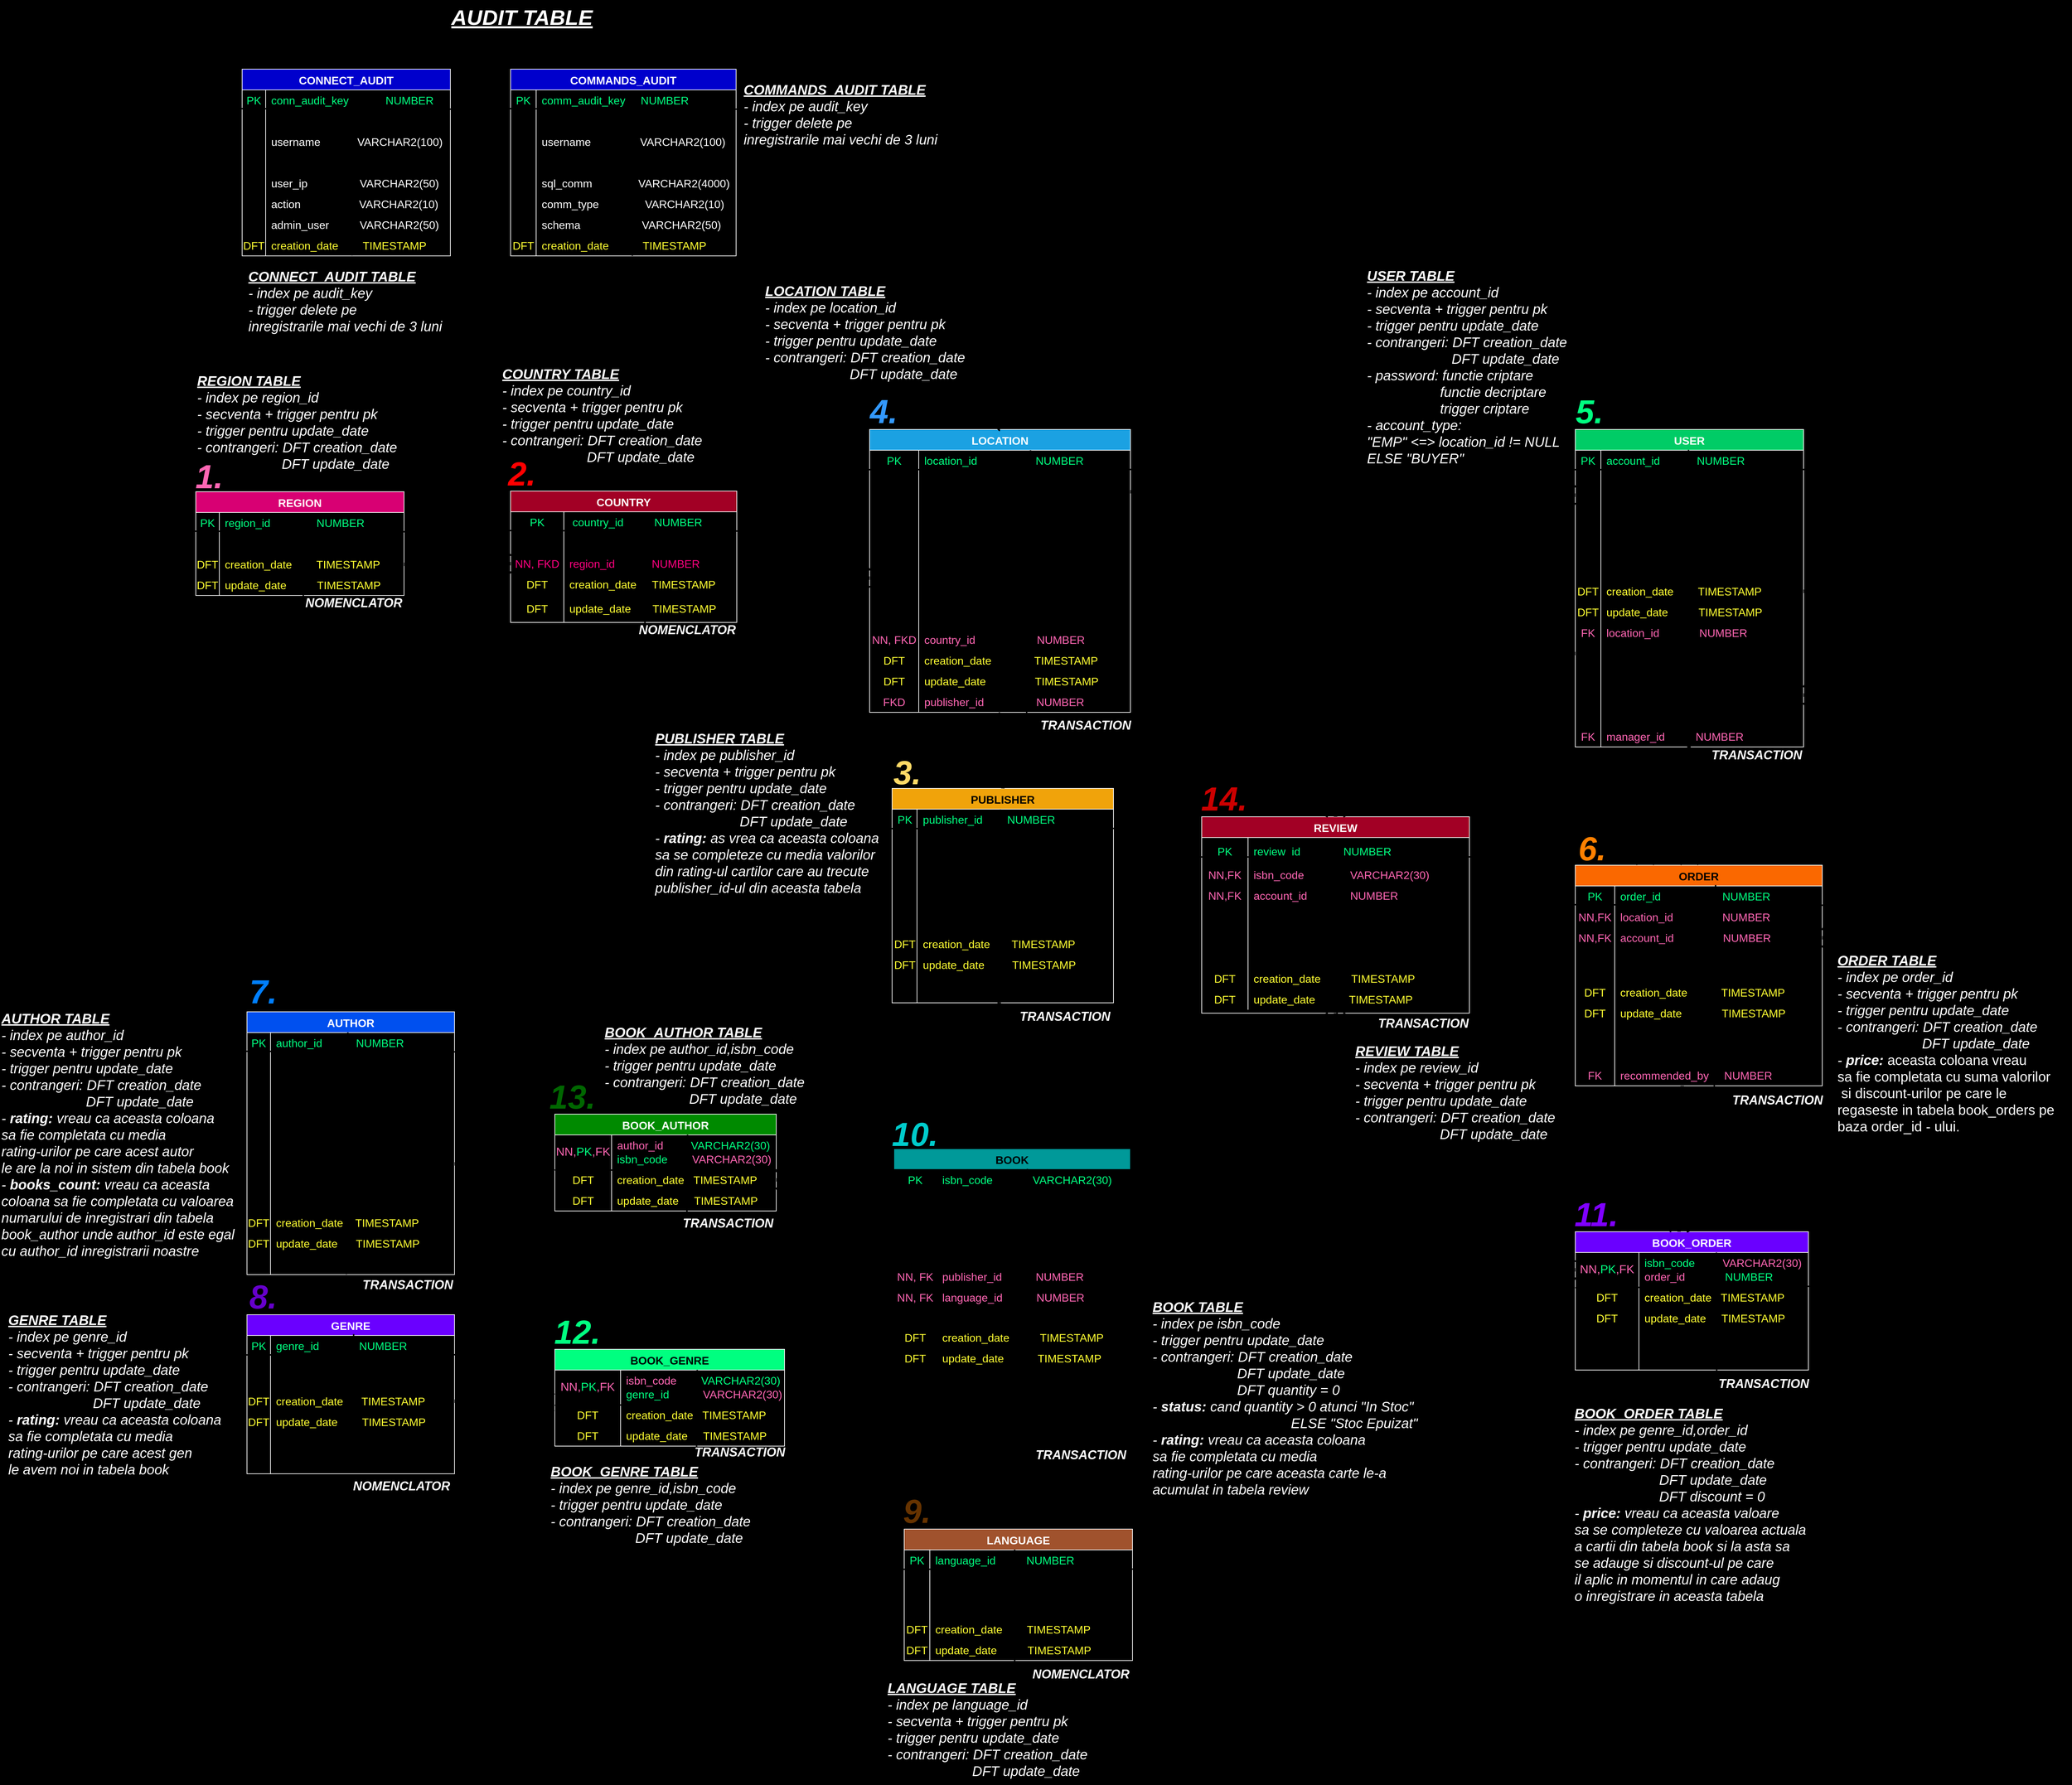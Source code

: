 <mxfile version="24.4.0" type="device">
  <diagram name="main_dashboard" id="w5YIbSZ3tDpKAlkPuJyY">
    <mxGraphModel dx="1686" dy="929" grid="1" gridSize="10" guides="1" tooltips="1" connect="1" arrows="1" fold="1" page="1" pageScale="1" pageWidth="3000" pageHeight="3000" background="#000000" math="0" shadow="0">
      <root>
        <mxCell id="0" />
        <mxCell id="1" parent="0" />
        <mxCell id="HTnMNNAMFDqcmNRor3eO-17" value="BOOK" style="shape=table;startSize=30;container=1;collapsible=0;childLayout=tableLayout;fixedRows=1;rowLines=0;fontStyle=1;fontSize=16;fillColor=#009999;" parent="1" vertex="1">
          <mxGeometry x="1308" y="1721" width="342" height="423" as="geometry" />
        </mxCell>
        <mxCell id="HTnMNNAMFDqcmNRor3eO-18" value="" style="shape=tableRow;horizontal=0;startSize=0;swimlaneHead=0;swimlaneBody=0;top=0;left=0;bottom=0;right=0;collapsible=0;dropTarget=0;fillColor=none;points=[[0,0.5],[1,0.5]];portConstraint=eastwest;strokeColor=inherit;fontSize=16;strokeWidth=3;" parent="HTnMNNAMFDqcmNRor3eO-17" vertex="1">
          <mxGeometry y="30" width="342" height="30" as="geometry" />
        </mxCell>
        <mxCell id="HTnMNNAMFDqcmNRor3eO-19" value="&lt;font color=&quot;#00ff80&quot;&gt;PK&lt;/font&gt;" style="shape=partialRectangle;html=1;whiteSpace=wrap;connectable=0;fillColor=none;top=0;left=0;bottom=0;right=0;overflow=hidden;pointerEvents=1;strokeColor=#E6D0DE;fontSize=16;" parent="HTnMNNAMFDqcmNRor3eO-18" vertex="1">
          <mxGeometry width="62" height="30" as="geometry">
            <mxRectangle width="62" height="30" as="alternateBounds" />
          </mxGeometry>
        </mxCell>
        <mxCell id="HTnMNNAMFDqcmNRor3eO-20" value="&lt;font color=&quot;#00ff80&quot;&gt;isbn_code&amp;nbsp; &amp;nbsp; &amp;nbsp; &amp;nbsp; &amp;nbsp; &amp;nbsp; &amp;nbsp;VARCHAR2(30)&amp;nbsp;&amp;nbsp;&lt;/font&gt;" style="shape=partialRectangle;html=1;whiteSpace=wrap;connectable=0;fillColor=none;top=0;left=0;bottom=0;right=0;align=left;spacingLeft=6;overflow=hidden;strokeColor=#E6D0DE;fontSize=16;" parent="HTnMNNAMFDqcmNRor3eO-18" vertex="1">
          <mxGeometry x="62" width="280" height="30" as="geometry">
            <mxRectangle width="280" height="30" as="alternateBounds" />
          </mxGeometry>
        </mxCell>
        <mxCell id="HTnMNNAMFDqcmNRor3eO-24" value="" style="shape=tableRow;horizontal=0;startSize=0;swimlaneHead=0;swimlaneBody=0;top=0;left=0;bottom=0;right=0;collapsible=0;dropTarget=0;fillColor=none;points=[[0,0.5],[1,0.5]];portConstraint=eastwest;strokeColor=inherit;fontSize=16;" parent="HTnMNNAMFDqcmNRor3eO-17" vertex="1">
          <mxGeometry y="60" width="342" height="20" as="geometry" />
        </mxCell>
        <mxCell id="HTnMNNAMFDqcmNRor3eO-25" value="NN" style="shape=partialRectangle;html=1;whiteSpace=wrap;connectable=0;fillColor=none;top=0;left=0;bottom=0;right=0;overflow=hidden;strokeColor=inherit;fontSize=16;" parent="HTnMNNAMFDqcmNRor3eO-24" vertex="1">
          <mxGeometry width="62" height="20" as="geometry">
            <mxRectangle width="62" height="20" as="alternateBounds" />
          </mxGeometry>
        </mxCell>
        <mxCell id="HTnMNNAMFDqcmNRor3eO-26" value="title&amp;nbsp; &amp;nbsp; &amp;nbsp; &amp;nbsp; &amp;nbsp; &amp;nbsp; &amp;nbsp; &amp;nbsp; &amp;nbsp; &amp;nbsp; &amp;nbsp; &amp;nbsp; VARCHAR2(250)&amp;nbsp; &amp;nbsp; &amp;nbsp;" style="shape=partialRectangle;html=1;whiteSpace=wrap;connectable=0;fillColor=none;top=0;left=0;bottom=0;right=0;align=left;spacingLeft=6;overflow=hidden;strokeColor=inherit;fontSize=16;" parent="HTnMNNAMFDqcmNRor3eO-24" vertex="1">
          <mxGeometry x="62" width="280" height="20" as="geometry">
            <mxRectangle width="280" height="20" as="alternateBounds" />
          </mxGeometry>
        </mxCell>
        <mxCell id="HTnMNNAMFDqcmNRor3eO-43" value="" style="shape=tableRow;horizontal=0;startSize=0;swimlaneHead=0;swimlaneBody=0;top=0;left=0;bottom=0;right=0;collapsible=0;dropTarget=0;fillColor=none;points=[[0,0.5],[1,0.5]];portConstraint=eastwest;strokeColor=inherit;fontSize=16;" parent="HTnMNNAMFDqcmNRor3eO-17" vertex="1">
          <mxGeometry y="80" width="342" height="30" as="geometry" />
        </mxCell>
        <mxCell id="HTnMNNAMFDqcmNRor3eO-44" value="NN" style="shape=partialRectangle;html=1;whiteSpace=wrap;connectable=0;fillColor=none;top=0;left=0;bottom=0;right=0;overflow=hidden;strokeColor=inherit;fontSize=16;" parent="HTnMNNAMFDqcmNRor3eO-43" vertex="1">
          <mxGeometry width="62" height="30" as="geometry">
            <mxRectangle width="62" height="30" as="alternateBounds" />
          </mxGeometry>
        </mxCell>
        <mxCell id="HTnMNNAMFDqcmNRor3eO-45" value="publication_date&amp;nbsp; &amp;nbsp; DATE&amp;nbsp; &amp;nbsp; &amp;nbsp; &amp;nbsp; &amp;nbsp; &amp;nbsp; &amp;nbsp; &amp;nbsp; &amp;nbsp; &amp;nbsp;&amp;nbsp;" style="shape=partialRectangle;html=1;whiteSpace=wrap;connectable=0;fillColor=none;top=0;left=0;bottom=0;right=0;align=left;spacingLeft=6;overflow=hidden;strokeColor=inherit;fontSize=16;" parent="HTnMNNAMFDqcmNRor3eO-43" vertex="1">
          <mxGeometry x="62" width="280" height="30" as="geometry">
            <mxRectangle width="280" height="30" as="alternateBounds" />
          </mxGeometry>
        </mxCell>
        <mxCell id="HTnMNNAMFDqcmNRor3eO-56" value="" style="endArrow=none;html=1;rounded=0;strokeWidth=2;entryX=-0.002;entryY=-0.094;entryDx=0;entryDy=0;entryPerimeter=0;exitX=1.004;exitY=0.929;exitDx=0;exitDy=0;exitPerimeter=0;" parent="HTnMNNAMFDqcmNRor3eO-17" source="HTnMNNAMFDqcmNRor3eO-18" target="HTnMNNAMFDqcmNRor3eO-24" edge="1">
          <mxGeometry width="50" height="50" relative="1" as="geometry">
            <mxPoint x="130" y="240" as="sourcePoint" />
            <mxPoint y="89.58" as="targetPoint" />
          </mxGeometry>
        </mxCell>
        <mxCell id="HTnMNNAMFDqcmNRor3eO-58" value="" style="shape=tableRow;horizontal=0;startSize=0;swimlaneHead=0;swimlaneBody=0;top=0;left=0;bottom=0;right=0;collapsible=0;dropTarget=0;fillColor=none;points=[[0,0.5],[1,0.5]];portConstraint=eastwest;strokeColor=inherit;fontSize=16;" parent="HTnMNNAMFDqcmNRor3eO-17" vertex="1">
          <mxGeometry y="110" width="342" height="20" as="geometry" />
        </mxCell>
        <mxCell id="HTnMNNAMFDqcmNRor3eO-59" value="NN" style="shape=partialRectangle;html=1;whiteSpace=wrap;connectable=0;fillColor=none;top=0;left=0;bottom=0;right=0;overflow=hidden;strokeColor=inherit;fontSize=16;" parent="HTnMNNAMFDqcmNRor3eO-58" vertex="1">
          <mxGeometry width="62" height="20" as="geometry">
            <mxRectangle width="62" height="20" as="alternateBounds" />
          </mxGeometry>
        </mxCell>
        <mxCell id="HTnMNNAMFDqcmNRor3eO-60" value="edition&amp;nbsp; &amp;nbsp; &amp;nbsp; &amp;nbsp; &amp;nbsp; &amp;nbsp; &amp;nbsp; &amp;nbsp; &amp;nbsp; &amp;nbsp;VARCHAR2(50)" style="shape=partialRectangle;html=1;whiteSpace=wrap;connectable=0;fillColor=none;top=0;left=0;bottom=0;right=0;align=left;spacingLeft=6;overflow=hidden;strokeColor=inherit;fontSize=16;" parent="HTnMNNAMFDqcmNRor3eO-58" vertex="1">
          <mxGeometry x="62" width="280" height="20" as="geometry">
            <mxRectangle width="280" height="20" as="alternateBounds" />
          </mxGeometry>
        </mxCell>
        <mxCell id="HTnMNNAMFDqcmNRor3eO-61" value="" style="shape=tableRow;horizontal=0;startSize=0;swimlaneHead=0;swimlaneBody=0;top=0;left=0;bottom=0;right=0;collapsible=0;dropTarget=0;fillColor=none;points=[[0,0.5],[1,0.5]];portConstraint=eastwest;strokeColor=inherit;fontSize=16;" parent="HTnMNNAMFDqcmNRor3eO-17" vertex="1">
          <mxGeometry y="130" width="342" height="20" as="geometry" />
        </mxCell>
        <mxCell id="HTnMNNAMFDqcmNRor3eO-62" value="DFT" style="shape=partialRectangle;html=1;whiteSpace=wrap;connectable=0;fillColor=none;top=0;left=0;bottom=0;right=0;overflow=hidden;strokeColor=inherit;fontSize=16;" parent="HTnMNNAMFDqcmNRor3eO-61" vertex="1">
          <mxGeometry width="62" height="20" as="geometry">
            <mxRectangle width="62" height="20" as="alternateBounds" />
          </mxGeometry>
        </mxCell>
        <mxCell id="HTnMNNAMFDqcmNRor3eO-63" value="quantity&amp;nbsp; &amp;nbsp; &amp;nbsp; &amp;nbsp; &amp;nbsp; &amp;nbsp; &amp;nbsp; &amp;nbsp; &amp;nbsp;NUMBER(5,0)" style="shape=partialRectangle;html=1;whiteSpace=wrap;connectable=0;fillColor=none;top=0;left=0;bottom=0;right=0;align=left;spacingLeft=6;overflow=hidden;strokeColor=inherit;fontSize=16;" parent="HTnMNNAMFDqcmNRor3eO-61" vertex="1">
          <mxGeometry x="62" width="280" height="20" as="geometry">
            <mxRectangle width="280" height="20" as="alternateBounds" />
          </mxGeometry>
        </mxCell>
        <mxCell id="HTnMNNAMFDqcmNRor3eO-64" value="" style="shape=tableRow;horizontal=0;startSize=0;swimlaneHead=0;swimlaneBody=0;top=0;left=0;bottom=0;right=0;collapsible=0;dropTarget=0;fillColor=none;points=[[0,0.5],[1,0.5]];portConstraint=eastwest;strokeColor=inherit;fontSize=16;" parent="HTnMNNAMFDqcmNRor3eO-17" vertex="1">
          <mxGeometry y="150" width="342" height="20" as="geometry" />
        </mxCell>
        <mxCell id="HTnMNNAMFDqcmNRor3eO-65" value="NN" style="shape=partialRectangle;html=1;whiteSpace=wrap;connectable=0;fillColor=none;top=0;left=0;bottom=0;right=0;overflow=hidden;strokeColor=inherit;fontSize=16;" parent="HTnMNNAMFDqcmNRor3eO-64" vertex="1">
          <mxGeometry width="62" height="20" as="geometry">
            <mxRectangle width="62" height="20" as="alternateBounds" />
          </mxGeometry>
        </mxCell>
        <mxCell id="HTnMNNAMFDqcmNRor3eO-66" value="price&amp;nbsp; &amp;nbsp; &amp;nbsp; &amp;nbsp; &amp;nbsp; &amp;nbsp; &amp;nbsp; &amp;nbsp; &amp;nbsp; &amp;nbsp; &amp;nbsp; NUMBER(7,2)" style="shape=partialRectangle;html=1;whiteSpace=wrap;connectable=0;fillColor=none;top=0;left=0;bottom=0;right=0;align=left;spacingLeft=6;overflow=hidden;strokeColor=inherit;fontSize=16;" parent="HTnMNNAMFDqcmNRor3eO-64" vertex="1">
          <mxGeometry x="62" width="280" height="20" as="geometry">
            <mxRectangle width="280" height="20" as="alternateBounds" />
          </mxGeometry>
        </mxCell>
        <mxCell id="HTnMNNAMFDqcmNRor3eO-70" value="" style="shape=tableRow;horizontal=0;startSize=0;swimlaneHead=0;swimlaneBody=0;top=0;left=0;bottom=0;right=0;collapsible=0;dropTarget=0;fillColor=none;points=[[0,0.5],[1,0.5]];portConstraint=eastwest;strokeColor=inherit;fontSize=16;" parent="HTnMNNAMFDqcmNRor3eO-17" vertex="1">
          <mxGeometry y="170" width="342" height="30" as="geometry" />
        </mxCell>
        <mxCell id="HTnMNNAMFDqcmNRor3eO-71" value="&lt;font color=&quot;#ff66b3&quot;&gt;NN, FK&lt;/font&gt;" style="shape=partialRectangle;html=1;whiteSpace=wrap;connectable=0;fillColor=none;top=0;left=0;bottom=0;right=0;overflow=hidden;strokeColor=inherit;fontSize=16;" parent="HTnMNNAMFDqcmNRor3eO-70" vertex="1">
          <mxGeometry width="62" height="30" as="geometry">
            <mxRectangle width="62" height="30" as="alternateBounds" />
          </mxGeometry>
        </mxCell>
        <mxCell id="HTnMNNAMFDqcmNRor3eO-72" value="&lt;font color=&quot;#ff66b3&quot;&gt;publisher_id&amp;nbsp; &amp;nbsp; &amp;nbsp; &amp;nbsp; &amp;nbsp; &amp;nbsp;NUMBER&lt;/font&gt;" style="shape=partialRectangle;html=1;whiteSpace=wrap;connectable=0;fillColor=none;top=0;left=0;bottom=0;right=0;align=left;spacingLeft=6;overflow=hidden;strokeColor=inherit;fontSize=16;" parent="HTnMNNAMFDqcmNRor3eO-70" vertex="1">
          <mxGeometry x="62" width="280" height="30" as="geometry">
            <mxRectangle width="280" height="30" as="alternateBounds" />
          </mxGeometry>
        </mxCell>
        <mxCell id="HTnMNNAMFDqcmNRor3eO-73" value="" style="shape=tableRow;horizontal=0;startSize=0;swimlaneHead=0;swimlaneBody=0;top=0;left=0;bottom=0;right=0;collapsible=0;dropTarget=0;fillColor=none;points=[[0,0.5],[1,0.5]];portConstraint=eastwest;strokeColor=inherit;fontSize=16;" parent="HTnMNNAMFDqcmNRor3eO-17" vertex="1">
          <mxGeometry y="200" width="342" height="29" as="geometry" />
        </mxCell>
        <mxCell id="HTnMNNAMFDqcmNRor3eO-74" value="&lt;font color=&quot;#ff66b3&quot;&gt;NN, FK&lt;/font&gt;" style="shape=partialRectangle;html=1;whiteSpace=wrap;connectable=0;fillColor=none;top=0;left=0;bottom=0;right=0;overflow=hidden;strokeColor=inherit;fontSize=16;" parent="HTnMNNAMFDqcmNRor3eO-73" vertex="1">
          <mxGeometry width="62" height="29" as="geometry">
            <mxRectangle width="62" height="29" as="alternateBounds" />
          </mxGeometry>
        </mxCell>
        <mxCell id="HTnMNNAMFDqcmNRor3eO-75" value="&lt;font color=&quot;#ff66b3&quot;&gt;language_id&amp;nbsp; &amp;nbsp; &amp;nbsp; &amp;nbsp; &amp;nbsp; &amp;nbsp;NUMBER&lt;/font&gt;" style="shape=partialRectangle;html=1;whiteSpace=wrap;connectable=0;fillColor=none;top=0;left=0;bottom=0;right=0;align=left;spacingLeft=6;overflow=hidden;strokeColor=inherit;fontSize=16;" parent="HTnMNNAMFDqcmNRor3eO-73" vertex="1">
          <mxGeometry x="62" width="280" height="29" as="geometry">
            <mxRectangle width="280" height="29" as="alternateBounds" />
          </mxGeometry>
        </mxCell>
        <mxCell id="HTnMNNAMFDqcmNRor3eO-79" value="" style="shape=tableRow;horizontal=0;startSize=0;swimlaneHead=0;swimlaneBody=0;top=0;left=0;bottom=0;right=0;collapsible=0;dropTarget=0;fillColor=none;points=[[0,0.5],[1,0.5]];portConstraint=eastwest;strokeColor=inherit;fontSize=16;" parent="HTnMNNAMFDqcmNRor3eO-17" vertex="1">
          <mxGeometry y="229" width="342" height="29" as="geometry" />
        </mxCell>
        <mxCell id="HTnMNNAMFDqcmNRor3eO-80" value="" style="shape=partialRectangle;html=1;whiteSpace=wrap;connectable=0;fillColor=none;top=0;left=0;bottom=0;right=0;overflow=hidden;strokeColor=inherit;fontSize=16;" parent="HTnMNNAMFDqcmNRor3eO-79" vertex="1">
          <mxGeometry width="62" height="29" as="geometry">
            <mxRectangle width="62" height="29" as="alternateBounds" />
          </mxGeometry>
        </mxCell>
        <mxCell id="HTnMNNAMFDqcmNRor3eO-81" value="rating&amp;nbsp; &amp;nbsp; &amp;nbsp; &amp;nbsp; &amp;nbsp; &amp;nbsp; &amp;nbsp; &amp;nbsp; &amp;nbsp; &amp;nbsp; &amp;nbsp; NUMBER(3,1)&amp;nbsp; &amp;nbsp; &amp;nbsp;" style="shape=partialRectangle;html=1;whiteSpace=wrap;connectable=0;fillColor=none;top=0;left=0;bottom=0;right=0;align=left;spacingLeft=6;overflow=hidden;strokeColor=inherit;fontSize=16;" parent="HTnMNNAMFDqcmNRor3eO-79" vertex="1">
          <mxGeometry x="62" width="280" height="29" as="geometry">
            <mxRectangle width="280" height="29" as="alternateBounds" />
          </mxGeometry>
        </mxCell>
        <mxCell id="HTnMNNAMFDqcmNRor3eO-85" value="" style="shape=tableRow;horizontal=0;startSize=0;swimlaneHead=0;swimlaneBody=0;top=0;left=0;bottom=0;right=0;collapsible=0;dropTarget=0;fillColor=none;points=[[0,0.5],[1,0.5]];portConstraint=eastwest;strokeColor=inherit;fontSize=16;" parent="HTnMNNAMFDqcmNRor3eO-17" vertex="1">
          <mxGeometry y="258" width="342" height="30" as="geometry" />
        </mxCell>
        <mxCell id="HTnMNNAMFDqcmNRor3eO-86" value="&lt;font color=&quot;#ffff33&quot;&gt;DFT&lt;/font&gt;" style="shape=partialRectangle;html=1;whiteSpace=wrap;connectable=0;fillColor=none;top=0;left=0;bottom=0;right=0;overflow=hidden;strokeColor=inherit;fontSize=16;" parent="HTnMNNAMFDqcmNRor3eO-85" vertex="1">
          <mxGeometry width="62" height="30" as="geometry">
            <mxRectangle width="62" height="30" as="alternateBounds" />
          </mxGeometry>
        </mxCell>
        <mxCell id="HTnMNNAMFDqcmNRor3eO-87" value="&lt;font color=&quot;#ffff33&quot;&gt;creation_date&amp;nbsp; &amp;nbsp; &amp;nbsp; &amp;nbsp; &amp;nbsp; TIMESTAMP&lt;/font&gt;" style="shape=partialRectangle;html=1;whiteSpace=wrap;connectable=0;fillColor=none;top=0;left=0;bottom=0;right=0;align=left;spacingLeft=6;overflow=hidden;strokeColor=inherit;fontSize=16;" parent="HTnMNNAMFDqcmNRor3eO-85" vertex="1">
          <mxGeometry x="62" width="280" height="30" as="geometry">
            <mxRectangle width="280" height="30" as="alternateBounds" />
          </mxGeometry>
        </mxCell>
        <mxCell id="HTnMNNAMFDqcmNRor3eO-88" value="" style="shape=tableRow;horizontal=0;startSize=0;swimlaneHead=0;swimlaneBody=0;top=0;left=0;bottom=0;right=0;collapsible=0;dropTarget=0;fillColor=none;points=[[0,0.5],[1,0.5]];portConstraint=eastwest;strokeColor=inherit;fontSize=16;" parent="HTnMNNAMFDqcmNRor3eO-17" vertex="1">
          <mxGeometry y="288" width="342" height="30" as="geometry" />
        </mxCell>
        <mxCell id="HTnMNNAMFDqcmNRor3eO-89" value="&lt;font color=&quot;#ffff33&quot;&gt;DFT&lt;/font&gt;" style="shape=partialRectangle;html=1;whiteSpace=wrap;connectable=0;fillColor=none;top=0;left=0;bottom=0;right=0;overflow=hidden;strokeColor=inherit;fontSize=16;" parent="HTnMNNAMFDqcmNRor3eO-88" vertex="1">
          <mxGeometry width="62" height="30" as="geometry">
            <mxRectangle width="62" height="30" as="alternateBounds" />
          </mxGeometry>
        </mxCell>
        <mxCell id="HTnMNNAMFDqcmNRor3eO-90" value="&lt;font color=&quot;#ffff33&quot;&gt;update_date&amp;nbsp; &amp;nbsp; &amp;nbsp; &amp;nbsp; &amp;nbsp; &amp;nbsp;TIMESTAMP&lt;/font&gt;" style="shape=partialRectangle;html=1;whiteSpace=wrap;connectable=0;fillColor=none;top=0;left=0;bottom=0;right=0;align=left;spacingLeft=6;overflow=hidden;strokeColor=inherit;fontSize=16;" parent="HTnMNNAMFDqcmNRor3eO-88" vertex="1">
          <mxGeometry x="62" width="280" height="30" as="geometry">
            <mxRectangle width="280" height="30" as="alternateBounds" />
          </mxGeometry>
        </mxCell>
        <mxCell id="HTnMNNAMFDqcmNRor3eO-91" value="" style="shape=tableRow;horizontal=0;startSize=0;swimlaneHead=0;swimlaneBody=0;top=0;left=0;bottom=0;right=0;collapsible=0;dropTarget=0;fillColor=none;points=[[0,0.5],[1,0.5]];portConstraint=eastwest;strokeColor=inherit;fontSize=16;" parent="HTnMNNAMFDqcmNRor3eO-17" vertex="1">
          <mxGeometry y="318" width="342" height="20" as="geometry" />
        </mxCell>
        <mxCell id="HTnMNNAMFDqcmNRor3eO-92" value="DFT" style="shape=partialRectangle;html=1;whiteSpace=wrap;connectable=0;fillColor=none;top=0;left=0;bottom=0;right=0;overflow=hidden;strokeColor=inherit;fontSize=16;" parent="HTnMNNAMFDqcmNRor3eO-91" vertex="1">
          <mxGeometry width="62" height="20" as="geometry">
            <mxRectangle width="62" height="20" as="alternateBounds" />
          </mxGeometry>
        </mxCell>
        <mxCell id="HTnMNNAMFDqcmNRor3eO-93" value="status&amp;nbsp; &amp;nbsp; &amp;nbsp; &amp;nbsp; &amp;nbsp; &amp;nbsp; &amp;nbsp; &amp;nbsp; &amp;nbsp; &amp;nbsp; &amp;nbsp;VARCHAR2(20)" style="shape=partialRectangle;html=1;whiteSpace=wrap;connectable=0;fillColor=none;top=0;left=0;bottom=0;right=0;align=left;spacingLeft=6;overflow=hidden;strokeColor=inherit;fontSize=16;" parent="HTnMNNAMFDqcmNRor3eO-91" vertex="1">
          <mxGeometry x="62" width="280" height="20" as="geometry">
            <mxRectangle width="280" height="20" as="alternateBounds" />
          </mxGeometry>
        </mxCell>
        <mxCell id="XgE70LmsuouHb_Qgxm-G-1" value="" style="shape=tableRow;horizontal=0;startSize=0;swimlaneHead=0;swimlaneBody=0;top=0;left=0;bottom=0;right=0;collapsible=0;dropTarget=0;fillColor=none;points=[[0,0.5],[1,0.5]];portConstraint=eastwest;strokeColor=inherit;fontSize=16;" parent="HTnMNNAMFDqcmNRor3eO-17" vertex="1">
          <mxGeometry y="338" width="342" height="20" as="geometry" />
        </mxCell>
        <mxCell id="XgE70LmsuouHb_Qgxm-G-2" value="" style="shape=partialRectangle;html=1;whiteSpace=wrap;connectable=0;fillColor=none;top=0;left=0;bottom=0;right=0;overflow=hidden;strokeColor=inherit;fontSize=16;" parent="XgE70LmsuouHb_Qgxm-G-1" vertex="1">
          <mxGeometry width="62" height="20" as="geometry">
            <mxRectangle width="62" height="20" as="alternateBounds" />
          </mxGeometry>
        </mxCell>
        <mxCell id="XgE70LmsuouHb_Qgxm-G-3" value="description&amp;nbsp; &amp;nbsp; &amp;nbsp; &amp;nbsp; &amp;nbsp; &amp;nbsp; &amp;nbsp;VARCHAR2(250)" style="shape=partialRectangle;html=1;whiteSpace=wrap;connectable=0;fillColor=none;top=0;left=0;bottom=0;right=0;align=left;spacingLeft=6;overflow=hidden;strokeColor=inherit;fontSize=16;" parent="XgE70LmsuouHb_Qgxm-G-1" vertex="1">
          <mxGeometry x="62" width="280" height="20" as="geometry">
            <mxRectangle width="280" height="20" as="alternateBounds" />
          </mxGeometry>
        </mxCell>
        <mxCell id="HTnMNNAMFDqcmNRor3eO-57" value="" style="endArrow=none;html=1;rounded=0;strokeWidth=2;exitX=0.523;exitY=1.097;exitDx=0;exitDy=0;exitPerimeter=0;" parent="HTnMNNAMFDqcmNRor3eO-17" edge="1">
          <mxGeometry width="50" height="50" relative="1" as="geometry">
            <mxPoint x="192.866" y="421.395" as="sourcePoint" />
            <mxPoint x="193" y="29" as="targetPoint" />
          </mxGeometry>
        </mxCell>
        <mxCell id="XgE70LmsuouHb_Qgxm-G-208" value="" style="shape=tableRow;horizontal=0;startSize=0;swimlaneHead=0;swimlaneBody=0;top=0;left=0;bottom=0;right=0;collapsible=0;dropTarget=0;fillColor=none;points=[[0,0.5],[1,0.5]];portConstraint=eastwest;strokeColor=inherit;fontSize=16;" parent="HTnMNNAMFDqcmNRor3eO-17" vertex="1">
          <mxGeometry y="358" width="342" height="25" as="geometry" />
        </mxCell>
        <mxCell id="XgE70LmsuouHb_Qgxm-G-209" value="NN" style="shape=partialRectangle;html=1;whiteSpace=wrap;connectable=0;fillColor=none;top=0;left=0;bottom=0;right=0;overflow=hidden;strokeColor=inherit;fontSize=16;" parent="XgE70LmsuouHb_Qgxm-G-208" vertex="1">
          <mxGeometry width="62" height="25" as="geometry">
            <mxRectangle width="62" height="25" as="alternateBounds" />
          </mxGeometry>
        </mxCell>
        <mxCell id="XgE70LmsuouHb_Qgxm-G-210" value="page_num&amp;nbsp; &amp;nbsp; &amp;nbsp; &amp;nbsp; &amp;nbsp; &amp;nbsp; &amp;nbsp; NUMBER(5,0)" style="shape=partialRectangle;html=1;whiteSpace=wrap;connectable=0;fillColor=none;top=0;left=0;bottom=0;right=0;align=left;spacingLeft=6;overflow=hidden;strokeColor=inherit;fontSize=16;" parent="XgE70LmsuouHb_Qgxm-G-208" vertex="1">
          <mxGeometry x="62" width="280" height="25" as="geometry">
            <mxRectangle width="280" height="25" as="alternateBounds" />
          </mxGeometry>
        </mxCell>
        <mxCell id="fP8ksvabpxVdFhBJJNyH-208" value="" style="shape=tableRow;horizontal=0;startSize=0;swimlaneHead=0;swimlaneBody=0;top=0;left=0;bottom=0;right=0;collapsible=0;dropTarget=0;fillColor=none;points=[[0,0.5],[1,0.5]];portConstraint=eastwest;strokeColor=inherit;fontSize=16;" parent="HTnMNNAMFDqcmNRor3eO-17" vertex="1">
          <mxGeometry y="383" width="342" height="35" as="geometry" />
        </mxCell>
        <mxCell id="fP8ksvabpxVdFhBJJNyH-209" value="NN" style="shape=partialRectangle;html=1;whiteSpace=wrap;connectable=0;fillColor=none;top=0;left=0;bottom=0;right=0;overflow=hidden;strokeColor=inherit;fontSize=16;" parent="fP8ksvabpxVdFhBJJNyH-208" vertex="1">
          <mxGeometry width="62" height="35" as="geometry">
            <mxRectangle width="62" height="35" as="alternateBounds" />
          </mxGeometry>
        </mxCell>
        <mxCell id="fP8ksvabpxVdFhBJJNyH-210" value="cover_type&amp;nbsp; &amp;nbsp; &amp;nbsp; &amp;nbsp; &amp;nbsp; &amp;nbsp; VARCHAR2(30)" style="shape=partialRectangle;html=1;whiteSpace=wrap;connectable=0;fillColor=none;top=0;left=0;bottom=0;right=0;align=left;spacingLeft=6;overflow=hidden;strokeColor=inherit;fontSize=16;" parent="fP8ksvabpxVdFhBJJNyH-208" vertex="1">
          <mxGeometry x="62" width="280" height="35" as="geometry">
            <mxRectangle width="280" height="35" as="alternateBounds" />
          </mxGeometry>
        </mxCell>
        <mxCell id="XgE70LmsuouHb_Qgxm-G-4" value="AUTHOR" style="shape=table;startSize=30;container=1;collapsible=0;childLayout=tableLayout;fixedRows=1;rowLines=0;fontStyle=1;fontSize=16;fillColor=#0050ef;fontColor=#ffffff;strokeColor=#FFFFFF;" parent="1" vertex="1">
          <mxGeometry x="373" y="1523" width="300" height="380" as="geometry" />
        </mxCell>
        <mxCell id="XgE70LmsuouHb_Qgxm-G-5" value="" style="shape=tableRow;horizontal=0;startSize=0;swimlaneHead=0;swimlaneBody=0;top=0;left=0;bottom=0;right=0;collapsible=0;dropTarget=0;fillColor=none;points=[[0,0.5],[1,0.5]];portConstraint=eastwest;strokeColor=inherit;fontSize=16;strokeWidth=3;" parent="XgE70LmsuouHb_Qgxm-G-4" vertex="1">
          <mxGeometry y="30" width="300" height="30" as="geometry" />
        </mxCell>
        <mxCell id="XgE70LmsuouHb_Qgxm-G-6" value="&lt;font color=&quot;#00ff80&quot;&gt;PK&lt;/font&gt;" style="shape=partialRectangle;html=1;whiteSpace=wrap;connectable=0;fillColor=none;top=0;left=0;bottom=0;right=0;overflow=hidden;pointerEvents=1;strokeColor=#E6D0DE;fontSize=16;" parent="XgE70LmsuouHb_Qgxm-G-5" vertex="1">
          <mxGeometry width="34" height="30" as="geometry">
            <mxRectangle width="34" height="30" as="alternateBounds" />
          </mxGeometry>
        </mxCell>
        <mxCell id="XgE70LmsuouHb_Qgxm-G-7" value="&lt;font color=&quot;#00ff80&quot;&gt;author_id&amp;nbsp; &amp;nbsp; &amp;nbsp; &amp;nbsp; &amp;nbsp; &amp;nbsp;NUMBER&amp;nbsp; &amp;nbsp; &amp;nbsp;&lt;/font&gt;" style="shape=partialRectangle;html=1;whiteSpace=wrap;connectable=0;fillColor=none;top=0;left=0;bottom=0;right=0;align=left;spacingLeft=6;overflow=hidden;strokeColor=#E6D0DE;fontSize=16;" parent="XgE70LmsuouHb_Qgxm-G-5" vertex="1">
          <mxGeometry x="34" width="266" height="30" as="geometry">
            <mxRectangle width="266" height="30" as="alternateBounds" />
          </mxGeometry>
        </mxCell>
        <mxCell id="XgE70LmsuouHb_Qgxm-G-8" value="" style="shape=tableRow;horizontal=0;startSize=0;swimlaneHead=0;swimlaneBody=0;top=0;left=0;bottom=0;right=0;collapsible=0;dropTarget=0;fillColor=none;points=[[0,0.5],[1,0.5]];portConstraint=eastwest;strokeColor=inherit;fontSize=16;" parent="XgE70LmsuouHb_Qgxm-G-4" vertex="1">
          <mxGeometry y="60" width="300" height="30" as="geometry" />
        </mxCell>
        <mxCell id="XgE70LmsuouHb_Qgxm-G-9" value="NN" style="shape=partialRectangle;html=1;whiteSpace=wrap;connectable=0;fillColor=none;top=0;left=0;bottom=0;right=0;overflow=hidden;strokeColor=inherit;fontSize=16;" parent="XgE70LmsuouHb_Qgxm-G-8" vertex="1">
          <mxGeometry width="34" height="30" as="geometry">
            <mxRectangle width="34" height="30" as="alternateBounds" />
          </mxGeometry>
        </mxCell>
        <mxCell id="XgE70LmsuouHb_Qgxm-G-10" value="first_name&amp;nbsp; &amp;nbsp; &amp;nbsp; &amp;nbsp; &amp;nbsp;VARCHAR2(50)&lt;span style=&quot;background-color: initial;&quot;&gt;&amp;nbsp; &amp;nbsp;&lt;/span&gt;" style="shape=partialRectangle;html=1;whiteSpace=wrap;connectable=0;fillColor=none;top=0;left=0;bottom=0;right=0;align=left;spacingLeft=6;overflow=hidden;strokeColor=inherit;fontSize=16;" parent="XgE70LmsuouHb_Qgxm-G-8" vertex="1">
          <mxGeometry x="34" width="266" height="30" as="geometry">
            <mxRectangle width="266" height="30" as="alternateBounds" />
          </mxGeometry>
        </mxCell>
        <mxCell id="XgE70LmsuouHb_Qgxm-G-11" value="" style="shape=tableRow;horizontal=0;startSize=0;swimlaneHead=0;swimlaneBody=0;top=0;left=0;bottom=0;right=0;collapsible=0;dropTarget=0;fillColor=none;points=[[0,0.5],[1,0.5]];portConstraint=eastwest;strokeColor=inherit;fontSize=16;" parent="XgE70LmsuouHb_Qgxm-G-4" vertex="1">
          <mxGeometry y="90" width="300" height="30" as="geometry" />
        </mxCell>
        <mxCell id="XgE70LmsuouHb_Qgxm-G-12" value="NN" style="shape=partialRectangle;html=1;whiteSpace=wrap;connectable=0;fillColor=none;top=0;left=0;bottom=0;right=0;overflow=hidden;strokeColor=inherit;fontSize=16;" parent="XgE70LmsuouHb_Qgxm-G-11" vertex="1">
          <mxGeometry width="34" height="30" as="geometry">
            <mxRectangle width="34" height="30" as="alternateBounds" />
          </mxGeometry>
        </mxCell>
        <mxCell id="XgE70LmsuouHb_Qgxm-G-13" value="last_name&amp;nbsp; &amp;nbsp; &amp;nbsp; &amp;nbsp; &amp;nbsp;VARCHAR2(50)" style="shape=partialRectangle;html=1;whiteSpace=wrap;connectable=0;fillColor=none;top=0;left=0;bottom=0;right=0;align=left;spacingLeft=6;overflow=hidden;strokeColor=inherit;fontSize=16;" parent="XgE70LmsuouHb_Qgxm-G-11" vertex="1">
          <mxGeometry x="34" width="266" height="30" as="geometry">
            <mxRectangle width="266" height="30" as="alternateBounds" />
          </mxGeometry>
        </mxCell>
        <mxCell id="XgE70LmsuouHb_Qgxm-G-14" value="" style="endArrow=none;html=1;rounded=0;strokeWidth=2;entryX=-0.002;entryY=-0.094;entryDx=0;entryDy=0;entryPerimeter=0;exitX=1.004;exitY=0.929;exitDx=0;exitDy=0;exitPerimeter=0;" parent="XgE70LmsuouHb_Qgxm-G-4" source="XgE70LmsuouHb_Qgxm-G-5" target="XgE70LmsuouHb_Qgxm-G-8" edge="1">
          <mxGeometry width="50" height="50" relative="1" as="geometry">
            <mxPoint x="130" y="240" as="sourcePoint" />
            <mxPoint y="89.58" as="targetPoint" />
          </mxGeometry>
        </mxCell>
        <mxCell id="XgE70LmsuouHb_Qgxm-G-15" value="" style="shape=tableRow;horizontal=0;startSize=0;swimlaneHead=0;swimlaneBody=0;top=0;left=0;bottom=0;right=0;collapsible=0;dropTarget=0;fillColor=none;points=[[0,0.5],[1,0.5]];portConstraint=eastwest;strokeColor=inherit;fontSize=16;" parent="XgE70LmsuouHb_Qgxm-G-4" vertex="1">
          <mxGeometry y="120" width="300" height="30" as="geometry" />
        </mxCell>
        <mxCell id="XgE70LmsuouHb_Qgxm-G-16" value="NN" style="shape=partialRectangle;html=1;whiteSpace=wrap;connectable=0;fillColor=none;top=0;left=0;bottom=0;right=0;overflow=hidden;strokeColor=inherit;fontSize=16;" parent="XgE70LmsuouHb_Qgxm-G-15" vertex="1">
          <mxGeometry width="34" height="30" as="geometry">
            <mxRectangle width="34" height="30" as="alternateBounds" />
          </mxGeometry>
        </mxCell>
        <mxCell id="XgE70LmsuouHb_Qgxm-G-17" value="birth_date&amp;nbsp; &amp;nbsp; &amp;nbsp; &amp;nbsp; &amp;nbsp; DATE&amp;nbsp; &amp;nbsp; &amp;nbsp; &amp;nbsp; &amp;nbsp; &amp;nbsp;&amp;nbsp;" style="shape=partialRectangle;html=1;whiteSpace=wrap;connectable=0;fillColor=none;top=0;left=0;bottom=0;right=0;align=left;spacingLeft=6;overflow=hidden;strokeColor=inherit;fontSize=16;" parent="XgE70LmsuouHb_Qgxm-G-15" vertex="1">
          <mxGeometry x="34" width="266" height="30" as="geometry">
            <mxRectangle width="266" height="30" as="alternateBounds" />
          </mxGeometry>
        </mxCell>
        <mxCell id="XgE70LmsuouHb_Qgxm-G-18" value="" style="shape=tableRow;horizontal=0;startSize=0;swimlaneHead=0;swimlaneBody=0;top=0;left=0;bottom=0;right=0;collapsible=0;dropTarget=0;fillColor=none;points=[[0,0.5],[1,0.5]];portConstraint=eastwest;strokeColor=inherit;fontSize=16;" parent="XgE70LmsuouHb_Qgxm-G-4" vertex="1">
          <mxGeometry y="150" width="300" height="30" as="geometry" />
        </mxCell>
        <mxCell id="XgE70LmsuouHb_Qgxm-G-19" value="NN" style="shape=partialRectangle;html=1;whiteSpace=wrap;connectable=0;fillColor=none;top=0;left=0;bottom=0;right=0;overflow=hidden;strokeColor=inherit;fontSize=16;" parent="XgE70LmsuouHb_Qgxm-G-18" vertex="1">
          <mxGeometry width="34" height="30" as="geometry">
            <mxRectangle width="34" height="30" as="alternateBounds" />
          </mxGeometry>
        </mxCell>
        <mxCell id="XgE70LmsuouHb_Qgxm-G-20" value="age&amp;nbsp; &amp;nbsp; &amp;nbsp; &amp;nbsp; &amp;nbsp; &amp;nbsp; &amp;nbsp; &amp;nbsp; &amp;nbsp; &amp;nbsp; NUMBER(3,0)" style="shape=partialRectangle;html=1;whiteSpace=wrap;connectable=0;fillColor=none;top=0;left=0;bottom=0;right=0;align=left;spacingLeft=6;overflow=hidden;strokeColor=inherit;fontSize=16;" parent="XgE70LmsuouHb_Qgxm-G-18" vertex="1">
          <mxGeometry x="34" width="266" height="30" as="geometry">
            <mxRectangle width="266" height="30" as="alternateBounds" />
          </mxGeometry>
        </mxCell>
        <mxCell id="XgE70LmsuouHb_Qgxm-G-21" value="" style="shape=tableRow;horizontal=0;startSize=0;swimlaneHead=0;swimlaneBody=0;top=0;left=0;bottom=0;right=0;collapsible=0;dropTarget=0;fillColor=none;points=[[0,0.5],[1,0.5]];portConstraint=eastwest;strokeColor=inherit;fontSize=16;" parent="XgE70LmsuouHb_Qgxm-G-4" vertex="1">
          <mxGeometry y="180" width="300" height="30" as="geometry" />
        </mxCell>
        <mxCell id="XgE70LmsuouHb_Qgxm-G-22" value="" style="shape=partialRectangle;html=1;whiteSpace=wrap;connectable=0;fillColor=none;top=0;left=0;bottom=0;right=0;overflow=hidden;strokeColor=inherit;fontSize=16;" parent="XgE70LmsuouHb_Qgxm-G-21" vertex="1">
          <mxGeometry width="34" height="30" as="geometry">
            <mxRectangle width="34" height="30" as="alternateBounds" />
          </mxGeometry>
        </mxCell>
        <mxCell id="XgE70LmsuouHb_Qgxm-G-23" value="death_date&amp;nbsp; &amp;nbsp; &amp;nbsp; &amp;nbsp; DATE" style="shape=partialRectangle;html=1;whiteSpace=wrap;connectable=0;fillColor=none;top=0;left=0;bottom=0;right=0;align=left;spacingLeft=6;overflow=hidden;strokeColor=inherit;fontSize=16;" parent="XgE70LmsuouHb_Qgxm-G-21" vertex="1">
          <mxGeometry x="34" width="266" height="30" as="geometry">
            <mxRectangle width="266" height="30" as="alternateBounds" />
          </mxGeometry>
        </mxCell>
        <mxCell id="XgE70LmsuouHb_Qgxm-G-24" value="" style="shape=tableRow;horizontal=0;startSize=0;swimlaneHead=0;swimlaneBody=0;top=0;left=0;bottom=0;right=0;collapsible=0;dropTarget=0;fillColor=none;points=[[0,0.5],[1,0.5]];portConstraint=eastwest;strokeColor=inherit;fontSize=16;" parent="XgE70LmsuouHb_Qgxm-G-4" vertex="1">
          <mxGeometry y="210" width="300" height="20" as="geometry" />
        </mxCell>
        <mxCell id="XgE70LmsuouHb_Qgxm-G-25" value="NN" style="shape=partialRectangle;html=1;whiteSpace=wrap;connectable=0;fillColor=none;top=0;left=0;bottom=0;right=0;overflow=hidden;strokeColor=inherit;fontSize=16;" parent="XgE70LmsuouHb_Qgxm-G-24" vertex="1">
          <mxGeometry width="34" height="20" as="geometry">
            <mxRectangle width="34" height="20" as="alternateBounds" />
          </mxGeometry>
        </mxCell>
        <mxCell id="XgE70LmsuouHb_Qgxm-G-26" value="nationality&amp;nbsp; &amp;nbsp; &amp;nbsp; &amp;nbsp; &amp;nbsp; VARCHAR2(50)" style="shape=partialRectangle;html=1;whiteSpace=wrap;connectable=0;fillColor=none;top=0;left=0;bottom=0;right=0;align=left;spacingLeft=6;overflow=hidden;strokeColor=inherit;fontSize=16;" parent="XgE70LmsuouHb_Qgxm-G-24" vertex="1">
          <mxGeometry x="34" width="266" height="20" as="geometry">
            <mxRectangle width="266" height="20" as="alternateBounds" />
          </mxGeometry>
        </mxCell>
        <mxCell id="XgE70LmsuouHb_Qgxm-G-27" value="" style="shape=tableRow;horizontal=0;startSize=0;swimlaneHead=0;swimlaneBody=0;top=0;left=0;bottom=0;right=0;collapsible=0;dropTarget=0;fillColor=none;points=[[0,0.5],[1,0.5]];portConstraint=eastwest;strokeColor=inherit;fontSize=16;" parent="XgE70LmsuouHb_Qgxm-G-4" vertex="1">
          <mxGeometry y="230" width="300" height="30" as="geometry" />
        </mxCell>
        <mxCell id="XgE70LmsuouHb_Qgxm-G-28" value="" style="shape=partialRectangle;html=1;whiteSpace=wrap;connectable=0;fillColor=none;top=0;left=0;bottom=0;right=0;overflow=hidden;strokeColor=inherit;fontSize=16;" parent="XgE70LmsuouHb_Qgxm-G-27" vertex="1">
          <mxGeometry width="34" height="30" as="geometry">
            <mxRectangle width="34" height="30" as="alternateBounds" />
          </mxGeometry>
        </mxCell>
        <mxCell id="XgE70LmsuouHb_Qgxm-G-29" value="bibliography&amp;nbsp; &amp;nbsp; &amp;nbsp; &amp;nbsp;VARCHAR2(250)" style="shape=partialRectangle;html=1;whiteSpace=wrap;connectable=0;fillColor=none;top=0;left=0;bottom=0;right=0;align=left;spacingLeft=6;overflow=hidden;strokeColor=inherit;fontSize=16;" parent="XgE70LmsuouHb_Qgxm-G-27" vertex="1">
          <mxGeometry x="34" width="266" height="30" as="geometry">
            <mxRectangle width="266" height="30" as="alternateBounds" />
          </mxGeometry>
        </mxCell>
        <mxCell id="XgE70LmsuouHb_Qgxm-G-30" value="" style="shape=tableRow;horizontal=0;startSize=0;swimlaneHead=0;swimlaneBody=0;top=0;left=0;bottom=0;right=0;collapsible=0;dropTarget=0;fillColor=none;points=[[0,0.5],[1,0.5]];portConstraint=eastwest;strokeColor=inherit;fontSize=16;" parent="XgE70LmsuouHb_Qgxm-G-4" vertex="1">
          <mxGeometry y="260" width="300" height="30" as="geometry" />
        </mxCell>
        <mxCell id="XgE70LmsuouHb_Qgxm-G-31" value="" style="shape=partialRectangle;html=1;whiteSpace=wrap;connectable=0;fillColor=none;top=0;left=0;bottom=0;right=0;overflow=hidden;strokeColor=inherit;fontSize=16;" parent="XgE70LmsuouHb_Qgxm-G-30" vertex="1">
          <mxGeometry width="34" height="30" as="geometry">
            <mxRectangle width="34" height="30" as="alternateBounds" />
          </mxGeometry>
        </mxCell>
        <mxCell id="XgE70LmsuouHb_Qgxm-G-32" value="rating&amp;nbsp; &amp;nbsp; &amp;nbsp; &amp;nbsp; &amp;nbsp; &amp;nbsp; &amp;nbsp; &amp;nbsp; NUMBER(3,1)" style="shape=partialRectangle;html=1;whiteSpace=wrap;connectable=0;fillColor=none;top=0;left=0;bottom=0;right=0;align=left;spacingLeft=6;overflow=hidden;strokeColor=inherit;fontSize=16;" parent="XgE70LmsuouHb_Qgxm-G-30" vertex="1">
          <mxGeometry x="34" width="266" height="30" as="geometry">
            <mxRectangle width="266" height="30" as="alternateBounds" />
          </mxGeometry>
        </mxCell>
        <mxCell id="XgE70LmsuouHb_Qgxm-G-33" value="" style="shape=tableRow;horizontal=0;startSize=0;swimlaneHead=0;swimlaneBody=0;top=0;left=0;bottom=0;right=0;collapsible=0;dropTarget=0;fillColor=none;points=[[0,0.5],[1,0.5]];portConstraint=eastwest;strokeColor=inherit;fontSize=16;" parent="XgE70LmsuouHb_Qgxm-G-4" vertex="1">
          <mxGeometry y="290" width="300" height="30" as="geometry" />
        </mxCell>
        <mxCell id="XgE70LmsuouHb_Qgxm-G-34" value="&lt;font color=&quot;#ffff33&quot;&gt;DFT&lt;/font&gt;" style="shape=partialRectangle;html=1;whiteSpace=wrap;connectable=0;fillColor=none;top=0;left=0;bottom=0;right=0;overflow=hidden;strokeColor=inherit;fontSize=16;" parent="XgE70LmsuouHb_Qgxm-G-33" vertex="1">
          <mxGeometry width="34" height="30" as="geometry">
            <mxRectangle width="34" height="30" as="alternateBounds" />
          </mxGeometry>
        </mxCell>
        <mxCell id="XgE70LmsuouHb_Qgxm-G-35" value="&lt;font color=&quot;#ffff33&quot;&gt;creation_date&amp;nbsp; &amp;nbsp; TIMESTAMP&amp;nbsp;&amp;nbsp;&lt;/font&gt;" style="shape=partialRectangle;html=1;whiteSpace=wrap;connectable=0;fillColor=none;top=0;left=0;bottom=0;right=0;align=left;spacingLeft=6;overflow=hidden;strokeColor=inherit;fontSize=16;" parent="XgE70LmsuouHb_Qgxm-G-33" vertex="1">
          <mxGeometry x="34" width="266" height="30" as="geometry">
            <mxRectangle width="266" height="30" as="alternateBounds" />
          </mxGeometry>
        </mxCell>
        <mxCell id="XgE70LmsuouHb_Qgxm-G-54" value="" style="endArrow=none;html=1;rounded=0;strokeWidth=2;entryX=0.486;entryY=-0.01;entryDx=0;entryDy=0;entryPerimeter=0;exitX=0.479;exitY=0.992;exitDx=0;exitDy=0;exitPerimeter=0;" parent="XgE70LmsuouHb_Qgxm-G-4" source="fP8ksvabpxVdFhBJJNyH-233" target="XgE70LmsuouHb_Qgxm-G-5" edge="1">
          <mxGeometry width="50" height="50" relative="1" as="geometry">
            <mxPoint x="447.9" y="389.51" as="sourcePoint" />
            <mxPoint x="447" y="10.5" as="targetPoint" />
          </mxGeometry>
        </mxCell>
        <mxCell id="XgE70LmsuouHb_Qgxm-G-211" value="" style="shape=tableRow;horizontal=0;startSize=0;swimlaneHead=0;swimlaneBody=0;top=0;left=0;bottom=0;right=0;collapsible=0;dropTarget=0;fillColor=none;points=[[0,0.5],[1,0.5]];portConstraint=eastwest;strokeColor=inherit;fontSize=16;" parent="XgE70LmsuouHb_Qgxm-G-4" vertex="1">
          <mxGeometry y="320" width="300" height="30" as="geometry" />
        </mxCell>
        <mxCell id="XgE70LmsuouHb_Qgxm-G-212" value="&lt;font color=&quot;#ffff33&quot;&gt;DFT&lt;/font&gt;" style="shape=partialRectangle;html=1;whiteSpace=wrap;connectable=0;fillColor=none;top=0;left=0;bottom=0;right=0;overflow=hidden;strokeColor=inherit;fontSize=16;" parent="XgE70LmsuouHb_Qgxm-G-211" vertex="1">
          <mxGeometry width="34" height="30" as="geometry">
            <mxRectangle width="34" height="30" as="alternateBounds" />
          </mxGeometry>
        </mxCell>
        <mxCell id="XgE70LmsuouHb_Qgxm-G-213" value="&lt;font color=&quot;#ffff33&quot;&gt;update_date&amp;nbsp; &amp;nbsp; &amp;nbsp; TIMESTAMP&amp;nbsp;&amp;nbsp;&lt;/font&gt;" style="shape=partialRectangle;html=1;whiteSpace=wrap;connectable=0;fillColor=none;top=0;left=0;bottom=0;right=0;align=left;spacingLeft=6;overflow=hidden;strokeColor=inherit;fontSize=16;" parent="XgE70LmsuouHb_Qgxm-G-211" vertex="1">
          <mxGeometry x="34" width="266" height="30" as="geometry">
            <mxRectangle width="266" height="30" as="alternateBounds" />
          </mxGeometry>
        </mxCell>
        <mxCell id="fP8ksvabpxVdFhBJJNyH-233" value="" style="shape=tableRow;horizontal=0;startSize=0;swimlaneHead=0;swimlaneBody=0;top=0;left=0;bottom=0;right=0;collapsible=0;dropTarget=0;fillColor=none;points=[[0,0.5],[1,0.5]];portConstraint=eastwest;strokeColor=inherit;fontSize=16;" parent="XgE70LmsuouHb_Qgxm-G-4" vertex="1">
          <mxGeometry y="350" width="300" height="30" as="geometry" />
        </mxCell>
        <mxCell id="fP8ksvabpxVdFhBJJNyH-234" value="" style="shape=partialRectangle;html=1;whiteSpace=wrap;connectable=0;fillColor=none;top=0;left=0;bottom=0;right=0;overflow=hidden;strokeColor=inherit;fontSize=16;" parent="fP8ksvabpxVdFhBJJNyH-233" vertex="1">
          <mxGeometry width="34" height="30" as="geometry">
            <mxRectangle width="34" height="30" as="alternateBounds" />
          </mxGeometry>
        </mxCell>
        <mxCell id="fP8ksvabpxVdFhBJJNyH-235" value="books_count&amp;nbsp; &amp;nbsp; &amp;nbsp;NUMBER(3)&amp;nbsp;" style="shape=partialRectangle;html=1;whiteSpace=wrap;connectable=0;fillColor=none;top=0;left=0;bottom=0;right=0;align=left;spacingLeft=6;overflow=hidden;strokeColor=inherit;fontSize=16;" parent="fP8ksvabpxVdFhBJJNyH-233" vertex="1">
          <mxGeometry x="34" width="266" height="30" as="geometry">
            <mxRectangle width="266" height="30" as="alternateBounds" />
          </mxGeometry>
        </mxCell>
        <mxCell id="XgE70LmsuouHb_Qgxm-G-55" value="PUBLISHER" style="shape=table;startSize=30;container=1;collapsible=0;childLayout=tableLayout;fixedRows=1;rowLines=0;fontStyle=1;fontSize=16;fillColor=#f0a30a;fontColor=#000000;strokeColor=#FFFFFF;" parent="1" vertex="1">
          <mxGeometry x="1305.5" y="1200" width="320" height="310" as="geometry" />
        </mxCell>
        <mxCell id="XgE70LmsuouHb_Qgxm-G-56" value="" style="shape=tableRow;horizontal=0;startSize=0;swimlaneHead=0;swimlaneBody=0;top=0;left=0;bottom=0;right=0;collapsible=0;dropTarget=0;fillColor=none;points=[[0,0.5],[1,0.5]];portConstraint=eastwest;strokeColor=inherit;fontSize=16;strokeWidth=3;" parent="XgE70LmsuouHb_Qgxm-G-55" vertex="1">
          <mxGeometry y="30" width="320" height="30" as="geometry" />
        </mxCell>
        <mxCell id="XgE70LmsuouHb_Qgxm-G-57" value="&lt;font color=&quot;#00ff80&quot;&gt;PK&lt;/font&gt;" style="shape=partialRectangle;html=1;whiteSpace=wrap;connectable=0;fillColor=none;top=0;left=0;bottom=0;right=0;overflow=hidden;pointerEvents=1;strokeColor=#E6D0DE;fontSize=16;" parent="XgE70LmsuouHb_Qgxm-G-56" vertex="1">
          <mxGeometry width="36" height="30" as="geometry">
            <mxRectangle width="36" height="30" as="alternateBounds" />
          </mxGeometry>
        </mxCell>
        <mxCell id="XgE70LmsuouHb_Qgxm-G-58" value="&lt;font color=&quot;#00ff80&quot;&gt;publisher_id&amp;nbsp; &amp;nbsp; &amp;nbsp; &amp;nbsp; NUMBER&lt;/font&gt;" style="shape=partialRectangle;html=1;whiteSpace=wrap;connectable=0;fillColor=none;top=0;left=0;bottom=0;right=0;align=left;spacingLeft=6;overflow=hidden;strokeColor=#E6D0DE;fontSize=16;" parent="XgE70LmsuouHb_Qgxm-G-56" vertex="1">
          <mxGeometry x="36" width="284" height="30" as="geometry">
            <mxRectangle width="284" height="30" as="alternateBounds" />
          </mxGeometry>
        </mxCell>
        <mxCell id="XgE70LmsuouHb_Qgxm-G-59" value="" style="shape=tableRow;horizontal=0;startSize=0;swimlaneHead=0;swimlaneBody=0;top=0;left=0;bottom=0;right=0;collapsible=0;dropTarget=0;fillColor=none;points=[[0,0.5],[1,0.5]];portConstraint=eastwest;strokeColor=inherit;fontSize=16;" parent="XgE70LmsuouHb_Qgxm-G-55" vertex="1">
          <mxGeometry y="60" width="320" height="20" as="geometry" />
        </mxCell>
        <mxCell id="XgE70LmsuouHb_Qgxm-G-60" value="NN" style="shape=partialRectangle;html=1;whiteSpace=wrap;connectable=0;fillColor=none;top=0;left=0;bottom=0;right=0;overflow=hidden;strokeColor=inherit;fontSize=16;" parent="XgE70LmsuouHb_Qgxm-G-59" vertex="1">
          <mxGeometry width="36" height="20" as="geometry">
            <mxRectangle width="36" height="20" as="alternateBounds" />
          </mxGeometry>
        </mxCell>
        <mxCell id="XgE70LmsuouHb_Qgxm-G-61" value="name&amp;nbsp; &amp;nbsp; &amp;nbsp; &amp;nbsp; &amp;nbsp; &amp;nbsp; &amp;nbsp; &amp;nbsp; &amp;nbsp; &amp;nbsp; VARCHAR2(200)&amp;nbsp; &amp;nbsp;&amp;nbsp;" style="shape=partialRectangle;html=1;whiteSpace=wrap;connectable=0;fillColor=none;top=0;left=0;bottom=0;right=0;align=left;spacingLeft=6;overflow=hidden;strokeColor=inherit;fontSize=16;" parent="XgE70LmsuouHb_Qgxm-G-59" vertex="1">
          <mxGeometry x="36" width="284" height="20" as="geometry">
            <mxRectangle width="284" height="20" as="alternateBounds" />
          </mxGeometry>
        </mxCell>
        <mxCell id="XgE70LmsuouHb_Qgxm-G-62" value="" style="shape=tableRow;horizontal=0;startSize=0;swimlaneHead=0;swimlaneBody=0;top=0;left=0;bottom=0;right=0;collapsible=0;dropTarget=0;fillColor=none;points=[[0,0.5],[1,0.5]];portConstraint=eastwest;strokeColor=inherit;fontSize=16;" parent="XgE70LmsuouHb_Qgxm-G-55" vertex="1">
          <mxGeometry y="80" width="320" height="20" as="geometry" />
        </mxCell>
        <mxCell id="XgE70LmsuouHb_Qgxm-G-63" value="" style="shape=partialRectangle;html=1;whiteSpace=wrap;connectable=0;fillColor=none;top=0;left=0;bottom=0;right=0;overflow=hidden;strokeColor=inherit;fontSize=16;" parent="XgE70LmsuouHb_Qgxm-G-62" vertex="1">
          <mxGeometry width="36" height="20" as="geometry">
            <mxRectangle width="36" height="20" as="alternateBounds" />
          </mxGeometry>
        </mxCell>
        <mxCell id="XgE70LmsuouHb_Qgxm-G-64" value="email&amp;nbsp; &amp;nbsp; &amp;nbsp; &amp;nbsp; &amp;nbsp; &amp;nbsp; &amp;nbsp; &amp;nbsp; &amp;nbsp; &amp;nbsp; VARCHAR2(70)" style="shape=partialRectangle;html=1;whiteSpace=wrap;connectable=0;fillColor=none;top=0;left=0;bottom=0;right=0;align=left;spacingLeft=6;overflow=hidden;strokeColor=inherit;fontSize=16;" parent="XgE70LmsuouHb_Qgxm-G-62" vertex="1">
          <mxGeometry x="36" width="284" height="20" as="geometry">
            <mxRectangle width="284" height="20" as="alternateBounds" />
          </mxGeometry>
        </mxCell>
        <mxCell id="XgE70LmsuouHb_Qgxm-G-65" value="" style="endArrow=none;html=1;rounded=0;strokeWidth=2;entryX=-0.002;entryY=-0.094;entryDx=0;entryDy=0;entryPerimeter=0;exitX=1.004;exitY=0.929;exitDx=0;exitDy=0;exitPerimeter=0;" parent="XgE70LmsuouHb_Qgxm-G-55" source="XgE70LmsuouHb_Qgxm-G-56" target="XgE70LmsuouHb_Qgxm-G-59" edge="1">
          <mxGeometry width="50" height="50" relative="1" as="geometry">
            <mxPoint x="130" y="240" as="sourcePoint" />
            <mxPoint y="89.58" as="targetPoint" />
          </mxGeometry>
        </mxCell>
        <mxCell id="XgE70LmsuouHb_Qgxm-G-69" value="" style="shape=tableRow;horizontal=0;startSize=0;swimlaneHead=0;swimlaneBody=0;top=0;left=0;bottom=0;right=0;collapsible=0;dropTarget=0;fillColor=none;points=[[0,0.5],[1,0.5]];portConstraint=eastwest;strokeColor=inherit;fontSize=16;" parent="XgE70LmsuouHb_Qgxm-G-55" vertex="1">
          <mxGeometry y="100" width="320" height="20" as="geometry" />
        </mxCell>
        <mxCell id="XgE70LmsuouHb_Qgxm-G-70" value="" style="shape=partialRectangle;html=1;whiteSpace=wrap;connectable=0;fillColor=none;top=0;left=0;bottom=0;right=0;overflow=hidden;strokeColor=inherit;fontSize=16;" parent="XgE70LmsuouHb_Qgxm-G-69" vertex="1">
          <mxGeometry width="36" height="20" as="geometry">
            <mxRectangle width="36" height="20" as="alternateBounds" />
          </mxGeometry>
        </mxCell>
        <mxCell id="XgE70LmsuouHb_Qgxm-G-71" value="phone&amp;nbsp; &amp;nbsp; &amp;nbsp; &amp;nbsp; &amp;nbsp; &amp;nbsp; &amp;nbsp; &amp;nbsp; &amp;nbsp; &amp;nbsp;VARCHAR2(20)" style="shape=partialRectangle;html=1;whiteSpace=wrap;connectable=0;fillColor=none;top=0;left=0;bottom=0;right=0;align=left;spacingLeft=6;overflow=hidden;strokeColor=inherit;fontSize=16;" parent="XgE70LmsuouHb_Qgxm-G-69" vertex="1">
          <mxGeometry x="36" width="284" height="20" as="geometry">
            <mxRectangle width="284" height="20" as="alternateBounds" />
          </mxGeometry>
        </mxCell>
        <mxCell id="XgE70LmsuouHb_Qgxm-G-78" value="" style="shape=tableRow;horizontal=0;startSize=0;swimlaneHead=0;swimlaneBody=0;top=0;left=0;bottom=0;right=0;collapsible=0;dropTarget=0;fillColor=none;points=[[0,0.5],[1,0.5]];portConstraint=eastwest;strokeColor=inherit;fontSize=16;" parent="XgE70LmsuouHb_Qgxm-G-55" vertex="1">
          <mxGeometry y="120" width="320" height="20" as="geometry" />
        </mxCell>
        <mxCell id="XgE70LmsuouHb_Qgxm-G-79" value="" style="shape=partialRectangle;html=1;whiteSpace=wrap;connectable=0;fillColor=none;top=0;left=0;bottom=0;right=0;overflow=hidden;strokeColor=inherit;fontSize=16;" parent="XgE70LmsuouHb_Qgxm-G-78" vertex="1">
          <mxGeometry width="36" height="20" as="geometry">
            <mxRectangle width="36" height="20" as="alternateBounds" />
          </mxGeometry>
        </mxCell>
        <mxCell id="XgE70LmsuouHb_Qgxm-G-80" value="website&amp;nbsp; &amp;nbsp; &amp;nbsp; &amp;nbsp; &amp;nbsp; &amp;nbsp; &amp;nbsp; &amp;nbsp; &amp;nbsp;VARCHAR2(100)" style="shape=partialRectangle;html=1;whiteSpace=wrap;connectable=0;fillColor=none;top=0;left=0;bottom=0;right=0;align=left;spacingLeft=6;overflow=hidden;strokeColor=inherit;fontSize=16;" parent="XgE70LmsuouHb_Qgxm-G-78" vertex="1">
          <mxGeometry x="36" width="284" height="20" as="geometry">
            <mxRectangle width="284" height="20" as="alternateBounds" />
          </mxGeometry>
        </mxCell>
        <mxCell id="XgE70LmsuouHb_Qgxm-G-81" value="" style="shape=tableRow;horizontal=0;startSize=0;swimlaneHead=0;swimlaneBody=0;top=0;left=0;bottom=0;right=0;collapsible=0;dropTarget=0;fillColor=none;points=[[0,0.5],[1,0.5]];portConstraint=eastwest;strokeColor=inherit;fontSize=16;" parent="XgE70LmsuouHb_Qgxm-G-55" vertex="1">
          <mxGeometry y="140" width="320" height="30" as="geometry" />
        </mxCell>
        <mxCell id="XgE70LmsuouHb_Qgxm-G-82" value="NN" style="shape=partialRectangle;html=1;whiteSpace=wrap;connectable=0;fillColor=none;top=0;left=0;bottom=0;right=0;overflow=hidden;strokeColor=inherit;fontSize=16;" parent="XgE70LmsuouHb_Qgxm-G-81" vertex="1">
          <mxGeometry width="36" height="30" as="geometry">
            <mxRectangle width="36" height="30" as="alternateBounds" />
          </mxGeometry>
        </mxCell>
        <mxCell id="XgE70LmsuouHb_Qgxm-G-83" value="founded_year&amp;nbsp; &amp;nbsp; &amp;nbsp; &amp;nbsp;VARCHAR2(4)" style="shape=partialRectangle;html=1;whiteSpace=wrap;connectable=0;fillColor=none;top=0;left=0;bottom=0;right=0;align=left;spacingLeft=6;overflow=hidden;strokeColor=inherit;fontSize=16;" parent="XgE70LmsuouHb_Qgxm-G-81" vertex="1">
          <mxGeometry x="36" width="284" height="30" as="geometry">
            <mxRectangle width="284" height="30" as="alternateBounds" />
          </mxGeometry>
        </mxCell>
        <mxCell id="XgE70LmsuouHb_Qgxm-G-84" value="" style="shape=tableRow;horizontal=0;startSize=0;swimlaneHead=0;swimlaneBody=0;top=0;left=0;bottom=0;right=0;collapsible=0;dropTarget=0;fillColor=none;points=[[0,0.5],[1,0.5]];portConstraint=eastwest;strokeColor=inherit;fontSize=16;" parent="XgE70LmsuouHb_Qgxm-G-55" vertex="1">
          <mxGeometry y="170" width="320" height="20" as="geometry" />
        </mxCell>
        <mxCell id="XgE70LmsuouHb_Qgxm-G-85" value="DFT" style="shape=partialRectangle;html=1;whiteSpace=wrap;connectable=0;fillColor=none;top=0;left=0;bottom=0;right=0;overflow=hidden;strokeColor=inherit;fontSize=16;" parent="XgE70LmsuouHb_Qgxm-G-84" vertex="1">
          <mxGeometry width="36" height="20" as="geometry">
            <mxRectangle width="36" height="20" as="alternateBounds" />
          </mxGeometry>
        </mxCell>
        <mxCell id="XgE70LmsuouHb_Qgxm-G-86" value="status&amp;nbsp; &amp;nbsp; &amp;nbsp; &amp;nbsp; &amp;nbsp; &amp;nbsp; &amp;nbsp; &amp;nbsp; &amp;nbsp; &amp;nbsp;VARCHAR2(20)" style="shape=partialRectangle;html=1;whiteSpace=wrap;connectable=0;fillColor=none;top=0;left=0;bottom=0;right=0;align=left;spacingLeft=6;overflow=hidden;strokeColor=inherit;fontSize=16;" parent="XgE70LmsuouHb_Qgxm-G-84" vertex="1">
          <mxGeometry x="36" width="284" height="20" as="geometry">
            <mxRectangle width="284" height="20" as="alternateBounds" />
          </mxGeometry>
        </mxCell>
        <mxCell id="XgE70LmsuouHb_Qgxm-G-87" value="" style="shape=tableRow;horizontal=0;startSize=0;swimlaneHead=0;swimlaneBody=0;top=0;left=0;bottom=0;right=0;collapsible=0;dropTarget=0;fillColor=none;points=[[0,0.5],[1,0.5]];portConstraint=eastwest;strokeColor=inherit;fontSize=16;" parent="XgE70LmsuouHb_Qgxm-G-55" vertex="1">
          <mxGeometry y="190" width="320" height="20" as="geometry" />
        </mxCell>
        <mxCell id="XgE70LmsuouHb_Qgxm-G-88" value="" style="shape=partialRectangle;html=1;whiteSpace=wrap;connectable=0;fillColor=none;top=0;left=0;bottom=0;right=0;overflow=hidden;strokeColor=inherit;fontSize=16;" parent="XgE70LmsuouHb_Qgxm-G-87" vertex="1">
          <mxGeometry width="36" height="20" as="geometry">
            <mxRectangle width="36" height="20" as="alternateBounds" />
          </mxGeometry>
        </mxCell>
        <mxCell id="XgE70LmsuouHb_Qgxm-G-89" value="notes&amp;nbsp; &amp;nbsp; &amp;nbsp; &amp;nbsp; &amp;nbsp; &amp;nbsp; &amp;nbsp; &amp;nbsp; &amp;nbsp; &amp;nbsp; VARCHAR2(200)&amp;nbsp;" style="shape=partialRectangle;html=1;whiteSpace=wrap;connectable=0;fillColor=none;top=0;left=0;bottom=0;right=0;align=left;spacingLeft=6;overflow=hidden;strokeColor=inherit;fontSize=16;" parent="XgE70LmsuouHb_Qgxm-G-87" vertex="1">
          <mxGeometry x="36" width="284" height="20" as="geometry">
            <mxRectangle width="284" height="20" as="alternateBounds" />
          </mxGeometry>
        </mxCell>
        <mxCell id="XgE70LmsuouHb_Qgxm-G-90" value="" style="shape=tableRow;horizontal=0;startSize=0;swimlaneHead=0;swimlaneBody=0;top=0;left=0;bottom=0;right=0;collapsible=0;dropTarget=0;fillColor=none;points=[[0,0.5],[1,0.5]];portConstraint=eastwest;strokeColor=inherit;fontSize=16;" parent="XgE70LmsuouHb_Qgxm-G-55" vertex="1">
          <mxGeometry y="210" width="320" height="30" as="geometry" />
        </mxCell>
        <mxCell id="XgE70LmsuouHb_Qgxm-G-91" value="&lt;font color=&quot;#ffff33&quot;&gt;DFT&lt;/font&gt;" style="shape=partialRectangle;html=1;whiteSpace=wrap;connectable=0;fillColor=none;top=0;left=0;bottom=0;right=0;overflow=hidden;strokeColor=inherit;fontSize=16;" parent="XgE70LmsuouHb_Qgxm-G-90" vertex="1">
          <mxGeometry width="36" height="30" as="geometry">
            <mxRectangle width="36" height="30" as="alternateBounds" />
          </mxGeometry>
        </mxCell>
        <mxCell id="XgE70LmsuouHb_Qgxm-G-92" value="&lt;font color=&quot;#ffff33&quot;&gt;creation_date&amp;nbsp; &amp;nbsp; &amp;nbsp; &amp;nbsp;TIMESTAMP&amp;nbsp;&amp;nbsp;&lt;/font&gt;" style="shape=partialRectangle;html=1;whiteSpace=wrap;connectable=0;fillColor=none;top=0;left=0;bottom=0;right=0;align=left;spacingLeft=6;overflow=hidden;strokeColor=inherit;fontSize=16;" parent="XgE70LmsuouHb_Qgxm-G-90" vertex="1">
          <mxGeometry x="36" width="284" height="30" as="geometry">
            <mxRectangle width="284" height="30" as="alternateBounds" />
          </mxGeometry>
        </mxCell>
        <mxCell id="XgE70LmsuouHb_Qgxm-G-93" value="" style="shape=tableRow;horizontal=0;startSize=0;swimlaneHead=0;swimlaneBody=0;top=0;left=0;bottom=0;right=0;collapsible=0;dropTarget=0;fillColor=none;points=[[0,0.5],[1,0.5]];portConstraint=eastwest;strokeColor=inherit;fontSize=16;" parent="XgE70LmsuouHb_Qgxm-G-55" vertex="1">
          <mxGeometry y="240" width="320" height="30" as="geometry" />
        </mxCell>
        <mxCell id="XgE70LmsuouHb_Qgxm-G-94" value="&lt;font color=&quot;#ffff33&quot;&gt;DFT&lt;/font&gt;" style="shape=partialRectangle;html=1;whiteSpace=wrap;connectable=0;fillColor=none;top=0;left=0;bottom=0;right=0;overflow=hidden;strokeColor=inherit;fontSize=16;" parent="XgE70LmsuouHb_Qgxm-G-93" vertex="1">
          <mxGeometry width="36" height="30" as="geometry">
            <mxRectangle width="36" height="30" as="alternateBounds" />
          </mxGeometry>
        </mxCell>
        <mxCell id="XgE70LmsuouHb_Qgxm-G-95" value="&lt;font color=&quot;#ffff33&quot;&gt;update_date&amp;nbsp; &amp;nbsp; &amp;nbsp; &amp;nbsp; &amp;nbsp;TIMESTAMP&lt;/font&gt;" style="shape=partialRectangle;html=1;whiteSpace=wrap;connectable=0;fillColor=none;top=0;left=0;bottom=0;right=0;align=left;spacingLeft=6;overflow=hidden;strokeColor=inherit;fontSize=16;" parent="XgE70LmsuouHb_Qgxm-G-93" vertex="1">
          <mxGeometry x="36" width="284" height="30" as="geometry">
            <mxRectangle width="284" height="30" as="alternateBounds" />
          </mxGeometry>
        </mxCell>
        <mxCell id="XgE70LmsuouHb_Qgxm-G-102" value="" style="shape=tableRow;horizontal=0;startSize=0;swimlaneHead=0;swimlaneBody=0;top=0;left=0;bottom=0;right=0;collapsible=0;dropTarget=0;fillColor=none;points=[[0,0.5],[1,0.5]];portConstraint=eastwest;strokeColor=inherit;fontSize=16;" parent="XgE70LmsuouHb_Qgxm-G-55" vertex="1">
          <mxGeometry y="270" width="320" height="20" as="geometry" />
        </mxCell>
        <mxCell id="XgE70LmsuouHb_Qgxm-G-103" value="" style="shape=partialRectangle;html=1;whiteSpace=wrap;connectable=0;fillColor=none;top=0;left=0;bottom=0;right=0;overflow=hidden;strokeColor=inherit;fontSize=16;" parent="XgE70LmsuouHb_Qgxm-G-102" vertex="1">
          <mxGeometry width="36" height="20" as="geometry">
            <mxRectangle width="36" height="20" as="alternateBounds" />
          </mxGeometry>
        </mxCell>
        <mxCell id="XgE70LmsuouHb_Qgxm-G-104" value="description&amp;nbsp; &amp;nbsp; &amp;nbsp; &amp;nbsp; &amp;nbsp; &amp;nbsp; VARCHAR2(250)" style="shape=partialRectangle;html=1;whiteSpace=wrap;connectable=0;fillColor=none;top=0;left=0;bottom=0;right=0;align=left;spacingLeft=6;overflow=hidden;strokeColor=inherit;fontSize=16;" parent="XgE70LmsuouHb_Qgxm-G-102" vertex="1">
          <mxGeometry x="36" width="284" height="20" as="geometry">
            <mxRectangle width="284" height="20" as="alternateBounds" />
          </mxGeometry>
        </mxCell>
        <mxCell id="XgE70LmsuouHb_Qgxm-G-105" value="" style="endArrow=none;html=1;rounded=0;strokeWidth=2;entryX=0.489;entryY=0.011;entryDx=0;entryDy=0;entryPerimeter=0;exitX=0.484;exitY=0.983;exitDx=0;exitDy=0;exitPerimeter=0;" parent="XgE70LmsuouHb_Qgxm-G-55" source="fP8ksvabpxVdFhBJJNyH-228" target="XgE70LmsuouHb_Qgxm-G-56" edge="1">
          <mxGeometry width="50" height="50" relative="1" as="geometry">
            <mxPoint x="470.9" y="389.01" as="sourcePoint" />
            <mxPoint x="470" y="10" as="targetPoint" />
          </mxGeometry>
        </mxCell>
        <mxCell id="fP8ksvabpxVdFhBJJNyH-228" value="" style="shape=tableRow;horizontal=0;startSize=0;swimlaneHead=0;swimlaneBody=0;top=0;left=0;bottom=0;right=0;collapsible=0;dropTarget=0;fillColor=none;points=[[0,0.5],[1,0.5]];portConstraint=eastwest;strokeColor=inherit;fontSize=16;" parent="XgE70LmsuouHb_Qgxm-G-55" vertex="1">
          <mxGeometry y="290" width="320" height="20" as="geometry" />
        </mxCell>
        <mxCell id="fP8ksvabpxVdFhBJJNyH-229" value="" style="shape=partialRectangle;html=1;whiteSpace=wrap;connectable=0;fillColor=none;top=0;left=0;bottom=0;right=0;overflow=hidden;strokeColor=inherit;fontSize=16;" parent="fP8ksvabpxVdFhBJJNyH-228" vertex="1">
          <mxGeometry width="36" height="20" as="geometry">
            <mxRectangle width="36" height="20" as="alternateBounds" />
          </mxGeometry>
        </mxCell>
        <mxCell id="fP8ksvabpxVdFhBJJNyH-230" value="rating&amp;nbsp; &amp;nbsp; &amp;nbsp; &amp;nbsp; &amp;nbsp; &amp;nbsp; &amp;nbsp; &amp;nbsp; &amp;nbsp; &amp;nbsp; NUMBER(3,1)" style="shape=partialRectangle;html=1;whiteSpace=wrap;connectable=0;fillColor=none;top=0;left=0;bottom=0;right=0;align=left;spacingLeft=6;overflow=hidden;strokeColor=inherit;fontSize=16;" parent="fP8ksvabpxVdFhBJJNyH-228" vertex="1">
          <mxGeometry x="36" width="284" height="20" as="geometry">
            <mxRectangle width="284" height="20" as="alternateBounds" />
          </mxGeometry>
        </mxCell>
        <mxCell id="XgE70LmsuouHb_Qgxm-G-106" value="LANGUAGE" style="shape=table;startSize=30;container=1;collapsible=0;childLayout=tableLayout;fixedRows=1;rowLines=0;fontStyle=1;fontSize=16;fillColor=#a0522d;fontColor=#ffffff;strokeColor=#FFFFFF;" parent="1" vertex="1">
          <mxGeometry x="1323" y="2271" width="330" height="190" as="geometry" />
        </mxCell>
        <mxCell id="XgE70LmsuouHb_Qgxm-G-107" value="" style="shape=tableRow;horizontal=0;startSize=0;swimlaneHead=0;swimlaneBody=0;top=0;left=0;bottom=0;right=0;collapsible=0;dropTarget=0;fillColor=none;points=[[0,0.5],[1,0.5]];portConstraint=eastwest;strokeColor=inherit;fontSize=16;strokeWidth=3;" parent="XgE70LmsuouHb_Qgxm-G-106" vertex="1">
          <mxGeometry y="30" width="330" height="30" as="geometry" />
        </mxCell>
        <mxCell id="XgE70LmsuouHb_Qgxm-G-108" value="&lt;font color=&quot;#00ff80&quot;&gt;PK&lt;/font&gt;" style="shape=partialRectangle;html=1;whiteSpace=wrap;connectable=0;fillColor=none;top=0;left=0;bottom=0;right=0;overflow=hidden;pointerEvents=1;strokeColor=#E6D0DE;fontSize=16;" parent="XgE70LmsuouHb_Qgxm-G-107" vertex="1">
          <mxGeometry width="37" height="30" as="geometry">
            <mxRectangle width="37" height="30" as="alternateBounds" />
          </mxGeometry>
        </mxCell>
        <mxCell id="XgE70LmsuouHb_Qgxm-G-109" value="&lt;font color=&quot;#00ff80&quot;&gt;language_id&amp;nbsp; &amp;nbsp; &amp;nbsp; &amp;nbsp; &amp;nbsp; NUMBER&lt;/font&gt;" style="shape=partialRectangle;html=1;whiteSpace=wrap;connectable=0;fillColor=none;top=0;left=0;bottom=0;right=0;align=left;spacingLeft=6;overflow=hidden;strokeColor=#E6D0DE;fontSize=16;" parent="XgE70LmsuouHb_Qgxm-G-107" vertex="1">
          <mxGeometry x="37" width="293" height="30" as="geometry">
            <mxRectangle width="293" height="30" as="alternateBounds" />
          </mxGeometry>
        </mxCell>
        <mxCell id="XgE70LmsuouHb_Qgxm-G-110" value="" style="shape=tableRow;horizontal=0;startSize=0;swimlaneHead=0;swimlaneBody=0;top=0;left=0;bottom=0;right=0;collapsible=0;dropTarget=0;fillColor=none;points=[[0,0.5],[1,0.5]];portConstraint=eastwest;strokeColor=inherit;fontSize=16;" parent="XgE70LmsuouHb_Qgxm-G-106" vertex="1">
          <mxGeometry y="60" width="330" height="20" as="geometry" />
        </mxCell>
        <mxCell id="XgE70LmsuouHb_Qgxm-G-111" value="NN" style="shape=partialRectangle;html=1;whiteSpace=wrap;connectable=0;fillColor=none;top=0;left=0;bottom=0;right=0;overflow=hidden;strokeColor=inherit;fontSize=16;" parent="XgE70LmsuouHb_Qgxm-G-110" vertex="1">
          <mxGeometry width="37" height="20" as="geometry">
            <mxRectangle width="37" height="20" as="alternateBounds" />
          </mxGeometry>
        </mxCell>
        <mxCell id="XgE70LmsuouHb_Qgxm-G-112" value="name&amp;nbsp; &amp;nbsp; &amp;nbsp; &amp;nbsp; &amp;nbsp; &amp;nbsp; &amp;nbsp; &amp;nbsp; &amp;nbsp; &amp;nbsp; &amp;nbsp;VARCHAR2(50)" style="shape=partialRectangle;html=1;whiteSpace=wrap;connectable=0;fillColor=none;top=0;left=0;bottom=0;right=0;align=left;spacingLeft=6;overflow=hidden;strokeColor=inherit;fontSize=16;" parent="XgE70LmsuouHb_Qgxm-G-110" vertex="1">
          <mxGeometry x="37" width="293" height="20" as="geometry">
            <mxRectangle width="293" height="20" as="alternateBounds" />
          </mxGeometry>
        </mxCell>
        <mxCell id="XgE70LmsuouHb_Qgxm-G-113" value="" style="shape=tableRow;horizontal=0;startSize=0;swimlaneHead=0;swimlaneBody=0;top=0;left=0;bottom=0;right=0;collapsible=0;dropTarget=0;fillColor=none;points=[[0,0.5],[1,0.5]];portConstraint=eastwest;strokeColor=inherit;fontSize=16;" parent="XgE70LmsuouHb_Qgxm-G-106" vertex="1">
          <mxGeometry y="80" width="330" height="30" as="geometry" />
        </mxCell>
        <mxCell id="XgE70LmsuouHb_Qgxm-G-114" value="NN" style="shape=partialRectangle;html=1;whiteSpace=wrap;connectable=0;fillColor=none;top=0;left=0;bottom=0;right=0;overflow=hidden;strokeColor=inherit;fontSize=16;" parent="XgE70LmsuouHb_Qgxm-G-113" vertex="1">
          <mxGeometry width="37" height="30" as="geometry">
            <mxRectangle width="37" height="30" as="alternateBounds" />
          </mxGeometry>
        </mxCell>
        <mxCell id="XgE70LmsuouHb_Qgxm-G-115" value="iso_code&amp;nbsp; &amp;nbsp; &amp;nbsp; &amp;nbsp; &amp;nbsp; &amp;nbsp; &amp;nbsp; &amp;nbsp;VARCHAR2(10)&amp;nbsp; &amp;nbsp; &amp;nbsp; &amp;nbsp; &amp;nbsp; &amp;nbsp; &amp;nbsp; &amp;nbsp; &amp;nbsp;&amp;nbsp;" style="shape=partialRectangle;html=1;whiteSpace=wrap;connectable=0;fillColor=none;top=0;left=0;bottom=0;right=0;align=left;spacingLeft=6;overflow=hidden;strokeColor=inherit;fontSize=16;" parent="XgE70LmsuouHb_Qgxm-G-113" vertex="1">
          <mxGeometry x="37" width="293" height="30" as="geometry">
            <mxRectangle width="293" height="30" as="alternateBounds" />
          </mxGeometry>
        </mxCell>
        <mxCell id="XgE70LmsuouHb_Qgxm-G-116" value="" style="endArrow=none;html=1;rounded=0;strokeWidth=2;entryX=-0.002;entryY=-0.094;entryDx=0;entryDy=0;entryPerimeter=0;exitX=1.004;exitY=0.929;exitDx=0;exitDy=0;exitPerimeter=0;" parent="XgE70LmsuouHb_Qgxm-G-106" source="XgE70LmsuouHb_Qgxm-G-107" target="XgE70LmsuouHb_Qgxm-G-110" edge="1">
          <mxGeometry width="50" height="50" relative="1" as="geometry">
            <mxPoint x="130" y="240" as="sourcePoint" />
            <mxPoint y="89.58" as="targetPoint" />
          </mxGeometry>
        </mxCell>
        <mxCell id="XgE70LmsuouHb_Qgxm-G-117" value="" style="shape=tableRow;horizontal=0;startSize=0;swimlaneHead=0;swimlaneBody=0;top=0;left=0;bottom=0;right=0;collapsible=0;dropTarget=0;fillColor=none;points=[[0,0.5],[1,0.5]];portConstraint=eastwest;strokeColor=inherit;fontSize=16;" parent="XgE70LmsuouHb_Qgxm-G-106" vertex="1">
          <mxGeometry y="110" width="330" height="20" as="geometry" />
        </mxCell>
        <mxCell id="XgE70LmsuouHb_Qgxm-G-118" value="" style="shape=partialRectangle;html=1;whiteSpace=wrap;connectable=0;fillColor=none;top=0;left=0;bottom=0;right=0;overflow=hidden;strokeColor=inherit;fontSize=16;" parent="XgE70LmsuouHb_Qgxm-G-117" vertex="1">
          <mxGeometry width="37" height="20" as="geometry">
            <mxRectangle width="37" height="20" as="alternateBounds" />
          </mxGeometry>
        </mxCell>
        <mxCell id="XgE70LmsuouHb_Qgxm-G-119" value="description&amp;nbsp; &amp;nbsp; &amp;nbsp; &amp;nbsp; &amp;nbsp; &amp;nbsp; VARCHAR2(200)" style="shape=partialRectangle;html=1;whiteSpace=wrap;connectable=0;fillColor=none;top=0;left=0;bottom=0;right=0;align=left;spacingLeft=6;overflow=hidden;strokeColor=inherit;fontSize=16;" parent="XgE70LmsuouHb_Qgxm-G-117" vertex="1">
          <mxGeometry x="37" width="293" height="20" as="geometry">
            <mxRectangle width="293" height="20" as="alternateBounds" />
          </mxGeometry>
        </mxCell>
        <mxCell id="XgE70LmsuouHb_Qgxm-G-132" value="" style="shape=tableRow;horizontal=0;startSize=0;swimlaneHead=0;swimlaneBody=0;top=0;left=0;bottom=0;right=0;collapsible=0;dropTarget=0;fillColor=none;points=[[0,0.5],[1,0.5]];portConstraint=eastwest;strokeColor=inherit;fontSize=16;" parent="XgE70LmsuouHb_Qgxm-G-106" vertex="1">
          <mxGeometry y="130" width="330" height="30" as="geometry" />
        </mxCell>
        <mxCell id="XgE70LmsuouHb_Qgxm-G-133" value="&lt;font color=&quot;#ffff33&quot;&gt;DFT&lt;/font&gt;" style="shape=partialRectangle;html=1;whiteSpace=wrap;connectable=0;fillColor=none;top=0;left=0;bottom=0;right=0;overflow=hidden;strokeColor=inherit;fontSize=16;" parent="XgE70LmsuouHb_Qgxm-G-132" vertex="1">
          <mxGeometry width="37" height="30" as="geometry">
            <mxRectangle width="37" height="30" as="alternateBounds" />
          </mxGeometry>
        </mxCell>
        <mxCell id="XgE70LmsuouHb_Qgxm-G-134" value="&lt;font color=&quot;#ffff33&quot;&gt;creation_date&amp;nbsp; &amp;nbsp; &amp;nbsp; &amp;nbsp; TIMESTAMP&lt;/font&gt;" style="shape=partialRectangle;html=1;whiteSpace=wrap;connectable=0;fillColor=none;top=0;left=0;bottom=0;right=0;align=left;spacingLeft=6;overflow=hidden;strokeColor=inherit;fontSize=16;" parent="XgE70LmsuouHb_Qgxm-G-132" vertex="1">
          <mxGeometry x="37" width="293" height="30" as="geometry">
            <mxRectangle width="293" height="30" as="alternateBounds" />
          </mxGeometry>
        </mxCell>
        <mxCell id="XgE70LmsuouHb_Qgxm-G-144" value="" style="shape=tableRow;horizontal=0;startSize=0;swimlaneHead=0;swimlaneBody=0;top=0;left=0;bottom=0;right=0;collapsible=0;dropTarget=0;fillColor=none;points=[[0,0.5],[1,0.5]];portConstraint=eastwest;strokeColor=inherit;fontSize=16;" parent="XgE70LmsuouHb_Qgxm-G-106" vertex="1">
          <mxGeometry y="160" width="330" height="30" as="geometry" />
        </mxCell>
        <mxCell id="XgE70LmsuouHb_Qgxm-G-145" value="&lt;font color=&quot;#ffff33&quot;&gt;DFT&lt;/font&gt;" style="shape=partialRectangle;html=1;whiteSpace=wrap;connectable=0;fillColor=none;top=0;left=0;bottom=0;right=0;overflow=hidden;strokeColor=inherit;fontSize=16;" parent="XgE70LmsuouHb_Qgxm-G-144" vertex="1">
          <mxGeometry width="37" height="30" as="geometry">
            <mxRectangle width="37" height="30" as="alternateBounds" />
          </mxGeometry>
        </mxCell>
        <mxCell id="XgE70LmsuouHb_Qgxm-G-146" value="&lt;font color=&quot;#ffff33&quot;&gt;update_date&amp;nbsp; &amp;nbsp; &amp;nbsp; &amp;nbsp; &amp;nbsp; TIMESTAMP&lt;/font&gt;" style="shape=partialRectangle;html=1;whiteSpace=wrap;connectable=0;fillColor=none;top=0;left=0;bottom=0;right=0;align=left;spacingLeft=6;overflow=hidden;strokeColor=inherit;fontSize=16;" parent="XgE70LmsuouHb_Qgxm-G-144" vertex="1">
          <mxGeometry x="37" width="293" height="30" as="geometry">
            <mxRectangle width="293" height="30" as="alternateBounds" />
          </mxGeometry>
        </mxCell>
        <mxCell id="XgE70LmsuouHb_Qgxm-G-156" value="" style="endArrow=none;html=1;rounded=0;strokeWidth=2;entryX=0.484;entryY=-0.014;entryDx=0;entryDy=0;entryPerimeter=0;exitX=0.484;exitY=1.081;exitDx=0;exitDy=0;exitPerimeter=0;" parent="XgE70LmsuouHb_Qgxm-G-106" source="XgE70LmsuouHb_Qgxm-G-144" target="XgE70LmsuouHb_Qgxm-G-107" edge="1">
          <mxGeometry width="50" height="50" relative="1" as="geometry">
            <mxPoint x="410.9" y="359.01" as="sourcePoint" />
            <mxPoint x="410" y="-20" as="targetPoint" />
          </mxGeometry>
        </mxCell>
        <mxCell id="XgE70LmsuouHb_Qgxm-G-157" value="GENRE" style="shape=table;startSize=30;container=1;collapsible=0;childLayout=tableLayout;fixedRows=1;rowLines=0;fontStyle=1;fontSize=16;fillColor=#6a00ff;fontColor=#ffffff;strokeColor=#FFFFFF;" parent="1" vertex="1">
          <mxGeometry x="373" y="1961" width="300" height="230" as="geometry" />
        </mxCell>
        <mxCell id="XgE70LmsuouHb_Qgxm-G-158" value="" style="shape=tableRow;horizontal=0;startSize=0;swimlaneHead=0;swimlaneBody=0;top=0;left=0;bottom=0;right=0;collapsible=0;dropTarget=0;fillColor=none;points=[[0,0.5],[1,0.5]];portConstraint=eastwest;strokeColor=inherit;fontSize=16;strokeWidth=3;" parent="XgE70LmsuouHb_Qgxm-G-157" vertex="1">
          <mxGeometry y="30" width="300" height="30" as="geometry" />
        </mxCell>
        <mxCell id="XgE70LmsuouHb_Qgxm-G-159" value="&lt;font color=&quot;#00ff80&quot;&gt;PK&lt;/font&gt;" style="shape=partialRectangle;html=1;whiteSpace=wrap;connectable=0;fillColor=none;top=0;left=0;bottom=0;right=0;overflow=hidden;pointerEvents=1;strokeColor=#E6D0DE;fontSize=16;" parent="XgE70LmsuouHb_Qgxm-G-158" vertex="1">
          <mxGeometry width="34" height="30" as="geometry">
            <mxRectangle width="34" height="30" as="alternateBounds" />
          </mxGeometry>
        </mxCell>
        <mxCell id="XgE70LmsuouHb_Qgxm-G-160" value="&lt;font color=&quot;#00ff80&quot;&gt;genre_id&amp;nbsp; &amp;nbsp; &amp;nbsp; &amp;nbsp; &amp;nbsp; &amp;nbsp; &amp;nbsp;NUMBER&amp;nbsp; &amp;nbsp; &amp;nbsp;&lt;/font&gt;" style="shape=partialRectangle;html=1;whiteSpace=wrap;connectable=0;fillColor=none;top=0;left=0;bottom=0;right=0;align=left;spacingLeft=6;overflow=hidden;strokeColor=#E6D0DE;fontSize=16;" parent="XgE70LmsuouHb_Qgxm-G-158" vertex="1">
          <mxGeometry x="34" width="266" height="30" as="geometry">
            <mxRectangle width="266" height="30" as="alternateBounds" />
          </mxGeometry>
        </mxCell>
        <mxCell id="XgE70LmsuouHb_Qgxm-G-161" value="" style="shape=tableRow;horizontal=0;startSize=0;swimlaneHead=0;swimlaneBody=0;top=0;left=0;bottom=0;right=0;collapsible=0;dropTarget=0;fillColor=none;points=[[0,0.5],[1,0.5]];portConstraint=eastwest;strokeColor=inherit;fontSize=16;" parent="XgE70LmsuouHb_Qgxm-G-157" vertex="1">
          <mxGeometry y="60" width="300" height="20" as="geometry" />
        </mxCell>
        <mxCell id="XgE70LmsuouHb_Qgxm-G-162" value="NN" style="shape=partialRectangle;html=1;whiteSpace=wrap;connectable=0;fillColor=none;top=0;left=0;bottom=0;right=0;overflow=hidden;strokeColor=inherit;fontSize=16;" parent="XgE70LmsuouHb_Qgxm-G-161" vertex="1">
          <mxGeometry width="34" height="20" as="geometry">
            <mxRectangle width="34" height="20" as="alternateBounds" />
          </mxGeometry>
        </mxCell>
        <mxCell id="XgE70LmsuouHb_Qgxm-G-163" value="name&amp;nbsp; &amp;nbsp; &amp;nbsp; &amp;nbsp; &amp;nbsp; &amp;nbsp; &amp;nbsp; &amp;nbsp; &amp;nbsp; &lt;span style=&quot;background-color: initial;&quot;&gt;VARCHAR2(100)&lt;/span&gt;&lt;span style=&quot;background-color: initial;&quot;&gt;&amp;nbsp; &amp;nbsp; &amp;nbsp;&lt;/span&gt;" style="shape=partialRectangle;html=1;whiteSpace=wrap;connectable=0;fillColor=none;top=0;left=0;bottom=0;right=0;align=left;spacingLeft=6;overflow=hidden;strokeColor=inherit;fontSize=16;" parent="XgE70LmsuouHb_Qgxm-G-161" vertex="1">
          <mxGeometry x="34" width="266" height="20" as="geometry">
            <mxRectangle width="266" height="20" as="alternateBounds" />
          </mxGeometry>
        </mxCell>
        <mxCell id="XgE70LmsuouHb_Qgxm-G-164" value="" style="shape=tableRow;horizontal=0;startSize=0;swimlaneHead=0;swimlaneBody=0;top=0;left=0;bottom=0;right=0;collapsible=0;dropTarget=0;fillColor=none;points=[[0,0.5],[1,0.5]];portConstraint=eastwest;strokeColor=inherit;fontSize=16;" parent="XgE70LmsuouHb_Qgxm-G-157" vertex="1">
          <mxGeometry y="80" width="300" height="30" as="geometry" />
        </mxCell>
        <mxCell id="XgE70LmsuouHb_Qgxm-G-165" value="" style="shape=partialRectangle;html=1;whiteSpace=wrap;connectable=0;fillColor=none;top=0;left=0;bottom=0;right=0;overflow=hidden;strokeColor=inherit;fontSize=16;" parent="XgE70LmsuouHb_Qgxm-G-164" vertex="1">
          <mxGeometry width="34" height="30" as="geometry">
            <mxRectangle width="34" height="30" as="alternateBounds" />
          </mxGeometry>
        </mxCell>
        <mxCell id="XgE70LmsuouHb_Qgxm-G-166" value="description&amp;nbsp; &amp;nbsp; &amp;nbsp; &amp;nbsp; &amp;nbsp; VARCHAR2(200)" style="shape=partialRectangle;html=1;whiteSpace=wrap;connectable=0;fillColor=none;top=0;left=0;bottom=0;right=0;align=left;spacingLeft=6;overflow=hidden;strokeColor=inherit;fontSize=16;" parent="XgE70LmsuouHb_Qgxm-G-164" vertex="1">
          <mxGeometry x="34" width="266" height="30" as="geometry">
            <mxRectangle width="266" height="30" as="alternateBounds" />
          </mxGeometry>
        </mxCell>
        <mxCell id="XgE70LmsuouHb_Qgxm-G-167" value="" style="endArrow=none;html=1;rounded=0;strokeWidth=2;entryX=-0.002;entryY=-0.094;entryDx=0;entryDy=0;entryPerimeter=0;exitX=1.004;exitY=0.929;exitDx=0;exitDy=0;exitPerimeter=0;" parent="XgE70LmsuouHb_Qgxm-G-157" source="XgE70LmsuouHb_Qgxm-G-158" target="XgE70LmsuouHb_Qgxm-G-161" edge="1">
          <mxGeometry width="50" height="50" relative="1" as="geometry">
            <mxPoint x="130" y="240" as="sourcePoint" />
            <mxPoint y="89.58" as="targetPoint" />
          </mxGeometry>
        </mxCell>
        <mxCell id="XgE70LmsuouHb_Qgxm-G-168" value="" style="shape=tableRow;horizontal=0;startSize=0;swimlaneHead=0;swimlaneBody=0;top=0;left=0;bottom=0;right=0;collapsible=0;dropTarget=0;fillColor=none;points=[[0,0.5],[1,0.5]];portConstraint=eastwest;strokeColor=inherit;fontSize=16;" parent="XgE70LmsuouHb_Qgxm-G-157" vertex="1">
          <mxGeometry y="110" width="300" height="30" as="geometry" />
        </mxCell>
        <mxCell id="XgE70LmsuouHb_Qgxm-G-169" value="&lt;font color=&quot;#ffff33&quot;&gt;DFT&lt;/font&gt;" style="shape=partialRectangle;html=1;whiteSpace=wrap;connectable=0;fillColor=none;top=0;left=0;bottom=0;right=0;overflow=hidden;strokeColor=inherit;fontSize=16;" parent="XgE70LmsuouHb_Qgxm-G-168" vertex="1">
          <mxGeometry width="34" height="30" as="geometry">
            <mxRectangle width="34" height="30" as="alternateBounds" />
          </mxGeometry>
        </mxCell>
        <mxCell id="XgE70LmsuouHb_Qgxm-G-170" value="&lt;font color=&quot;#ffff33&quot;&gt;creation_date&amp;nbsp; &amp;nbsp; &amp;nbsp; TIMESTAMP&lt;/font&gt;" style="shape=partialRectangle;html=1;whiteSpace=wrap;connectable=0;fillColor=none;top=0;left=0;bottom=0;right=0;align=left;spacingLeft=6;overflow=hidden;strokeColor=inherit;fontSize=16;" parent="XgE70LmsuouHb_Qgxm-G-168" vertex="1">
          <mxGeometry x="34" width="266" height="30" as="geometry">
            <mxRectangle width="266" height="30" as="alternateBounds" />
          </mxGeometry>
        </mxCell>
        <mxCell id="XgE70LmsuouHb_Qgxm-G-171" value="" style="shape=tableRow;horizontal=0;startSize=0;swimlaneHead=0;swimlaneBody=0;top=0;left=0;bottom=0;right=0;collapsible=0;dropTarget=0;fillColor=none;points=[[0,0.5],[1,0.5]];portConstraint=eastwest;strokeColor=inherit;fontSize=16;" parent="XgE70LmsuouHb_Qgxm-G-157" vertex="1">
          <mxGeometry y="140" width="300" height="30" as="geometry" />
        </mxCell>
        <mxCell id="XgE70LmsuouHb_Qgxm-G-172" value="&lt;font color=&quot;#ffff33&quot;&gt;DFT&lt;/font&gt;" style="shape=partialRectangle;html=1;whiteSpace=wrap;connectable=0;fillColor=none;top=0;left=0;bottom=0;right=0;overflow=hidden;strokeColor=inherit;fontSize=16;" parent="XgE70LmsuouHb_Qgxm-G-171" vertex="1">
          <mxGeometry width="34" height="30" as="geometry">
            <mxRectangle width="34" height="30" as="alternateBounds" />
          </mxGeometry>
        </mxCell>
        <mxCell id="XgE70LmsuouHb_Qgxm-G-173" value="&lt;font color=&quot;#ffff33&quot;&gt;update_date&amp;nbsp; &amp;nbsp; &amp;nbsp; &amp;nbsp; TIMESTAMP&lt;/font&gt;" style="shape=partialRectangle;html=1;whiteSpace=wrap;connectable=0;fillColor=none;top=0;left=0;bottom=0;right=0;align=left;spacingLeft=6;overflow=hidden;strokeColor=inherit;fontSize=16;" parent="XgE70LmsuouHb_Qgxm-G-171" vertex="1">
          <mxGeometry x="34" width="266" height="30" as="geometry">
            <mxRectangle width="266" height="30" as="alternateBounds" />
          </mxGeometry>
        </mxCell>
        <mxCell id="XgE70LmsuouHb_Qgxm-G-174" value="" style="shape=tableRow;horizontal=0;startSize=0;swimlaneHead=0;swimlaneBody=0;top=0;left=0;bottom=0;right=0;collapsible=0;dropTarget=0;fillColor=none;points=[[0,0.5],[1,0.5]];portConstraint=eastwest;strokeColor=inherit;fontSize=16;" parent="XgE70LmsuouHb_Qgxm-G-157" vertex="1">
          <mxGeometry y="170" width="300" height="30" as="geometry" />
        </mxCell>
        <mxCell id="XgE70LmsuouHb_Qgxm-G-175" value="" style="shape=partialRectangle;html=1;whiteSpace=wrap;connectable=0;fillColor=none;top=0;left=0;bottom=0;right=0;overflow=hidden;strokeColor=inherit;fontSize=16;" parent="XgE70LmsuouHb_Qgxm-G-174" vertex="1">
          <mxGeometry width="34" height="30" as="geometry">
            <mxRectangle width="34" height="30" as="alternateBounds" />
          </mxGeometry>
        </mxCell>
        <mxCell id="XgE70LmsuouHb_Qgxm-G-176" value="rating&amp;nbsp; &amp;nbsp; &amp;nbsp; &amp;nbsp; &amp;nbsp; &amp;nbsp; &amp;nbsp; &amp;nbsp; &amp;nbsp; &amp;nbsp;NUMBER(3,1)" style="shape=partialRectangle;html=1;whiteSpace=wrap;connectable=0;fillColor=none;top=0;left=0;bottom=0;right=0;align=left;spacingLeft=6;overflow=hidden;strokeColor=inherit;fontSize=16;" parent="XgE70LmsuouHb_Qgxm-G-174" vertex="1">
          <mxGeometry x="34" width="266" height="30" as="geometry">
            <mxRectangle width="266" height="30" as="alternateBounds" />
          </mxGeometry>
        </mxCell>
        <mxCell id="XgE70LmsuouHb_Qgxm-G-201" value="" style="shape=tableRow;horizontal=0;startSize=0;swimlaneHead=0;swimlaneBody=0;top=0;left=0;bottom=0;right=0;collapsible=0;dropTarget=0;fillColor=none;points=[[0,0.5],[1,0.5]];portConstraint=eastwest;strokeColor=inherit;fontSize=16;" parent="XgE70LmsuouHb_Qgxm-G-157" vertex="1">
          <mxGeometry y="200" width="300" height="30" as="geometry" />
        </mxCell>
        <mxCell id="XgE70LmsuouHb_Qgxm-G-202" value="NN" style="shape=partialRectangle;html=1;whiteSpace=wrap;connectable=0;fillColor=none;top=0;left=0;bottom=0;right=0;overflow=hidden;strokeColor=inherit;fontSize=16;" parent="XgE70LmsuouHb_Qgxm-G-201" vertex="1">
          <mxGeometry width="34" height="30" as="geometry">
            <mxRectangle width="34" height="30" as="alternateBounds" />
          </mxGeometry>
        </mxCell>
        <mxCell id="XgE70LmsuouHb_Qgxm-G-203" value="origin_date&amp;nbsp; &amp;nbsp; &amp;nbsp; &amp;nbsp; &amp;nbsp; DATE&amp;nbsp;" style="shape=partialRectangle;html=1;whiteSpace=wrap;connectable=0;fillColor=none;top=0;left=0;bottom=0;right=0;align=left;spacingLeft=6;overflow=hidden;strokeColor=inherit;fontSize=16;" parent="XgE70LmsuouHb_Qgxm-G-201" vertex="1">
          <mxGeometry x="34" width="266" height="30" as="geometry">
            <mxRectangle width="266" height="30" as="alternateBounds" />
          </mxGeometry>
        </mxCell>
        <mxCell id="XgE70LmsuouHb_Qgxm-G-207" value="" style="endArrow=none;html=1;rounded=0;strokeWidth=2;entryX=0.514;entryY=-0.062;entryDx=0;entryDy=0;entryPerimeter=0;exitX=0.504;exitY=0.979;exitDx=0;exitDy=0;exitPerimeter=0;" parent="XgE70LmsuouHb_Qgxm-G-157" source="XgE70LmsuouHb_Qgxm-G-201" target="XgE70LmsuouHb_Qgxm-G-158" edge="1">
          <mxGeometry width="50" height="50" relative="1" as="geometry">
            <mxPoint x="190" y="250" as="sourcePoint" />
            <mxPoint x="165.6" y="30.99" as="targetPoint" />
          </mxGeometry>
        </mxCell>
        <mxCell id="K2IEWOI--zp7ypRuiyLS-57" value="REGION" style="shape=table;startSize=30;container=1;collapsible=0;childLayout=tableLayout;fixedRows=1;rowLines=0;fontStyle=1;fontSize=16;fillColor=#d80073;fontColor=#FFFFFF;strokeColor=#FFFFFF;" parent="1" vertex="1">
          <mxGeometry x="299" y="771" width="301" height="150" as="geometry" />
        </mxCell>
        <mxCell id="K2IEWOI--zp7ypRuiyLS-58" value="" style="shape=tableRow;horizontal=0;startSize=0;swimlaneHead=0;swimlaneBody=0;top=0;left=0;bottom=0;right=0;collapsible=0;dropTarget=0;fillColor=none;points=[[0,0.5],[1,0.5]];portConstraint=eastwest;strokeColor=inherit;fontSize=16;strokeWidth=3;" parent="K2IEWOI--zp7ypRuiyLS-57" vertex="1">
          <mxGeometry y="30" width="301" height="30" as="geometry" />
        </mxCell>
        <mxCell id="K2IEWOI--zp7ypRuiyLS-59" value="&lt;font color=&quot;#00ff80&quot;&gt;PK&lt;/font&gt;" style="shape=partialRectangle;html=1;whiteSpace=wrap;connectable=0;fillColor=none;top=0;left=0;bottom=0;right=0;overflow=hidden;pointerEvents=1;strokeColor=#E6D0DE;fontSize=16;" parent="K2IEWOI--zp7ypRuiyLS-58" vertex="1">
          <mxGeometry width="34" height="30" as="geometry">
            <mxRectangle width="34" height="30" as="alternateBounds" />
          </mxGeometry>
        </mxCell>
        <mxCell id="K2IEWOI--zp7ypRuiyLS-60" value="&lt;font color=&quot;#00ff80&quot;&gt;region_id&amp;nbsp; &amp;nbsp; &amp;nbsp; &amp;nbsp; &amp;nbsp; &amp;nbsp; &amp;nbsp; &amp;nbsp;NUMBER&amp;nbsp; &amp;nbsp; &amp;nbsp;&lt;/font&gt;" style="shape=partialRectangle;html=1;whiteSpace=wrap;connectable=0;fillColor=none;top=0;left=0;bottom=0;right=0;align=left;spacingLeft=6;overflow=hidden;strokeColor=#E6D0DE;fontSize=16;" parent="K2IEWOI--zp7ypRuiyLS-58" vertex="1">
          <mxGeometry x="34" width="267" height="30" as="geometry">
            <mxRectangle width="267" height="30" as="alternateBounds" />
          </mxGeometry>
        </mxCell>
        <mxCell id="K2IEWOI--zp7ypRuiyLS-61" value="" style="shape=tableRow;horizontal=0;startSize=0;swimlaneHead=0;swimlaneBody=0;top=0;left=0;bottom=0;right=0;collapsible=0;dropTarget=0;fillColor=none;points=[[0,0.5],[1,0.5]];portConstraint=eastwest;strokeColor=inherit;fontSize=16;" parent="K2IEWOI--zp7ypRuiyLS-57" vertex="1">
          <mxGeometry y="60" width="301" height="30" as="geometry" />
        </mxCell>
        <mxCell id="K2IEWOI--zp7ypRuiyLS-62" value="NN" style="shape=partialRectangle;html=1;whiteSpace=wrap;connectable=0;fillColor=none;top=0;left=0;bottom=0;right=0;overflow=hidden;strokeColor=inherit;fontSize=16;" parent="K2IEWOI--zp7ypRuiyLS-61" vertex="1">
          <mxGeometry width="34" height="30" as="geometry">
            <mxRectangle width="34" height="30" as="alternateBounds" />
          </mxGeometry>
        </mxCell>
        <mxCell id="K2IEWOI--zp7ypRuiyLS-63" value="region_name&amp;nbsp; &amp;nbsp; &amp;nbsp; &amp;nbsp; &amp;nbsp;VARCHAR2(50)" style="shape=partialRectangle;html=1;whiteSpace=wrap;connectable=0;fillColor=none;top=0;left=0;bottom=0;right=0;align=left;spacingLeft=6;overflow=hidden;strokeColor=inherit;fontSize=16;" parent="K2IEWOI--zp7ypRuiyLS-61" vertex="1">
          <mxGeometry x="34" width="267" height="30" as="geometry">
            <mxRectangle width="267" height="30" as="alternateBounds" />
          </mxGeometry>
        </mxCell>
        <mxCell id="K2IEWOI--zp7ypRuiyLS-67" value="" style="endArrow=none;html=1;rounded=0;strokeWidth=2;entryX=-0.002;entryY=-0.094;entryDx=0;entryDy=0;entryPerimeter=0;exitX=1.004;exitY=0.929;exitDx=0;exitDy=0;exitPerimeter=0;" parent="K2IEWOI--zp7ypRuiyLS-57" source="K2IEWOI--zp7ypRuiyLS-58" target="K2IEWOI--zp7ypRuiyLS-61" edge="1">
          <mxGeometry width="50" height="50" relative="1" as="geometry">
            <mxPoint x="130" y="240" as="sourcePoint" />
            <mxPoint y="89.58" as="targetPoint" />
          </mxGeometry>
        </mxCell>
        <mxCell id="K2IEWOI--zp7ypRuiyLS-86" value="" style="shape=tableRow;horizontal=0;startSize=0;swimlaneHead=0;swimlaneBody=0;top=0;left=0;bottom=0;right=0;collapsible=0;dropTarget=0;fillColor=none;points=[[0,0.5],[1,0.5]];portConstraint=eastwest;strokeColor=inherit;fontSize=16;" parent="K2IEWOI--zp7ypRuiyLS-57" vertex="1">
          <mxGeometry y="90" width="301" height="30" as="geometry" />
        </mxCell>
        <mxCell id="K2IEWOI--zp7ypRuiyLS-87" value="&lt;font color=&quot;#ffff33&quot;&gt;DFT&lt;/font&gt;" style="shape=partialRectangle;html=1;whiteSpace=wrap;connectable=0;fillColor=none;top=0;left=0;bottom=0;right=0;overflow=hidden;strokeColor=inherit;fontSize=16;" parent="K2IEWOI--zp7ypRuiyLS-86" vertex="1">
          <mxGeometry width="34" height="30" as="geometry">
            <mxRectangle width="34" height="30" as="alternateBounds" />
          </mxGeometry>
        </mxCell>
        <mxCell id="K2IEWOI--zp7ypRuiyLS-88" value="&lt;font color=&quot;#ffff33&quot;&gt;creation_date&amp;nbsp; &amp;nbsp; &amp;nbsp; &amp;nbsp; TIMESTAMP&lt;/font&gt;" style="shape=partialRectangle;html=1;whiteSpace=wrap;connectable=0;fillColor=none;top=0;left=0;bottom=0;right=0;align=left;spacingLeft=6;overflow=hidden;strokeColor=inherit;fontSize=16;" parent="K2IEWOI--zp7ypRuiyLS-86" vertex="1">
          <mxGeometry x="34" width="267" height="30" as="geometry">
            <mxRectangle width="267" height="30" as="alternateBounds" />
          </mxGeometry>
        </mxCell>
        <mxCell id="K2IEWOI--zp7ypRuiyLS-159" value="" style="shape=tableRow;horizontal=0;startSize=0;swimlaneHead=0;swimlaneBody=0;top=0;left=0;bottom=0;right=0;collapsible=0;dropTarget=0;fillColor=none;points=[[0,0.5],[1,0.5]];portConstraint=eastwest;strokeColor=inherit;fontSize=16;" parent="K2IEWOI--zp7ypRuiyLS-57" vertex="1">
          <mxGeometry y="120" width="301" height="30" as="geometry" />
        </mxCell>
        <mxCell id="K2IEWOI--zp7ypRuiyLS-160" value="&lt;font color=&quot;#ffff33&quot;&gt;DFT&lt;/font&gt;" style="shape=partialRectangle;html=1;whiteSpace=wrap;connectable=0;fillColor=none;top=0;left=0;bottom=0;right=0;overflow=hidden;strokeColor=inherit;fontSize=16;" parent="K2IEWOI--zp7ypRuiyLS-159" vertex="1">
          <mxGeometry width="34" height="30" as="geometry">
            <mxRectangle width="34" height="30" as="alternateBounds" />
          </mxGeometry>
        </mxCell>
        <mxCell id="K2IEWOI--zp7ypRuiyLS-161" value="&lt;font color=&quot;#ffff33&quot;&gt;update_date&amp;nbsp; &amp;nbsp; &amp;nbsp; &amp;nbsp; &amp;nbsp; TIMESTAMP&lt;/font&gt;" style="shape=partialRectangle;html=1;whiteSpace=wrap;connectable=0;fillColor=none;top=0;left=0;bottom=0;right=0;align=left;spacingLeft=6;overflow=hidden;strokeColor=inherit;fontSize=16;" parent="K2IEWOI--zp7ypRuiyLS-159" vertex="1">
          <mxGeometry x="34" width="267" height="30" as="geometry">
            <mxRectangle width="267" height="30" as="alternateBounds" />
          </mxGeometry>
        </mxCell>
        <mxCell id="K2IEWOI--zp7ypRuiyLS-107" value="" style="endArrow=none;html=1;rounded=0;strokeWidth=2;entryX=0.477;entryY=0.033;entryDx=0;entryDy=0;entryPerimeter=0;exitX=0.473;exitY=1.033;exitDx=0;exitDy=0;exitPerimeter=0;" parent="K2IEWOI--zp7ypRuiyLS-57" edge="1">
          <mxGeometry width="50" height="50" relative="1" as="geometry">
            <mxPoint x="155.373" y="150.99" as="sourcePoint" />
            <mxPoint x="156.577" y="30.99" as="targetPoint" />
          </mxGeometry>
        </mxCell>
        <mxCell id="K2IEWOI--zp7ypRuiyLS-108" value="LOCATION" style="shape=table;startSize=30;container=1;collapsible=0;childLayout=tableLayout;fixedRows=1;rowLines=0;fontStyle=1;fontSize=16;fillColor=#1ba1e2;fontColor=#ffffff;strokeColor=#FFFFFF;" parent="1" vertex="1">
          <mxGeometry x="1273" y="681" width="377" height="409" as="geometry" />
        </mxCell>
        <mxCell id="K2IEWOI--zp7ypRuiyLS-109" value="" style="shape=tableRow;horizontal=0;startSize=0;swimlaneHead=0;swimlaneBody=0;top=0;left=0;bottom=0;right=0;collapsible=0;dropTarget=0;fillColor=none;points=[[0,0.5],[1,0.5]];portConstraint=eastwest;strokeColor=inherit;fontSize=16;strokeWidth=3;" parent="K2IEWOI--zp7ypRuiyLS-108" vertex="1">
          <mxGeometry y="30" width="377" height="30" as="geometry" />
        </mxCell>
        <mxCell id="K2IEWOI--zp7ypRuiyLS-110" value="&lt;font color=&quot;#00ff80&quot;&gt;PK&lt;/font&gt;" style="shape=partialRectangle;html=1;whiteSpace=wrap;connectable=0;fillColor=none;top=0;left=0;bottom=0;right=0;overflow=hidden;pointerEvents=1;strokeColor=#E6D0DE;fontSize=16;" parent="K2IEWOI--zp7ypRuiyLS-109" vertex="1">
          <mxGeometry width="71" height="30" as="geometry">
            <mxRectangle width="71" height="30" as="alternateBounds" />
          </mxGeometry>
        </mxCell>
        <mxCell id="K2IEWOI--zp7ypRuiyLS-111" value="&lt;font color=&quot;#00ff80&quot;&gt;location_id&amp;nbsp; &amp;nbsp; &amp;nbsp; &amp;nbsp; &amp;nbsp; &amp;nbsp; &amp;nbsp; &amp;nbsp; &amp;nbsp; &amp;nbsp;NUMBER&amp;nbsp; &amp;nbsp; &amp;nbsp;&lt;/font&gt;" style="shape=partialRectangle;html=1;whiteSpace=wrap;connectable=0;fillColor=none;top=0;left=0;bottom=0;right=0;align=left;spacingLeft=6;overflow=hidden;strokeColor=#E6D0DE;fontSize=16;" parent="K2IEWOI--zp7ypRuiyLS-109" vertex="1">
          <mxGeometry x="71" width="306" height="30" as="geometry">
            <mxRectangle width="306" height="30" as="alternateBounds" />
          </mxGeometry>
        </mxCell>
        <mxCell id="K2IEWOI--zp7ypRuiyLS-112" value="" style="shape=tableRow;horizontal=0;startSize=0;swimlaneHead=0;swimlaneBody=0;top=0;left=0;bottom=0;right=0;collapsible=0;dropTarget=0;fillColor=none;points=[[0,0.5],[1,0.5]];portConstraint=eastwest;strokeColor=inherit;fontSize=16;" parent="K2IEWOI--zp7ypRuiyLS-108" vertex="1">
          <mxGeometry y="60" width="377" height="20" as="geometry" />
        </mxCell>
        <mxCell id="K2IEWOI--zp7ypRuiyLS-113" value="NN" style="shape=partialRectangle;html=1;whiteSpace=wrap;connectable=0;fillColor=none;top=0;left=0;bottom=0;right=0;overflow=hidden;strokeColor=inherit;fontSize=16;" parent="K2IEWOI--zp7ypRuiyLS-112" vertex="1">
          <mxGeometry width="71" height="20" as="geometry">
            <mxRectangle width="71" height="20" as="alternateBounds" />
          </mxGeometry>
        </mxCell>
        <mxCell id="K2IEWOI--zp7ypRuiyLS-114" value="street_name&amp;nbsp; &amp;nbsp; &amp;nbsp; &amp;nbsp; &amp;nbsp; &amp;nbsp; &amp;nbsp; &amp;nbsp; VARCHAR2(100)&amp;nbsp; &amp;nbsp;&amp;nbsp;" style="shape=partialRectangle;html=1;whiteSpace=wrap;connectable=0;fillColor=none;top=0;left=0;bottom=0;right=0;align=left;spacingLeft=6;overflow=hidden;strokeColor=inherit;fontSize=16;" parent="K2IEWOI--zp7ypRuiyLS-112" vertex="1">
          <mxGeometry x="71" width="306" height="20" as="geometry">
            <mxRectangle width="306" height="20" as="alternateBounds" />
          </mxGeometry>
        </mxCell>
        <mxCell id="K2IEWOI--zp7ypRuiyLS-115" value="" style="shape=tableRow;horizontal=0;startSize=0;swimlaneHead=0;swimlaneBody=0;top=0;left=0;bottom=0;right=0;collapsible=0;dropTarget=0;fillColor=none;points=[[0,0.5],[1,0.5]];portConstraint=eastwest;strokeColor=inherit;fontSize=16;" parent="K2IEWOI--zp7ypRuiyLS-108" vertex="1">
          <mxGeometry y="80" width="377" height="20" as="geometry" />
        </mxCell>
        <mxCell id="K2IEWOI--zp7ypRuiyLS-116" value="NN" style="shape=partialRectangle;html=1;whiteSpace=wrap;connectable=0;fillColor=none;top=0;left=0;bottom=0;right=0;overflow=hidden;strokeColor=inherit;fontSize=16;" parent="K2IEWOI--zp7ypRuiyLS-115" vertex="1">
          <mxGeometry width="71" height="20" as="geometry">
            <mxRectangle width="71" height="20" as="alternateBounds" />
          </mxGeometry>
        </mxCell>
        <mxCell id="K2IEWOI--zp7ypRuiyLS-117" value="street_number&amp;nbsp; &amp;nbsp; &amp;nbsp; &amp;nbsp; &amp;nbsp; &amp;nbsp; &amp;nbsp;VARCHAR2(50)" style="shape=partialRectangle;html=1;whiteSpace=wrap;connectable=0;fillColor=none;top=0;left=0;bottom=0;right=0;align=left;spacingLeft=6;overflow=hidden;strokeColor=inherit;fontSize=16;" parent="K2IEWOI--zp7ypRuiyLS-115" vertex="1">
          <mxGeometry x="71" width="306" height="20" as="geometry">
            <mxRectangle width="306" height="20" as="alternateBounds" />
          </mxGeometry>
        </mxCell>
        <mxCell id="K2IEWOI--zp7ypRuiyLS-118" value="" style="endArrow=none;html=1;rounded=0;strokeWidth=2;entryX=-0.002;entryY=-0.094;entryDx=0;entryDy=0;entryPerimeter=0;exitX=1.004;exitY=0.929;exitDx=0;exitDy=0;exitPerimeter=0;" parent="K2IEWOI--zp7ypRuiyLS-108" source="K2IEWOI--zp7ypRuiyLS-109" target="K2IEWOI--zp7ypRuiyLS-112" edge="1">
          <mxGeometry width="50" height="50" relative="1" as="geometry">
            <mxPoint x="130" y="240" as="sourcePoint" />
            <mxPoint y="89.58" as="targetPoint" />
          </mxGeometry>
        </mxCell>
        <mxCell id="K2IEWOI--zp7ypRuiyLS-119" value="" style="shape=tableRow;horizontal=0;startSize=0;swimlaneHead=0;swimlaneBody=0;top=0;left=0;bottom=0;right=0;collapsible=0;dropTarget=0;fillColor=none;points=[[0,0.5],[1,0.5]];portConstraint=eastwest;strokeColor=inherit;fontSize=16;" parent="K2IEWOI--zp7ypRuiyLS-108" vertex="1">
          <mxGeometry y="100" width="377" height="20" as="geometry" />
        </mxCell>
        <mxCell id="K2IEWOI--zp7ypRuiyLS-120" value="" style="shape=partialRectangle;html=1;whiteSpace=wrap;connectable=0;fillColor=none;top=0;left=0;bottom=0;right=0;overflow=hidden;strokeColor=inherit;fontSize=16;" parent="K2IEWOI--zp7ypRuiyLS-119" vertex="1">
          <mxGeometry width="71" height="20" as="geometry">
            <mxRectangle width="71" height="20" as="alternateBounds" />
          </mxGeometry>
        </mxCell>
        <mxCell id="K2IEWOI--zp7ypRuiyLS-121" value="block&amp;nbsp; &amp;nbsp; &amp;nbsp; &amp;nbsp; &amp;nbsp; &amp;nbsp; &amp;nbsp; &amp;nbsp; &amp;nbsp; &amp;nbsp; &amp;nbsp; &amp;nbsp; &amp;nbsp; &amp;nbsp; VARCHAR2(10)" style="shape=partialRectangle;html=1;whiteSpace=wrap;connectable=0;fillColor=none;top=0;left=0;bottom=0;right=0;align=left;spacingLeft=6;overflow=hidden;strokeColor=inherit;fontSize=16;" parent="K2IEWOI--zp7ypRuiyLS-119" vertex="1">
          <mxGeometry x="71" width="306" height="20" as="geometry">
            <mxRectangle width="306" height="20" as="alternateBounds" />
          </mxGeometry>
        </mxCell>
        <mxCell id="K2IEWOI--zp7ypRuiyLS-122" value="" style="shape=tableRow;horizontal=0;startSize=0;swimlaneHead=0;swimlaneBody=0;top=0;left=0;bottom=0;right=0;collapsible=0;dropTarget=0;fillColor=none;points=[[0,0.5],[1,0.5]];portConstraint=eastwest;strokeColor=inherit;fontSize=16;" parent="K2IEWOI--zp7ypRuiyLS-108" vertex="1">
          <mxGeometry y="120" width="377" height="20" as="geometry" />
        </mxCell>
        <mxCell id="K2IEWOI--zp7ypRuiyLS-123" value="" style="shape=partialRectangle;html=1;whiteSpace=wrap;connectable=0;fillColor=none;top=0;left=0;bottom=0;right=0;overflow=hidden;strokeColor=inherit;fontSize=16;" parent="K2IEWOI--zp7ypRuiyLS-122" vertex="1">
          <mxGeometry width="71" height="20" as="geometry">
            <mxRectangle width="71" height="20" as="alternateBounds" />
          </mxGeometry>
        </mxCell>
        <mxCell id="K2IEWOI--zp7ypRuiyLS-124" value="building_entrance&amp;nbsp; &amp;nbsp; &amp;nbsp; &amp;nbsp; VARCHAR2(30)" style="shape=partialRectangle;html=1;whiteSpace=wrap;connectable=0;fillColor=none;top=0;left=0;bottom=0;right=0;align=left;spacingLeft=6;overflow=hidden;strokeColor=inherit;fontSize=16;" parent="K2IEWOI--zp7ypRuiyLS-122" vertex="1">
          <mxGeometry x="71" width="306" height="20" as="geometry">
            <mxRectangle width="306" height="20" as="alternateBounds" />
          </mxGeometry>
        </mxCell>
        <mxCell id="K2IEWOI--zp7ypRuiyLS-125" value="" style="shape=tableRow;horizontal=0;startSize=0;swimlaneHead=0;swimlaneBody=0;top=0;left=0;bottom=0;right=0;collapsible=0;dropTarget=0;fillColor=none;points=[[0,0.5],[1,0.5]];portConstraint=eastwest;strokeColor=inherit;fontSize=16;" parent="K2IEWOI--zp7ypRuiyLS-108" vertex="1">
          <mxGeometry y="140" width="377" height="30" as="geometry" />
        </mxCell>
        <mxCell id="K2IEWOI--zp7ypRuiyLS-126" value="" style="shape=partialRectangle;html=1;whiteSpace=wrap;connectable=0;fillColor=none;top=0;left=0;bottom=0;right=0;overflow=hidden;strokeColor=inherit;fontSize=16;" parent="K2IEWOI--zp7ypRuiyLS-125" vertex="1">
          <mxGeometry width="71" height="30" as="geometry">
            <mxRectangle width="71" height="30" as="alternateBounds" />
          </mxGeometry>
        </mxCell>
        <mxCell id="K2IEWOI--zp7ypRuiyLS-127" value="floor_number&amp;nbsp; &amp;nbsp; &amp;nbsp; &amp;nbsp; &amp;nbsp; &amp;nbsp; &amp;nbsp; &amp;nbsp;NUMBER(3)" style="shape=partialRectangle;html=1;whiteSpace=wrap;connectable=0;fillColor=none;top=0;left=0;bottom=0;right=0;align=left;spacingLeft=6;overflow=hidden;strokeColor=inherit;fontSize=16;" parent="K2IEWOI--zp7ypRuiyLS-125" vertex="1">
          <mxGeometry x="71" width="306" height="30" as="geometry">
            <mxRectangle width="306" height="30" as="alternateBounds" />
          </mxGeometry>
        </mxCell>
        <mxCell id="K2IEWOI--zp7ypRuiyLS-152" value="" style="shape=tableRow;horizontal=0;startSize=0;swimlaneHead=0;swimlaneBody=0;top=0;left=0;bottom=0;right=0;collapsible=0;dropTarget=0;fillColor=none;points=[[0,0.5],[1,0.5]];portConstraint=eastwest;strokeColor=inherit;fontSize=16;" parent="K2IEWOI--zp7ypRuiyLS-108" vertex="1">
          <mxGeometry y="170" width="377" height="30" as="geometry" />
        </mxCell>
        <mxCell id="K2IEWOI--zp7ypRuiyLS-153" value="" style="shape=partialRectangle;html=1;whiteSpace=wrap;connectable=0;fillColor=none;top=0;left=0;bottom=0;right=0;overflow=hidden;strokeColor=inherit;fontSize=16;" parent="K2IEWOI--zp7ypRuiyLS-152" vertex="1">
          <mxGeometry width="71" height="30" as="geometry">
            <mxRectangle width="71" height="30" as="alternateBounds" />
          </mxGeometry>
        </mxCell>
        <mxCell id="K2IEWOI--zp7ypRuiyLS-154" value="appartment_number&amp;nbsp; &amp;nbsp; NUMBER(4)" style="shape=partialRectangle;html=1;whiteSpace=wrap;connectable=0;fillColor=none;top=0;left=0;bottom=0;right=0;align=left;spacingLeft=6;overflow=hidden;strokeColor=inherit;fontSize=16;" parent="K2IEWOI--zp7ypRuiyLS-152" vertex="1">
          <mxGeometry x="71" width="306" height="30" as="geometry">
            <mxRectangle width="306" height="30" as="alternateBounds" />
          </mxGeometry>
        </mxCell>
        <mxCell id="K2IEWOI--zp7ypRuiyLS-155" value="" style="shape=tableRow;horizontal=0;startSize=0;swimlaneHead=0;swimlaneBody=0;top=0;left=0;bottom=0;right=0;collapsible=0;dropTarget=0;fillColor=none;points=[[0,0.5],[1,0.5]];portConstraint=eastwest;strokeColor=inherit;fontSize=16;" parent="K2IEWOI--zp7ypRuiyLS-108" vertex="1">
          <mxGeometry y="200" width="377" height="30" as="geometry" />
        </mxCell>
        <mxCell id="K2IEWOI--zp7ypRuiyLS-156" value="NN" style="shape=partialRectangle;html=1;whiteSpace=wrap;connectable=0;fillColor=none;top=0;left=0;bottom=0;right=0;overflow=hidden;strokeColor=inherit;fontSize=16;" parent="K2IEWOI--zp7ypRuiyLS-155" vertex="1">
          <mxGeometry width="71" height="30" as="geometry">
            <mxRectangle width="71" height="30" as="alternateBounds" />
          </mxGeometry>
        </mxCell>
        <mxCell id="K2IEWOI--zp7ypRuiyLS-157" value="postal_code&amp;nbsp; &amp;nbsp; &amp;nbsp; &amp;nbsp; &amp;nbsp; &amp;nbsp; &amp;nbsp; &amp;nbsp; &amp;nbsp;VARCHAR2(15)&amp;nbsp; &amp;nbsp; &amp;nbsp; &amp;nbsp;&amp;nbsp;" style="shape=partialRectangle;html=1;whiteSpace=wrap;connectable=0;fillColor=none;top=0;left=0;bottom=0;right=0;align=left;spacingLeft=6;overflow=hidden;strokeColor=inherit;fontSize=16;" parent="K2IEWOI--zp7ypRuiyLS-155" vertex="1">
          <mxGeometry x="71" width="306" height="30" as="geometry">
            <mxRectangle width="306" height="30" as="alternateBounds" />
          </mxGeometry>
        </mxCell>
        <mxCell id="K2IEWOI--zp7ypRuiyLS-158" value="" style="endArrow=none;html=1;rounded=0;strokeWidth=2;entryX=0.512;entryY=0.033;entryDx=0;entryDy=0;entryPerimeter=0;exitX=0.602;exitY=1.088;exitDx=0;exitDy=0;exitPerimeter=0;" parent="K2IEWOI--zp7ypRuiyLS-108" source="wQY43LbQrqgRo2gPUD6f-1" edge="1">
          <mxGeometry width="50" height="50" relative="1" as="geometry">
            <mxPoint x="230.56" y="397.11" as="sourcePoint" />
            <mxPoint x="232.6" y="29.99" as="targetPoint" />
          </mxGeometry>
        </mxCell>
        <mxCell id="fP8ksvabpxVdFhBJJNyH-5" value="" style="shape=tableRow;horizontal=0;startSize=0;swimlaneHead=0;swimlaneBody=0;top=0;left=0;bottom=0;right=0;collapsible=0;dropTarget=0;fillColor=none;points=[[0,0.5],[1,0.5]];portConstraint=eastwest;strokeColor=inherit;fontSize=16;" parent="K2IEWOI--zp7ypRuiyLS-108" vertex="1">
          <mxGeometry y="230" width="377" height="30" as="geometry" />
        </mxCell>
        <mxCell id="fP8ksvabpxVdFhBJJNyH-6" value="NN" style="shape=partialRectangle;html=1;whiteSpace=wrap;connectable=0;fillColor=none;top=0;left=0;bottom=0;right=0;overflow=hidden;strokeColor=inherit;fontSize=16;" parent="fP8ksvabpxVdFhBJJNyH-5" vertex="1">
          <mxGeometry width="71" height="30" as="geometry">
            <mxRectangle width="71" height="30" as="alternateBounds" />
          </mxGeometry>
        </mxCell>
        <mxCell id="fP8ksvabpxVdFhBJJNyH-7" value="city&amp;nbsp; &amp;nbsp; &amp;nbsp; &amp;nbsp; &amp;nbsp; &amp;nbsp; &amp;nbsp; &amp;nbsp; &amp;nbsp; &amp;nbsp; &amp;nbsp; &amp;nbsp; &amp;nbsp; &amp;nbsp; &amp;nbsp; &amp;nbsp;VARCHAR2(100)" style="shape=partialRectangle;html=1;whiteSpace=wrap;connectable=0;fillColor=none;top=0;left=0;bottom=0;right=0;align=left;spacingLeft=6;overflow=hidden;strokeColor=inherit;fontSize=16;" parent="fP8ksvabpxVdFhBJJNyH-5" vertex="1">
          <mxGeometry x="71" width="306" height="30" as="geometry">
            <mxRectangle width="306" height="30" as="alternateBounds" />
          </mxGeometry>
        </mxCell>
        <mxCell id="fP8ksvabpxVdFhBJJNyH-8" value="" style="shape=tableRow;horizontal=0;startSize=0;swimlaneHead=0;swimlaneBody=0;top=0;left=0;bottom=0;right=0;collapsible=0;dropTarget=0;fillColor=none;points=[[0,0.5],[1,0.5]];portConstraint=eastwest;strokeColor=inherit;fontSize=16;" parent="K2IEWOI--zp7ypRuiyLS-108" vertex="1">
          <mxGeometry y="260" width="377" height="29" as="geometry" />
        </mxCell>
        <mxCell id="fP8ksvabpxVdFhBJJNyH-9" value="" style="shape=partialRectangle;html=1;whiteSpace=wrap;connectable=0;fillColor=none;top=0;left=0;bottom=0;right=0;overflow=hidden;strokeColor=inherit;fontSize=16;" parent="fP8ksvabpxVdFhBJJNyH-8" vertex="1">
          <mxGeometry width="71" height="29" as="geometry">
            <mxRectangle width="71" height="29" as="alternateBounds" />
          </mxGeometry>
        </mxCell>
        <mxCell id="fP8ksvabpxVdFhBJJNyH-10" value="state_province&amp;nbsp; &amp;nbsp; &amp;nbsp; &amp;nbsp; &amp;nbsp; &amp;nbsp; &amp;nbsp;VARCHAR2(50)" style="shape=partialRectangle;html=1;whiteSpace=wrap;connectable=0;fillColor=none;top=0;left=0;bottom=0;right=0;align=left;spacingLeft=6;overflow=hidden;strokeColor=inherit;fontSize=16;" parent="fP8ksvabpxVdFhBJJNyH-8" vertex="1">
          <mxGeometry x="71" width="306" height="29" as="geometry">
            <mxRectangle width="306" height="29" as="alternateBounds" />
          </mxGeometry>
        </mxCell>
        <mxCell id="fP8ksvabpxVdFhBJJNyH-11" value="" style="shape=tableRow;horizontal=0;startSize=0;swimlaneHead=0;swimlaneBody=0;top=0;left=0;bottom=0;right=0;collapsible=0;dropTarget=0;fillColor=none;points=[[0,0.5],[1,0.5]];portConstraint=eastwest;strokeColor=inherit;fontSize=16;" parent="K2IEWOI--zp7ypRuiyLS-108" vertex="1">
          <mxGeometry y="289" width="377" height="30" as="geometry" />
        </mxCell>
        <mxCell id="fP8ksvabpxVdFhBJJNyH-12" value="&lt;font color=&quot;#ff66b3&quot;&gt;NN, FKD&lt;/font&gt;" style="shape=partialRectangle;html=1;whiteSpace=wrap;connectable=0;fillColor=none;top=0;left=0;bottom=0;right=0;overflow=hidden;strokeColor=inherit;fontSize=16;" parent="fP8ksvabpxVdFhBJJNyH-11" vertex="1">
          <mxGeometry width="71" height="30" as="geometry">
            <mxRectangle width="71" height="30" as="alternateBounds" />
          </mxGeometry>
        </mxCell>
        <mxCell id="fP8ksvabpxVdFhBJJNyH-13" value="&lt;font color=&quot;#ff66b3&quot;&gt;country_id&amp;nbsp; &amp;nbsp; &amp;nbsp; &amp;nbsp; &amp;nbsp; &amp;nbsp; &amp;nbsp; &amp;nbsp; &amp;nbsp; &amp;nbsp; NUMBER&lt;/font&gt;" style="shape=partialRectangle;html=1;whiteSpace=wrap;connectable=0;fillColor=none;top=0;left=0;bottom=0;right=0;align=left;spacingLeft=6;overflow=hidden;strokeColor=inherit;fontSize=16;" parent="fP8ksvabpxVdFhBJJNyH-11" vertex="1">
          <mxGeometry x="71" width="306" height="30" as="geometry">
            <mxRectangle width="306" height="30" as="alternateBounds" />
          </mxGeometry>
        </mxCell>
        <mxCell id="fP8ksvabpxVdFhBJJNyH-14" value="" style="shape=tableRow;horizontal=0;startSize=0;swimlaneHead=0;swimlaneBody=0;top=0;left=0;bottom=0;right=0;collapsible=0;dropTarget=0;fillColor=none;points=[[0,0.5],[1,0.5]];portConstraint=eastwest;strokeColor=inherit;fontSize=16;" parent="K2IEWOI--zp7ypRuiyLS-108" vertex="1">
          <mxGeometry y="319" width="377" height="30" as="geometry" />
        </mxCell>
        <mxCell id="fP8ksvabpxVdFhBJJNyH-15" value="&lt;font color=&quot;#ffff33&quot;&gt;DFT&lt;/font&gt;" style="shape=partialRectangle;html=1;whiteSpace=wrap;connectable=0;fillColor=none;top=0;left=0;bottom=0;right=0;overflow=hidden;strokeColor=inherit;fontSize=16;" parent="fP8ksvabpxVdFhBJJNyH-14" vertex="1">
          <mxGeometry width="71" height="30" as="geometry">
            <mxRectangle width="71" height="30" as="alternateBounds" />
          </mxGeometry>
        </mxCell>
        <mxCell id="fP8ksvabpxVdFhBJJNyH-16" value="&lt;font color=&quot;#ffff33&quot;&gt;creation_date&amp;nbsp; &amp;nbsp; &amp;nbsp; &amp;nbsp; &amp;nbsp; &amp;nbsp; &amp;nbsp; TIMESTAMP&lt;/font&gt;" style="shape=partialRectangle;html=1;whiteSpace=wrap;connectable=0;fillColor=none;top=0;left=0;bottom=0;right=0;align=left;spacingLeft=6;overflow=hidden;strokeColor=inherit;fontSize=16;" parent="fP8ksvabpxVdFhBJJNyH-14" vertex="1">
          <mxGeometry x="71" width="306" height="30" as="geometry">
            <mxRectangle width="306" height="30" as="alternateBounds" />
          </mxGeometry>
        </mxCell>
        <mxCell id="fP8ksvabpxVdFhBJJNyH-17" value="" style="shape=tableRow;horizontal=0;startSize=0;swimlaneHead=0;swimlaneBody=0;top=0;left=0;bottom=0;right=0;collapsible=0;dropTarget=0;fillColor=none;points=[[0,0.5],[1,0.5]];portConstraint=eastwest;strokeColor=inherit;fontSize=16;" parent="K2IEWOI--zp7ypRuiyLS-108" vertex="1">
          <mxGeometry y="349" width="377" height="30" as="geometry" />
        </mxCell>
        <mxCell id="fP8ksvabpxVdFhBJJNyH-18" value="&lt;font color=&quot;#ffff33&quot;&gt;DFT&lt;/font&gt;" style="shape=partialRectangle;html=1;whiteSpace=wrap;connectable=0;fillColor=none;top=0;left=0;bottom=0;right=0;overflow=hidden;strokeColor=inherit;fontSize=16;" parent="fP8ksvabpxVdFhBJJNyH-17" vertex="1">
          <mxGeometry width="71" height="30" as="geometry">
            <mxRectangle width="71" height="30" as="alternateBounds" />
          </mxGeometry>
        </mxCell>
        <mxCell id="fP8ksvabpxVdFhBJJNyH-19" value="&lt;font color=&quot;#ffff33&quot;&gt;update_date&amp;nbsp; &amp;nbsp; &amp;nbsp; &amp;nbsp; &amp;nbsp; &amp;nbsp; &amp;nbsp; &amp;nbsp; TIMESTAMP&lt;/font&gt;" style="shape=partialRectangle;html=1;whiteSpace=wrap;connectable=0;fillColor=none;top=0;left=0;bottom=0;right=0;align=left;spacingLeft=6;overflow=hidden;strokeColor=inherit;fontSize=16;" parent="fP8ksvabpxVdFhBJJNyH-17" vertex="1">
          <mxGeometry x="71" width="306" height="30" as="geometry">
            <mxRectangle width="306" height="30" as="alternateBounds" />
          </mxGeometry>
        </mxCell>
        <mxCell id="wQY43LbQrqgRo2gPUD6f-1" value="" style="shape=tableRow;horizontal=0;startSize=0;swimlaneHead=0;swimlaneBody=0;top=0;left=0;bottom=0;right=0;collapsible=0;dropTarget=0;fillColor=none;points=[[0,0.5],[1,0.5]];portConstraint=eastwest;strokeColor=inherit;fontSize=16;" parent="K2IEWOI--zp7ypRuiyLS-108" vertex="1">
          <mxGeometry y="379" width="377" height="30" as="geometry" />
        </mxCell>
        <mxCell id="wQY43LbQrqgRo2gPUD6f-2" value="&lt;font color=&quot;#ff66b3&quot;&gt;FKD&lt;/font&gt;" style="shape=partialRectangle;html=1;whiteSpace=wrap;connectable=0;fillColor=none;top=0;left=0;bottom=0;right=0;overflow=hidden;strokeColor=inherit;fontSize=16;" parent="wQY43LbQrqgRo2gPUD6f-1" vertex="1">
          <mxGeometry width="71" height="30" as="geometry">
            <mxRectangle width="71" height="30" as="alternateBounds" />
          </mxGeometry>
        </mxCell>
        <mxCell id="wQY43LbQrqgRo2gPUD6f-3" value="&lt;font color=&quot;#ff66b3&quot;&gt;publisher_id&amp;nbsp; &amp;nbsp; &amp;nbsp; &amp;nbsp; &amp;nbsp; &amp;nbsp; &amp;nbsp; &amp;nbsp; &amp;nbsp;NUMBER&amp;nbsp;&lt;/font&gt;" style="shape=partialRectangle;html=1;whiteSpace=wrap;connectable=0;fillColor=none;top=0;left=0;bottom=0;right=0;align=left;spacingLeft=6;overflow=hidden;strokeColor=inherit;fontSize=16;" parent="wQY43LbQrqgRo2gPUD6f-1" vertex="1">
          <mxGeometry x="71" width="306" height="30" as="geometry">
            <mxRectangle width="306" height="30" as="alternateBounds" />
          </mxGeometry>
        </mxCell>
        <mxCell id="K2IEWOI--zp7ypRuiyLS-6" value="COUNTRY" style="shape=table;startSize=30;container=1;collapsible=0;childLayout=tableLayout;fixedRows=1;rowLines=0;fontStyle=1;fontSize=16;fillColor=#a20025;fontColor=#ffffff;strokeColor=#FFFFFF;" parent="1" vertex="1">
          <mxGeometry x="754" y="770" width="327" height="190" as="geometry" />
        </mxCell>
        <mxCell id="K2IEWOI--zp7ypRuiyLS-7" value="" style="shape=tableRow;horizontal=0;startSize=0;swimlaneHead=0;swimlaneBody=0;top=0;left=0;bottom=0;right=0;collapsible=0;dropTarget=0;fillColor=none;points=[[0,0.5],[1,0.5]];portConstraint=eastwest;strokeColor=inherit;fontSize=16;strokeWidth=3;" parent="K2IEWOI--zp7ypRuiyLS-6" vertex="1">
          <mxGeometry y="30" width="327" height="30" as="geometry" />
        </mxCell>
        <mxCell id="K2IEWOI--zp7ypRuiyLS-8" value="&lt;font color=&quot;#00ff80&quot;&gt;PK&lt;/font&gt;" style="shape=partialRectangle;html=1;whiteSpace=wrap;connectable=0;fillColor=none;top=0;left=0;bottom=0;right=0;overflow=hidden;pointerEvents=1;strokeColor=#E6D0DE;fontSize=16;" parent="K2IEWOI--zp7ypRuiyLS-7" vertex="1">
          <mxGeometry width="77" height="30" as="geometry">
            <mxRectangle width="77" height="30" as="alternateBounds" />
          </mxGeometry>
        </mxCell>
        <mxCell id="K2IEWOI--zp7ypRuiyLS-9" value="&lt;font color=&quot;#00ff80&quot;&gt;&amp;nbsp;country_id&amp;nbsp; &amp;nbsp; &amp;nbsp; &amp;nbsp; &amp;nbsp; NUMBER&lt;/font&gt;" style="shape=partialRectangle;html=1;whiteSpace=wrap;connectable=0;fillColor=none;top=0;left=0;bottom=0;right=0;align=left;spacingLeft=6;overflow=hidden;strokeColor=#E6D0DE;fontSize=16;" parent="K2IEWOI--zp7ypRuiyLS-7" vertex="1">
          <mxGeometry x="77" width="250" height="30" as="geometry">
            <mxRectangle width="250" height="30" as="alternateBounds" />
          </mxGeometry>
        </mxCell>
        <mxCell id="K2IEWOI--zp7ypRuiyLS-10" value="" style="shape=tableRow;horizontal=0;startSize=0;swimlaneHead=0;swimlaneBody=0;top=0;left=0;bottom=0;right=0;collapsible=0;dropTarget=0;fillColor=none;points=[[0,0.5],[1,0.5]];portConstraint=eastwest;strokeColor=inherit;fontSize=16;" parent="K2IEWOI--zp7ypRuiyLS-6" vertex="1">
          <mxGeometry y="60" width="327" height="30" as="geometry" />
        </mxCell>
        <mxCell id="K2IEWOI--zp7ypRuiyLS-11" value="NN" style="shape=partialRectangle;html=1;whiteSpace=wrap;connectable=0;fillColor=none;top=0;left=0;bottom=0;right=0;overflow=hidden;strokeColor=inherit;fontSize=16;" parent="K2IEWOI--zp7ypRuiyLS-10" vertex="1">
          <mxGeometry width="77" height="30" as="geometry">
            <mxRectangle width="77" height="30" as="alternateBounds" />
          </mxGeometry>
        </mxCell>
        <mxCell id="K2IEWOI--zp7ypRuiyLS-12" value="country_name&amp;nbsp; &amp;nbsp; VARCHAR2(50)" style="shape=partialRectangle;html=1;whiteSpace=wrap;connectable=0;fillColor=none;top=0;left=0;bottom=0;right=0;align=left;spacingLeft=6;overflow=hidden;strokeColor=inherit;fontSize=16;" parent="K2IEWOI--zp7ypRuiyLS-10" vertex="1">
          <mxGeometry x="77" width="250" height="30" as="geometry">
            <mxRectangle width="250" height="30" as="alternateBounds" />
          </mxGeometry>
        </mxCell>
        <mxCell id="K2IEWOI--zp7ypRuiyLS-13" value="" style="shape=tableRow;horizontal=0;startSize=0;swimlaneHead=0;swimlaneBody=0;top=0;left=0;bottom=0;right=0;collapsible=0;dropTarget=0;fillColor=none;points=[[0,0.5],[1,0.5]];portConstraint=eastwest;strokeColor=inherit;fontSize=16;" parent="K2IEWOI--zp7ypRuiyLS-6" vertex="1">
          <mxGeometry y="90" width="327" height="30" as="geometry" />
        </mxCell>
        <mxCell id="K2IEWOI--zp7ypRuiyLS-14" value="&lt;font color=&quot;#ff0080&quot;&gt;NN, FKD&lt;/font&gt;" style="shape=partialRectangle;html=1;whiteSpace=wrap;connectable=0;fillColor=none;top=0;left=0;bottom=0;right=0;overflow=hidden;strokeColor=inherit;fontSize=16;" parent="K2IEWOI--zp7ypRuiyLS-13" vertex="1">
          <mxGeometry width="77" height="30" as="geometry">
            <mxRectangle width="77" height="30" as="alternateBounds" />
          </mxGeometry>
        </mxCell>
        <mxCell id="K2IEWOI--zp7ypRuiyLS-15" value="&lt;font color=&quot;#ff0080&quot;&gt;region_id&amp;nbsp; &amp;nbsp; &amp;nbsp; &amp;nbsp; &amp;nbsp; &amp;nbsp; NUMBER&amp;nbsp;&lt;/font&gt; &amp;nbsp; &amp;nbsp;" style="shape=partialRectangle;html=1;whiteSpace=wrap;connectable=0;fillColor=none;top=0;left=0;bottom=0;right=0;align=left;spacingLeft=6;overflow=hidden;strokeColor=inherit;fontSize=16;" parent="K2IEWOI--zp7ypRuiyLS-13" vertex="1">
          <mxGeometry x="77" width="250" height="30" as="geometry">
            <mxRectangle width="250" height="30" as="alternateBounds" />
          </mxGeometry>
        </mxCell>
        <mxCell id="K2IEWOI--zp7ypRuiyLS-16" value="" style="endArrow=none;html=1;rounded=0;strokeWidth=2;entryX=-0.002;entryY=-0.094;entryDx=0;entryDy=0;entryPerimeter=0;exitX=1.004;exitY=0.929;exitDx=0;exitDy=0;exitPerimeter=0;" parent="K2IEWOI--zp7ypRuiyLS-6" source="K2IEWOI--zp7ypRuiyLS-7" target="K2IEWOI--zp7ypRuiyLS-10" edge="1">
          <mxGeometry width="50" height="50" relative="1" as="geometry">
            <mxPoint x="130" y="240" as="sourcePoint" />
            <mxPoint y="89.58" as="targetPoint" />
          </mxGeometry>
        </mxCell>
        <mxCell id="K2IEWOI--zp7ypRuiyLS-23" value="" style="shape=tableRow;horizontal=0;startSize=0;swimlaneHead=0;swimlaneBody=0;top=0;left=0;bottom=0;right=0;collapsible=0;dropTarget=0;fillColor=none;points=[[0,0.5],[1,0.5]];portConstraint=eastwest;strokeColor=inherit;fontSize=16;" parent="K2IEWOI--zp7ypRuiyLS-6" vertex="1">
          <mxGeometry y="120" width="327" height="30" as="geometry" />
        </mxCell>
        <mxCell id="K2IEWOI--zp7ypRuiyLS-24" value="&lt;font color=&quot;#ffff33&quot;&gt;DFT&lt;/font&gt;" style="shape=partialRectangle;html=1;whiteSpace=wrap;connectable=0;fillColor=none;top=0;left=0;bottom=0;right=0;overflow=hidden;strokeColor=inherit;fontSize=16;" parent="K2IEWOI--zp7ypRuiyLS-23" vertex="1">
          <mxGeometry width="77" height="30" as="geometry">
            <mxRectangle width="77" height="30" as="alternateBounds" />
          </mxGeometry>
        </mxCell>
        <mxCell id="K2IEWOI--zp7ypRuiyLS-25" value="&lt;font color=&quot;#ffff33&quot;&gt;creation_date&amp;nbsp; &amp;nbsp; &amp;nbsp;TIMESTAMP&lt;/font&gt;" style="shape=partialRectangle;html=1;whiteSpace=wrap;connectable=0;fillColor=none;top=0;left=0;bottom=0;right=0;align=left;spacingLeft=6;overflow=hidden;strokeColor=inherit;fontSize=16;" parent="K2IEWOI--zp7ypRuiyLS-23" vertex="1">
          <mxGeometry x="77" width="250" height="30" as="geometry">
            <mxRectangle width="250" height="30" as="alternateBounds" />
          </mxGeometry>
        </mxCell>
        <mxCell id="K2IEWOI--zp7ypRuiyLS-26" value="" style="shape=tableRow;horizontal=0;startSize=0;swimlaneHead=0;swimlaneBody=0;top=0;left=0;bottom=0;right=0;collapsible=0;dropTarget=0;fillColor=none;points=[[0,0.5],[1,0.5]];portConstraint=eastwest;strokeColor=inherit;fontSize=16;" parent="K2IEWOI--zp7ypRuiyLS-6" vertex="1">
          <mxGeometry y="150" width="327" height="40" as="geometry" />
        </mxCell>
        <mxCell id="K2IEWOI--zp7ypRuiyLS-27" value="&lt;font color=&quot;#ffff33&quot;&gt;DFT&lt;/font&gt;" style="shape=partialRectangle;html=1;whiteSpace=wrap;connectable=0;fillColor=none;top=0;left=0;bottom=0;right=0;overflow=hidden;strokeColor=inherit;fontSize=16;" parent="K2IEWOI--zp7ypRuiyLS-26" vertex="1">
          <mxGeometry width="77" height="40" as="geometry">
            <mxRectangle width="77" height="40" as="alternateBounds" />
          </mxGeometry>
        </mxCell>
        <mxCell id="K2IEWOI--zp7ypRuiyLS-28" value="&lt;font color=&quot;#ffff33&quot;&gt;update_date&amp;nbsp; &amp;nbsp; &amp;nbsp; &amp;nbsp;TIMESTAMP&lt;/font&gt;" style="shape=partialRectangle;html=1;whiteSpace=wrap;connectable=0;fillColor=none;top=0;left=0;bottom=0;right=0;align=left;spacingLeft=6;overflow=hidden;strokeColor=inherit;fontSize=16;" parent="K2IEWOI--zp7ypRuiyLS-26" vertex="1">
          <mxGeometry x="77" width="250" height="40" as="geometry">
            <mxRectangle width="250" height="40" as="alternateBounds" />
          </mxGeometry>
        </mxCell>
        <mxCell id="K2IEWOI--zp7ypRuiyLS-56" value="" style="endArrow=none;html=1;rounded=0;strokeWidth=2;entryX=0.493;entryY=0.033;entryDx=0;entryDy=0;entryPerimeter=0;exitX=0.493;exitY=1.025;exitDx=0;exitDy=0;exitPerimeter=0;" parent="K2IEWOI--zp7ypRuiyLS-6" edge="1">
          <mxGeometry width="50" height="50" relative="1" as="geometry">
            <mxPoint x="194.253" y="191" as="sourcePoint" />
            <mxPoint x="194.253" y="30.99" as="targetPoint" />
          </mxGeometry>
        </mxCell>
        <mxCell id="K2IEWOI--zp7ypRuiyLS-162" value="" style="fontSize=12;html=1;endArrow=ERmany;startArrow=none;rounded=0;exitX=1;exitY=0.5;exitDx=0;exitDy=0;jumpStyle=none;strokeWidth=5;endSize=22;startSize=22;targetPerimeterSpacing=5;sourcePerimeterSpacing=5;endFill=0;startFill=0;elbow=vertical;entryX=0;entryY=0.5;entryDx=0;entryDy=0;" parent="1" source="K2IEWOI--zp7ypRuiyLS-86" target="K2IEWOI--zp7ypRuiyLS-13" edge="1">
          <mxGeometry width="100" height="100" relative="1" as="geometry">
            <mxPoint x="832" y="1021" as="sourcePoint" />
            <mxPoint x="700" y="950" as="targetPoint" />
          </mxGeometry>
        </mxCell>
        <mxCell id="K2IEWOI--zp7ypRuiyLS-163" value="" style="fontSize=12;html=1;endArrow=ERmany;startArrow=none;rounded=0;exitX=1.004;exitY=0.129;exitDx=0;exitDy=0;entryX=0;entryY=0.5;entryDx=0;entryDy=0;jumpStyle=none;strokeWidth=5;endSize=22;startSize=22;targetPerimeterSpacing=5;sourcePerimeterSpacing=5;endFill=0;startFill=0;elbow=vertical;exitPerimeter=0;" parent="1" source="K2IEWOI--zp7ypRuiyLS-23" target="K2IEWOI--zp7ypRuiyLS-155" edge="1">
          <mxGeometry width="100" height="100" relative="1" as="geometry">
            <mxPoint x="1352" y="886" as="sourcePoint" />
            <mxPoint x="1511" y="888" as="targetPoint" />
          </mxGeometry>
        </mxCell>
        <mxCell id="0KGe4UdDs58mVBFfJjbx-1" value="" style="fontSize=12;html=1;endArrow=ERmany;startArrow=none;rounded=0;jumpStyle=none;strokeWidth=5;endSize=22;startSize=22;targetPerimeterSpacing=5;sourcePerimeterSpacing=5;endFill=0;startFill=0;elbow=vertical;exitX=0.5;exitY=0;exitDx=0;exitDy=0;entryX=0.53;entryY=1.049;entryDx=0;entryDy=0;entryPerimeter=0;" parent="1" source="XgE70LmsuouHb_Qgxm-G-55" target="wQY43LbQrqgRo2gPUD6f-1" edge="1">
          <mxGeometry width="100" height="100" relative="1" as="geometry">
            <mxPoint x="1703" y="1081" as="sourcePoint" />
            <mxPoint x="1510" y="1150" as="targetPoint" />
          </mxGeometry>
        </mxCell>
        <mxCell id="0KGe4UdDs58mVBFfJjbx-2" value="" style="fontSize=12;html=1;endArrow=none;startArrow=ERmany;rounded=0;jumpStyle=none;strokeWidth=5;endSize=22;startSize=22;targetPerimeterSpacing=5;sourcePerimeterSpacing=5;endFill=0;startFill=0;elbow=vertical;entryX=0.484;entryY=0.983;entryDx=0;entryDy=0;entryPerimeter=0;" parent="1" target="fP8ksvabpxVdFhBJJNyH-228" edge="1">
          <mxGeometry width="100" height="100" relative="1" as="geometry">
            <mxPoint x="1450" y="1720" as="sourcePoint" />
            <mxPoint x="1513" y="1631" as="targetPoint" />
          </mxGeometry>
        </mxCell>
        <mxCell id="0KGe4UdDs58mVBFfJjbx-7" value="ORDER" style="shape=table;startSize=30;container=1;collapsible=0;childLayout=tableLayout;fixedRows=1;rowLines=0;fontStyle=1;fontSize=16;fillColor=#fa6800;fontColor=#000000;strokeColor=#FFFFFF;" parent="1" vertex="1">
          <mxGeometry x="2293" y="1311" width="357" height="319" as="geometry" />
        </mxCell>
        <mxCell id="0KGe4UdDs58mVBFfJjbx-8" value="" style="shape=tableRow;horizontal=0;startSize=0;swimlaneHead=0;swimlaneBody=0;top=0;left=0;bottom=0;right=0;collapsible=0;dropTarget=0;fillColor=none;points=[[0,0.5],[1,0.5]];portConstraint=eastwest;strokeColor=inherit;fontSize=16;strokeWidth=3;" parent="0KGe4UdDs58mVBFfJjbx-7" vertex="1">
          <mxGeometry y="30" width="357" height="30" as="geometry" />
        </mxCell>
        <mxCell id="0KGe4UdDs58mVBFfJjbx-9" value="&lt;font color=&quot;#00ff80&quot;&gt;PK&lt;/font&gt;" style="shape=partialRectangle;html=1;whiteSpace=wrap;connectable=0;fillColor=none;top=0;left=0;bottom=0;right=0;overflow=hidden;pointerEvents=1;strokeColor=#E6D0DE;fontSize=16;" parent="0KGe4UdDs58mVBFfJjbx-8" vertex="1">
          <mxGeometry width="57" height="30" as="geometry">
            <mxRectangle width="57" height="30" as="alternateBounds" />
          </mxGeometry>
        </mxCell>
        <mxCell id="0KGe4UdDs58mVBFfJjbx-10" value="&lt;font color=&quot;#00ff80&quot;&gt;order_id&amp;nbsp; &amp;nbsp; &amp;nbsp; &amp;nbsp; &amp;nbsp; &amp;nbsp; &amp;nbsp; &amp;nbsp; &amp;nbsp; &amp;nbsp; NUMBER&lt;/font&gt;" style="shape=partialRectangle;html=1;whiteSpace=wrap;connectable=0;fillColor=none;top=0;left=0;bottom=0;right=0;align=left;spacingLeft=6;overflow=hidden;strokeColor=#E6D0DE;fontSize=16;" parent="0KGe4UdDs58mVBFfJjbx-8" vertex="1">
          <mxGeometry x="57" width="300" height="30" as="geometry">
            <mxRectangle width="300" height="30" as="alternateBounds" />
          </mxGeometry>
        </mxCell>
        <mxCell id="0KGe4UdDs58mVBFfJjbx-11" value="" style="shape=tableRow;horizontal=0;startSize=0;swimlaneHead=0;swimlaneBody=0;top=0;left=0;bottom=0;right=0;collapsible=0;dropTarget=0;fillColor=none;points=[[0,0.5],[1,0.5]];portConstraint=eastwest;strokeColor=inherit;fontSize=16;" parent="0KGe4UdDs58mVBFfJjbx-7" vertex="1">
          <mxGeometry y="60" width="357" height="30" as="geometry" />
        </mxCell>
        <mxCell id="0KGe4UdDs58mVBFfJjbx-12" value="&lt;font color=&quot;#ff66b3&quot;&gt;NN,FK&lt;/font&gt;" style="shape=partialRectangle;html=1;whiteSpace=wrap;connectable=0;fillColor=none;top=0;left=0;bottom=0;right=0;overflow=hidden;strokeColor=inherit;fontSize=16;" parent="0KGe4UdDs58mVBFfJjbx-11" vertex="1">
          <mxGeometry width="57" height="30" as="geometry">
            <mxRectangle width="57" height="30" as="alternateBounds" />
          </mxGeometry>
        </mxCell>
        <mxCell id="0KGe4UdDs58mVBFfJjbx-13" value="&lt;font color=&quot;#ff66b3&quot;&gt;location_id&amp;nbsp; &amp;nbsp; &amp;nbsp; &amp;nbsp; &amp;nbsp; &amp;nbsp; &amp;nbsp; &amp;nbsp; NUMBER&lt;/font&gt;" style="shape=partialRectangle;html=1;whiteSpace=wrap;connectable=0;fillColor=none;top=0;left=0;bottom=0;right=0;align=left;spacingLeft=6;overflow=hidden;strokeColor=inherit;fontSize=16;" parent="0KGe4UdDs58mVBFfJjbx-11" vertex="1">
          <mxGeometry x="57" width="300" height="30" as="geometry">
            <mxRectangle width="300" height="30" as="alternateBounds" />
          </mxGeometry>
        </mxCell>
        <mxCell id="0KGe4UdDs58mVBFfJjbx-14" value="" style="shape=tableRow;horizontal=0;startSize=0;swimlaneHead=0;swimlaneBody=0;top=0;left=0;bottom=0;right=0;collapsible=0;dropTarget=0;fillColor=none;points=[[0,0.5],[1,0.5]];portConstraint=eastwest;strokeColor=inherit;fontSize=16;" parent="0KGe4UdDs58mVBFfJjbx-7" vertex="1">
          <mxGeometry y="90" width="357" height="30" as="geometry" />
        </mxCell>
        <mxCell id="0KGe4UdDs58mVBFfJjbx-15" value="&lt;font color=&quot;#ff66b3&quot;&gt;NN,FK&lt;/font&gt;" style="shape=partialRectangle;html=1;whiteSpace=wrap;connectable=0;fillColor=none;top=0;left=0;bottom=0;right=0;overflow=hidden;strokeColor=inherit;fontSize=16;" parent="0KGe4UdDs58mVBFfJjbx-14" vertex="1">
          <mxGeometry width="57" height="30" as="geometry">
            <mxRectangle width="57" height="30" as="alternateBounds" />
          </mxGeometry>
        </mxCell>
        <mxCell id="0KGe4UdDs58mVBFfJjbx-16" value="&lt;font color=&quot;#ff66b3&quot;&gt;account_id&amp;nbsp; &amp;nbsp; &amp;nbsp; &amp;nbsp; &amp;nbsp; &amp;nbsp; &amp;nbsp; &amp;nbsp; NUMBER&lt;/font&gt;" style="shape=partialRectangle;html=1;whiteSpace=wrap;connectable=0;fillColor=none;top=0;left=0;bottom=0;right=0;align=left;spacingLeft=6;overflow=hidden;strokeColor=inherit;fontSize=16;" parent="0KGe4UdDs58mVBFfJjbx-14" vertex="1">
          <mxGeometry x="57" width="300" height="30" as="geometry">
            <mxRectangle width="300" height="30" as="alternateBounds" />
          </mxGeometry>
        </mxCell>
        <mxCell id="0KGe4UdDs58mVBFfJjbx-17" value="" style="endArrow=none;html=1;rounded=0;strokeWidth=2;entryX=-0.002;entryY=-0.094;entryDx=0;entryDy=0;entryPerimeter=0;exitX=1.004;exitY=0.929;exitDx=0;exitDy=0;exitPerimeter=0;" parent="0KGe4UdDs58mVBFfJjbx-7" source="0KGe4UdDs58mVBFfJjbx-8" target="0KGe4UdDs58mVBFfJjbx-11" edge="1">
          <mxGeometry width="50" height="50" relative="1" as="geometry">
            <mxPoint x="130" y="240" as="sourcePoint" />
            <mxPoint y="89.58" as="targetPoint" />
          </mxGeometry>
        </mxCell>
        <mxCell id="0KGe4UdDs58mVBFfJjbx-18" value="" style="shape=tableRow;horizontal=0;startSize=0;swimlaneHead=0;swimlaneBody=0;top=0;left=0;bottom=0;right=0;collapsible=0;dropTarget=0;fillColor=none;points=[[0,0.5],[1,0.5]];portConstraint=eastwest;strokeColor=inherit;fontSize=16;" parent="0KGe4UdDs58mVBFfJjbx-7" vertex="1">
          <mxGeometry y="120" width="357" height="29" as="geometry" />
        </mxCell>
        <mxCell id="0KGe4UdDs58mVBFfJjbx-19" value="NN" style="shape=partialRectangle;html=1;whiteSpace=wrap;connectable=0;fillColor=none;top=0;left=0;bottom=0;right=0;overflow=hidden;strokeColor=inherit;fontSize=16;" parent="0KGe4UdDs58mVBFfJjbx-18" vertex="1">
          <mxGeometry width="57" height="29" as="geometry">
            <mxRectangle width="57" height="29" as="alternateBounds" />
          </mxGeometry>
        </mxCell>
        <mxCell id="0KGe4UdDs58mVBFfJjbx-20" value="delivery_date&amp;nbsp; &amp;nbsp; &amp;nbsp; &amp;nbsp; &amp;nbsp; &amp;nbsp; TIMESTAMP" style="shape=partialRectangle;html=1;whiteSpace=wrap;connectable=0;fillColor=none;top=0;left=0;bottom=0;right=0;align=left;spacingLeft=6;overflow=hidden;strokeColor=inherit;fontSize=16;" parent="0KGe4UdDs58mVBFfJjbx-18" vertex="1">
          <mxGeometry x="57" width="300" height="29" as="geometry">
            <mxRectangle width="300" height="29" as="alternateBounds" />
          </mxGeometry>
        </mxCell>
        <mxCell id="0KGe4UdDs58mVBFfJjbx-21" value="" style="shape=tableRow;horizontal=0;startSize=0;swimlaneHead=0;swimlaneBody=0;top=0;left=0;bottom=0;right=0;collapsible=0;dropTarget=0;fillColor=none;points=[[0,0.5],[1,0.5]];portConstraint=eastwest;strokeColor=inherit;fontSize=16;" parent="0KGe4UdDs58mVBFfJjbx-7" vertex="1">
          <mxGeometry y="149" width="357" height="20" as="geometry" />
        </mxCell>
        <mxCell id="0KGe4UdDs58mVBFfJjbx-22" value="GVC" style="shape=partialRectangle;html=1;whiteSpace=wrap;connectable=0;fillColor=none;top=0;left=0;bottom=0;right=0;overflow=hidden;strokeColor=inherit;fontSize=16;" parent="0KGe4UdDs58mVBFfJjbx-21" vertex="1">
          <mxGeometry width="57" height="20" as="geometry">
            <mxRectangle width="57" height="20" as="alternateBounds" />
          </mxGeometry>
        </mxCell>
        <mxCell id="0KGe4UdDs58mVBFfJjbx-23" value="price&amp;nbsp; &amp;nbsp; &amp;nbsp; &amp;nbsp; &amp;nbsp; &amp;nbsp; &amp;nbsp; &amp;nbsp; &amp;nbsp; &amp;nbsp; &amp;nbsp; &amp;nbsp; &amp;nbsp; NUMBER(6,2)" style="shape=partialRectangle;html=1;whiteSpace=wrap;connectable=0;fillColor=none;top=0;left=0;bottom=0;right=0;align=left;spacingLeft=6;overflow=hidden;strokeColor=inherit;fontSize=16;" parent="0KGe4UdDs58mVBFfJjbx-21" vertex="1">
          <mxGeometry x="57" width="300" height="20" as="geometry">
            <mxRectangle width="300" height="20" as="alternateBounds" />
          </mxGeometry>
        </mxCell>
        <mxCell id="0KGe4UdDs58mVBFfJjbx-24" value="" style="shape=tableRow;horizontal=0;startSize=0;swimlaneHead=0;swimlaneBody=0;top=0;left=0;bottom=0;right=0;collapsible=0;dropTarget=0;fillColor=none;points=[[0,0.5],[1,0.5]];portConstraint=eastwest;strokeColor=inherit;fontSize=16;" parent="0KGe4UdDs58mVBFfJjbx-7" vertex="1">
          <mxGeometry y="169" width="357" height="30" as="geometry" />
        </mxCell>
        <mxCell id="0KGe4UdDs58mVBFfJjbx-25" value="&lt;font color=&quot;#ffff33&quot;&gt;DFT&lt;/font&gt;" style="shape=partialRectangle;html=1;whiteSpace=wrap;connectable=0;fillColor=none;top=0;left=0;bottom=0;right=0;overflow=hidden;strokeColor=inherit;fontSize=16;" parent="0KGe4UdDs58mVBFfJjbx-24" vertex="1">
          <mxGeometry width="57" height="30" as="geometry">
            <mxRectangle width="57" height="30" as="alternateBounds" />
          </mxGeometry>
        </mxCell>
        <mxCell id="0KGe4UdDs58mVBFfJjbx-26" value="&lt;font color=&quot;#ffff33&quot;&gt;creation_date&amp;nbsp; &amp;nbsp; &amp;nbsp; &amp;nbsp; &amp;nbsp; &amp;nbsp;TIMESTAMP&lt;/font&gt;" style="shape=partialRectangle;html=1;whiteSpace=wrap;connectable=0;fillColor=none;top=0;left=0;bottom=0;right=0;align=left;spacingLeft=6;overflow=hidden;strokeColor=inherit;fontSize=16;" parent="0KGe4UdDs58mVBFfJjbx-24" vertex="1">
          <mxGeometry x="57" width="300" height="30" as="geometry">
            <mxRectangle width="300" height="30" as="alternateBounds" />
          </mxGeometry>
        </mxCell>
        <mxCell id="0KGe4UdDs58mVBFfJjbx-27" value="" style="endArrow=none;html=1;rounded=0;strokeWidth=2;entryX=0.484;entryY=-0.014;entryDx=0;entryDy=0;entryPerimeter=0;exitX=0.518;exitY=1.033;exitDx=0;exitDy=0;exitPerimeter=0;" parent="0KGe4UdDs58mVBFfJjbx-7" edge="1">
          <mxGeometry width="50" height="50" relative="1" as="geometry">
            <mxPoint x="200.926" y="319.99" as="sourcePoint" />
            <mxPoint x="202.788" y="28.58" as="targetPoint" />
          </mxGeometry>
        </mxCell>
        <mxCell id="0KGe4UdDs58mVBFfJjbx-80" value="" style="shape=tableRow;horizontal=0;startSize=0;swimlaneHead=0;swimlaneBody=0;top=0;left=0;bottom=0;right=0;collapsible=0;dropTarget=0;fillColor=none;points=[[0,0.5],[1,0.5]];portConstraint=eastwest;strokeColor=inherit;fontSize=16;" parent="0KGe4UdDs58mVBFfJjbx-7" vertex="1">
          <mxGeometry y="199" width="357" height="30" as="geometry" />
        </mxCell>
        <mxCell id="0KGe4UdDs58mVBFfJjbx-81" value="&lt;font color=&quot;#ffff33&quot;&gt;DFT&lt;/font&gt;" style="shape=partialRectangle;html=1;whiteSpace=wrap;connectable=0;fillColor=none;top=0;left=0;bottom=0;right=0;overflow=hidden;strokeColor=inherit;fontSize=16;" parent="0KGe4UdDs58mVBFfJjbx-80" vertex="1">
          <mxGeometry width="57" height="30" as="geometry">
            <mxRectangle width="57" height="30" as="alternateBounds" />
          </mxGeometry>
        </mxCell>
        <mxCell id="0KGe4UdDs58mVBFfJjbx-82" value="&lt;font color=&quot;#ffff33&quot;&gt;update_date&amp;nbsp; &amp;nbsp; &amp;nbsp; &amp;nbsp; &amp;nbsp; &amp;nbsp; &amp;nbsp;TIMESTAMP&lt;/font&gt;" style="shape=partialRectangle;html=1;whiteSpace=wrap;connectable=0;fillColor=none;top=0;left=0;bottom=0;right=0;align=left;spacingLeft=6;overflow=hidden;strokeColor=inherit;fontSize=16;" parent="0KGe4UdDs58mVBFfJjbx-80" vertex="1">
          <mxGeometry x="57" width="300" height="30" as="geometry">
            <mxRectangle width="300" height="30" as="alternateBounds" />
          </mxGeometry>
        </mxCell>
        <mxCell id="0KGe4UdDs58mVBFfJjbx-83" value="" style="shape=tableRow;horizontal=0;startSize=0;swimlaneHead=0;swimlaneBody=0;top=0;left=0;bottom=0;right=0;collapsible=0;dropTarget=0;fillColor=none;points=[[0,0.5],[1,0.5]];portConstraint=eastwest;strokeColor=inherit;fontSize=16;" parent="0KGe4UdDs58mVBFfJjbx-7" vertex="1">
          <mxGeometry y="229" width="357" height="30" as="geometry" />
        </mxCell>
        <mxCell id="0KGe4UdDs58mVBFfJjbx-84" value="DFT" style="shape=partialRectangle;html=1;whiteSpace=wrap;connectable=0;fillColor=none;top=0;left=0;bottom=0;right=0;overflow=hidden;strokeColor=inherit;fontSize=16;" parent="0KGe4UdDs58mVBFfJjbx-83" vertex="1">
          <mxGeometry width="57" height="30" as="geometry">
            <mxRectangle width="57" height="30" as="alternateBounds" />
          </mxGeometry>
        </mxCell>
        <mxCell id="0KGe4UdDs58mVBFfJjbx-85" value="order_status&amp;nbsp; &amp;nbsp; &amp;nbsp; &amp;nbsp; &amp;nbsp; &amp;nbsp; &amp;nbsp;VARCHAR2(50)" style="shape=partialRectangle;html=1;whiteSpace=wrap;connectable=0;fillColor=none;top=0;left=0;bottom=0;right=0;align=left;spacingLeft=6;overflow=hidden;strokeColor=inherit;fontSize=16;" parent="0KGe4UdDs58mVBFfJjbx-83" vertex="1">
          <mxGeometry x="57" width="300" height="30" as="geometry">
            <mxRectangle width="300" height="30" as="alternateBounds" />
          </mxGeometry>
        </mxCell>
        <mxCell id="fP8ksvabpxVdFhBJJNyH-201" value="" style="shape=tableRow;horizontal=0;startSize=0;swimlaneHead=0;swimlaneBody=0;top=0;left=0;bottom=0;right=0;collapsible=0;dropTarget=0;fillColor=none;points=[[0,0.5],[1,0.5]];portConstraint=eastwest;strokeColor=inherit;fontSize=16;" parent="0KGe4UdDs58mVBFfJjbx-7" vertex="1">
          <mxGeometry y="259" width="357" height="30" as="geometry" />
        </mxCell>
        <mxCell id="fP8ksvabpxVdFhBJJNyH-202" value="NN" style="shape=partialRectangle;html=1;whiteSpace=wrap;connectable=0;fillColor=none;top=0;left=0;bottom=0;right=0;overflow=hidden;strokeColor=inherit;fontSize=16;" parent="fP8ksvabpxVdFhBJJNyH-201" vertex="1">
          <mxGeometry width="57" height="30" as="geometry">
            <mxRectangle width="57" height="30" as="alternateBounds" />
          </mxGeometry>
        </mxCell>
        <mxCell id="fP8ksvabpxVdFhBJJNyH-203" value="order_type&amp;nbsp; &amp;nbsp; &amp;nbsp; &amp;nbsp; &amp;nbsp; &amp;nbsp; &amp;nbsp; &amp;nbsp; VARCHAR2(50)" style="shape=partialRectangle;html=1;whiteSpace=wrap;connectable=0;fillColor=none;top=0;left=0;bottom=0;right=0;align=left;spacingLeft=6;overflow=hidden;strokeColor=inherit;fontSize=16;" parent="fP8ksvabpxVdFhBJJNyH-201" vertex="1">
          <mxGeometry x="57" width="300" height="30" as="geometry">
            <mxRectangle width="300" height="30" as="alternateBounds" />
          </mxGeometry>
        </mxCell>
        <mxCell id="8uttAuwe-e05Ar2UEVll-5" value="" style="shape=tableRow;horizontal=0;startSize=0;swimlaneHead=0;swimlaneBody=0;top=0;left=0;bottom=0;right=0;collapsible=0;dropTarget=0;fillColor=none;points=[[0,0.5],[1,0.5]];portConstraint=eastwest;strokeColor=inherit;fontSize=16;" parent="0KGe4UdDs58mVBFfJjbx-7" vertex="1">
          <mxGeometry y="289" width="357" height="30" as="geometry" />
        </mxCell>
        <mxCell id="8uttAuwe-e05Ar2UEVll-6" value="&lt;font color=&quot;#ff66b3&quot;&gt;FK&lt;/font&gt;" style="shape=partialRectangle;html=1;whiteSpace=wrap;connectable=0;fillColor=none;top=0;left=0;bottom=0;right=0;overflow=hidden;strokeColor=inherit;fontSize=16;" parent="8uttAuwe-e05Ar2UEVll-5" vertex="1">
          <mxGeometry width="57" height="30" as="geometry">
            <mxRectangle width="57" height="30" as="alternateBounds" />
          </mxGeometry>
        </mxCell>
        <mxCell id="8uttAuwe-e05Ar2UEVll-7" value="&lt;font color=&quot;#ff66b3&quot;&gt;recommended_by&amp;nbsp; &amp;nbsp; &amp;nbsp;NUMBER&lt;/font&gt;" style="shape=partialRectangle;html=1;whiteSpace=wrap;connectable=0;fillColor=none;top=0;left=0;bottom=0;right=0;align=left;spacingLeft=6;overflow=hidden;strokeColor=inherit;fontSize=16;" parent="8uttAuwe-e05Ar2UEVll-5" vertex="1">
          <mxGeometry x="57" width="300" height="30" as="geometry">
            <mxRectangle width="300" height="30" as="alternateBounds" />
          </mxGeometry>
        </mxCell>
        <mxCell id="0KGe4UdDs58mVBFfJjbx-28" value="USER" style="shape=table;startSize=30;container=1;collapsible=0;childLayout=tableLayout;fixedRows=1;rowLines=0;fontStyle=1;fontSize=16;fillColor=#00CC66;fontColor=#ffffff;strokeColor=#FFFFFF;" parent="1" vertex="1">
          <mxGeometry x="2293" y="681" width="330" height="459" as="geometry" />
        </mxCell>
        <mxCell id="0KGe4UdDs58mVBFfJjbx-29" value="" style="shape=tableRow;horizontal=0;startSize=0;swimlaneHead=0;swimlaneBody=0;top=0;left=0;bottom=0;right=0;collapsible=0;dropTarget=0;fillColor=none;points=[[0,0.5],[1,0.5]];portConstraint=eastwest;strokeColor=inherit;fontSize=16;strokeWidth=3;" parent="0KGe4UdDs58mVBFfJjbx-28" vertex="1">
          <mxGeometry y="30" width="330" height="30" as="geometry" />
        </mxCell>
        <mxCell id="0KGe4UdDs58mVBFfJjbx-30" value="&lt;font color=&quot;#00ff80&quot;&gt;PK&lt;/font&gt;" style="shape=partialRectangle;html=1;whiteSpace=wrap;connectable=0;fillColor=none;top=0;left=0;bottom=0;right=0;overflow=hidden;pointerEvents=1;strokeColor=#E6D0DE;fontSize=16;" parent="0KGe4UdDs58mVBFfJjbx-29" vertex="1">
          <mxGeometry width="37" height="30" as="geometry">
            <mxRectangle width="37" height="30" as="alternateBounds" />
          </mxGeometry>
        </mxCell>
        <mxCell id="0KGe4UdDs58mVBFfJjbx-31" value="&lt;font color=&quot;#00ff80&quot;&gt;account_id&amp;nbsp; &amp;nbsp; &amp;nbsp; &amp;nbsp; &amp;nbsp; &amp;nbsp; NUMBER&lt;/font&gt;" style="shape=partialRectangle;html=1;whiteSpace=wrap;connectable=0;fillColor=none;top=0;left=0;bottom=0;right=0;align=left;spacingLeft=6;overflow=hidden;strokeColor=#E6D0DE;fontSize=16;" parent="0KGe4UdDs58mVBFfJjbx-29" vertex="1">
          <mxGeometry x="37" width="293" height="30" as="geometry">
            <mxRectangle width="293" height="30" as="alternateBounds" />
          </mxGeometry>
        </mxCell>
        <mxCell id="0KGe4UdDs58mVBFfJjbx-32" value="" style="shape=tableRow;horizontal=0;startSize=0;swimlaneHead=0;swimlaneBody=0;top=0;left=0;bottom=0;right=0;collapsible=0;dropTarget=0;fillColor=none;points=[[0,0.5],[1,0.5]];portConstraint=eastwest;strokeColor=inherit;fontSize=16;" parent="0KGe4UdDs58mVBFfJjbx-28" vertex="1">
          <mxGeometry y="60" width="330" height="20" as="geometry" />
        </mxCell>
        <mxCell id="0KGe4UdDs58mVBFfJjbx-33" value="NN" style="shape=partialRectangle;html=1;whiteSpace=wrap;connectable=0;fillColor=none;top=0;left=0;bottom=0;right=0;overflow=hidden;strokeColor=inherit;fontSize=16;" parent="0KGe4UdDs58mVBFfJjbx-32" vertex="1">
          <mxGeometry width="37" height="20" as="geometry">
            <mxRectangle width="37" height="20" as="alternateBounds" />
          </mxGeometry>
        </mxCell>
        <mxCell id="0KGe4UdDs58mVBFfJjbx-34" value="first_name&amp;nbsp; &amp;nbsp; &amp;nbsp; &amp;nbsp; &amp;nbsp; &amp;nbsp; &amp;nbsp;VARCHAR2(50)" style="shape=partialRectangle;html=1;whiteSpace=wrap;connectable=0;fillColor=none;top=0;left=0;bottom=0;right=0;align=left;spacingLeft=6;overflow=hidden;strokeColor=inherit;fontSize=16;" parent="0KGe4UdDs58mVBFfJjbx-32" vertex="1">
          <mxGeometry x="37" width="293" height="20" as="geometry">
            <mxRectangle width="293" height="20" as="alternateBounds" />
          </mxGeometry>
        </mxCell>
        <mxCell id="0KGe4UdDs58mVBFfJjbx-35" value="" style="shape=tableRow;horizontal=0;startSize=0;swimlaneHead=0;swimlaneBody=0;top=0;left=0;bottom=0;right=0;collapsible=0;dropTarget=0;fillColor=none;points=[[0,0.5],[1,0.5]];portConstraint=eastwest;strokeColor=inherit;fontSize=16;" parent="0KGe4UdDs58mVBFfJjbx-28" vertex="1">
          <mxGeometry y="80" width="330" height="30" as="geometry" />
        </mxCell>
        <mxCell id="0KGe4UdDs58mVBFfJjbx-36" value="NN" style="shape=partialRectangle;html=1;whiteSpace=wrap;connectable=0;fillColor=none;top=0;left=0;bottom=0;right=0;overflow=hidden;strokeColor=inherit;fontSize=16;" parent="0KGe4UdDs58mVBFfJjbx-35" vertex="1">
          <mxGeometry width="37" height="30" as="geometry">
            <mxRectangle width="37" height="30" as="alternateBounds" />
          </mxGeometry>
        </mxCell>
        <mxCell id="0KGe4UdDs58mVBFfJjbx-37" value="last_name&amp;nbsp; &amp;nbsp; &amp;nbsp; &amp;nbsp; &amp;nbsp; &amp;nbsp; &amp;nbsp;VARCHAR2(50)" style="shape=partialRectangle;html=1;whiteSpace=wrap;connectable=0;fillColor=none;top=0;left=0;bottom=0;right=0;align=left;spacingLeft=6;overflow=hidden;strokeColor=inherit;fontSize=16;" parent="0KGe4UdDs58mVBFfJjbx-35" vertex="1">
          <mxGeometry x="37" width="293" height="30" as="geometry">
            <mxRectangle width="293" height="30" as="alternateBounds" />
          </mxGeometry>
        </mxCell>
        <mxCell id="0KGe4UdDs58mVBFfJjbx-38" value="" style="endArrow=none;html=1;rounded=0;strokeWidth=2;entryX=-0.002;entryY=-0.094;entryDx=0;entryDy=0;entryPerimeter=0;exitX=1.004;exitY=0.929;exitDx=0;exitDy=0;exitPerimeter=0;" parent="0KGe4UdDs58mVBFfJjbx-28" source="0KGe4UdDs58mVBFfJjbx-29" target="0KGe4UdDs58mVBFfJjbx-32" edge="1">
          <mxGeometry width="50" height="50" relative="1" as="geometry">
            <mxPoint x="130" y="240" as="sourcePoint" />
            <mxPoint y="89.58" as="targetPoint" />
          </mxGeometry>
        </mxCell>
        <mxCell id="0KGe4UdDs58mVBFfJjbx-39" value="" style="shape=tableRow;horizontal=0;startSize=0;swimlaneHead=0;swimlaneBody=0;top=0;left=0;bottom=0;right=0;collapsible=0;dropTarget=0;fillColor=none;points=[[0,0.5],[1,0.5]];portConstraint=eastwest;strokeColor=inherit;fontSize=16;" parent="0KGe4UdDs58mVBFfJjbx-28" vertex="1">
          <mxGeometry y="110" width="330" height="30" as="geometry" />
        </mxCell>
        <mxCell id="0KGe4UdDs58mVBFfJjbx-40" value="DFT" style="shape=partialRectangle;html=1;whiteSpace=wrap;connectable=0;fillColor=none;top=0;left=0;bottom=0;right=0;overflow=hidden;strokeColor=inherit;fontSize=16;" parent="0KGe4UdDs58mVBFfJjbx-39" vertex="1">
          <mxGeometry width="37" height="30" as="geometry">
            <mxRectangle width="37" height="30" as="alternateBounds" />
          </mxGeometry>
        </mxCell>
        <mxCell id="0KGe4UdDs58mVBFfJjbx-41" value="login_name&amp;nbsp; &amp;nbsp; &amp;nbsp; &amp;nbsp; &amp;nbsp; &amp;nbsp;VARCHAR2(60)" style="shape=partialRectangle;html=1;whiteSpace=wrap;connectable=0;fillColor=none;top=0;left=0;bottom=0;right=0;align=left;spacingLeft=6;overflow=hidden;strokeColor=inherit;fontSize=16;" parent="0KGe4UdDs58mVBFfJjbx-39" vertex="1">
          <mxGeometry x="37" width="293" height="30" as="geometry">
            <mxRectangle width="293" height="30" as="alternateBounds" />
          </mxGeometry>
        </mxCell>
        <mxCell id="0KGe4UdDs58mVBFfJjbx-42" value="" style="shape=tableRow;horizontal=0;startSize=0;swimlaneHead=0;swimlaneBody=0;top=0;left=0;bottom=0;right=0;collapsible=0;dropTarget=0;fillColor=none;points=[[0,0.5],[1,0.5]];portConstraint=eastwest;strokeColor=inherit;fontSize=16;" parent="0KGe4UdDs58mVBFfJjbx-28" vertex="1">
          <mxGeometry y="140" width="330" height="29" as="geometry" />
        </mxCell>
        <mxCell id="0KGe4UdDs58mVBFfJjbx-43" value="NN" style="shape=partialRectangle;html=1;whiteSpace=wrap;connectable=0;fillColor=none;top=0;left=0;bottom=0;right=0;overflow=hidden;strokeColor=inherit;fontSize=16;" parent="0KGe4UdDs58mVBFfJjbx-42" vertex="1">
          <mxGeometry width="37" height="29" as="geometry">
            <mxRectangle width="37" height="29" as="alternateBounds" />
          </mxGeometry>
        </mxCell>
        <mxCell id="0KGe4UdDs58mVBFfJjbx-44" value="password&amp;nbsp; &amp;nbsp; &amp;nbsp; &amp;nbsp; &amp;nbsp; &amp;nbsp; &amp;nbsp; VARCHAR2(30)" style="shape=partialRectangle;html=1;whiteSpace=wrap;connectable=0;fillColor=none;top=0;left=0;bottom=0;right=0;align=left;spacingLeft=6;overflow=hidden;strokeColor=inherit;fontSize=16;" parent="0KGe4UdDs58mVBFfJjbx-42" vertex="1">
          <mxGeometry x="37" width="293" height="29" as="geometry">
            <mxRectangle width="293" height="29" as="alternateBounds" />
          </mxGeometry>
        </mxCell>
        <mxCell id="0KGe4UdDs58mVBFfJjbx-45" value="" style="shape=tableRow;horizontal=0;startSize=0;swimlaneHead=0;swimlaneBody=0;top=0;left=0;bottom=0;right=0;collapsible=0;dropTarget=0;fillColor=none;points=[[0,0.5],[1,0.5]];portConstraint=eastwest;strokeColor=inherit;fontSize=16;" parent="0KGe4UdDs58mVBFfJjbx-28" vertex="1">
          <mxGeometry y="169" width="330" height="20" as="geometry" />
        </mxCell>
        <mxCell id="0KGe4UdDs58mVBFfJjbx-46" value="NN" style="shape=partialRectangle;html=1;whiteSpace=wrap;connectable=0;fillColor=none;top=0;left=0;bottom=0;right=0;overflow=hidden;strokeColor=inherit;fontSize=16;" parent="0KGe4UdDs58mVBFfJjbx-45" vertex="1">
          <mxGeometry width="37" height="20" as="geometry">
            <mxRectangle width="37" height="20" as="alternateBounds" />
          </mxGeometry>
        </mxCell>
        <mxCell id="0KGe4UdDs58mVBFfJjbx-47" value="email&amp;nbsp; &amp;nbsp; &amp;nbsp; &amp;nbsp; &amp;nbsp; &amp;nbsp; &amp;nbsp; &amp;nbsp; &amp;nbsp; &amp;nbsp; &amp;nbsp;VARCHAR2(70)" style="shape=partialRectangle;html=1;whiteSpace=wrap;connectable=0;fillColor=none;top=0;left=0;bottom=0;right=0;align=left;spacingLeft=6;overflow=hidden;strokeColor=inherit;fontSize=16;" parent="0KGe4UdDs58mVBFfJjbx-45" vertex="1">
          <mxGeometry x="37" width="293" height="20" as="geometry">
            <mxRectangle width="293" height="20" as="alternateBounds" />
          </mxGeometry>
        </mxCell>
        <mxCell id="0KGe4UdDs58mVBFfJjbx-48" value="" style="endArrow=none;html=1;rounded=0;strokeWidth=2;entryX=0.484;entryY=-0.014;entryDx=0;entryDy=0;entryPerimeter=0;exitX=0.482;exitY=0.933;exitDx=0;exitDy=0;exitPerimeter=0;" parent="0KGe4UdDs58mVBFfJjbx-28" source="8uttAuwe-e05Ar2UEVll-1" edge="1">
          <mxGeometry width="50" height="50" relative="1" as="geometry">
            <mxPoint x="162.73" y="379.49" as="sourcePoint" />
            <mxPoint x="163.72" y="29.58" as="targetPoint" />
          </mxGeometry>
        </mxCell>
        <mxCell id="0KGe4UdDs58mVBFfJjbx-49" value="" style="shape=tableRow;horizontal=0;startSize=0;swimlaneHead=0;swimlaneBody=0;top=0;left=0;bottom=0;right=0;collapsible=0;dropTarget=0;fillColor=none;points=[[0,0.5],[1,0.5]];portConstraint=eastwest;strokeColor=inherit;fontSize=16;" parent="0KGe4UdDs58mVBFfJjbx-28" vertex="1">
          <mxGeometry y="189" width="330" height="30" as="geometry" />
        </mxCell>
        <mxCell id="0KGe4UdDs58mVBFfJjbx-50" value="DFT" style="shape=partialRectangle;html=1;whiteSpace=wrap;connectable=0;fillColor=none;top=0;left=0;bottom=0;right=0;overflow=hidden;strokeColor=inherit;fontSize=16;" parent="0KGe4UdDs58mVBFfJjbx-49" vertex="1">
          <mxGeometry width="37" height="30" as="geometry">
            <mxRectangle width="37" height="30" as="alternateBounds" />
          </mxGeometry>
        </mxCell>
        <mxCell id="0KGe4UdDs58mVBFfJjbx-51" value="account_status&amp;nbsp; &amp;nbsp; &amp;nbsp;VARCHAR2(15)" style="shape=partialRectangle;html=1;whiteSpace=wrap;connectable=0;fillColor=none;top=0;left=0;bottom=0;right=0;align=left;spacingLeft=6;overflow=hidden;strokeColor=inherit;fontSize=16;" parent="0KGe4UdDs58mVBFfJjbx-49" vertex="1">
          <mxGeometry x="37" width="293" height="30" as="geometry">
            <mxRectangle width="293" height="30" as="alternateBounds" />
          </mxGeometry>
        </mxCell>
        <mxCell id="0KGe4UdDs58mVBFfJjbx-52" value="" style="shape=tableRow;horizontal=0;startSize=0;swimlaneHead=0;swimlaneBody=0;top=0;left=0;bottom=0;right=0;collapsible=0;dropTarget=0;fillColor=none;points=[[0,0.5],[1,0.5]];portConstraint=eastwest;strokeColor=inherit;fontSize=16;" parent="0KGe4UdDs58mVBFfJjbx-28" vertex="1">
          <mxGeometry y="219" width="330" height="30" as="geometry" />
        </mxCell>
        <mxCell id="0KGe4UdDs58mVBFfJjbx-53" value="&lt;font color=&quot;#ffff33&quot;&gt;DFT&lt;/font&gt;" style="shape=partialRectangle;html=1;whiteSpace=wrap;connectable=0;fillColor=none;top=0;left=0;bottom=0;right=0;overflow=hidden;strokeColor=inherit;fontSize=16;" parent="0KGe4UdDs58mVBFfJjbx-52" vertex="1">
          <mxGeometry width="37" height="30" as="geometry">
            <mxRectangle width="37" height="30" as="alternateBounds" />
          </mxGeometry>
        </mxCell>
        <mxCell id="0KGe4UdDs58mVBFfJjbx-54" value="&lt;font color=&quot;#ffff33&quot;&gt;creation_date&amp;nbsp; &amp;nbsp; &amp;nbsp; &amp;nbsp; TIMESTAMP&lt;/font&gt;" style="shape=partialRectangle;html=1;whiteSpace=wrap;connectable=0;fillColor=none;top=0;left=0;bottom=0;right=0;align=left;spacingLeft=6;overflow=hidden;strokeColor=inherit;fontSize=16;" parent="0KGe4UdDs58mVBFfJjbx-52" vertex="1">
          <mxGeometry x="37" width="293" height="30" as="geometry">
            <mxRectangle width="293" height="30" as="alternateBounds" />
          </mxGeometry>
        </mxCell>
        <mxCell id="0KGe4UdDs58mVBFfJjbx-55" value="" style="shape=tableRow;horizontal=0;startSize=0;swimlaneHead=0;swimlaneBody=0;top=0;left=0;bottom=0;right=0;collapsible=0;dropTarget=0;fillColor=none;points=[[0,0.5],[1,0.5]];portConstraint=eastwest;strokeColor=inherit;fontSize=16;" parent="0KGe4UdDs58mVBFfJjbx-28" vertex="1">
          <mxGeometry y="249" width="330" height="30" as="geometry" />
        </mxCell>
        <mxCell id="0KGe4UdDs58mVBFfJjbx-56" value="&lt;font color=&quot;#ffff33&quot;&gt;DFT&lt;/font&gt;" style="shape=partialRectangle;html=1;whiteSpace=wrap;connectable=0;fillColor=none;top=0;left=0;bottom=0;right=0;overflow=hidden;strokeColor=inherit;fontSize=16;" parent="0KGe4UdDs58mVBFfJjbx-55" vertex="1">
          <mxGeometry width="37" height="30" as="geometry">
            <mxRectangle width="37" height="30" as="alternateBounds" />
          </mxGeometry>
        </mxCell>
        <mxCell id="0KGe4UdDs58mVBFfJjbx-57" value="&lt;font color=&quot;#ffff33&quot;&gt;update_date&amp;nbsp; &amp;nbsp; &amp;nbsp; &amp;nbsp; &amp;nbsp; TIMESTAMP&lt;/font&gt;" style="shape=partialRectangle;html=1;whiteSpace=wrap;connectable=0;fillColor=none;top=0;left=0;bottom=0;right=0;align=left;spacingLeft=6;overflow=hidden;strokeColor=inherit;fontSize=16;" parent="0KGe4UdDs58mVBFfJjbx-55" vertex="1">
          <mxGeometry x="37" width="293" height="30" as="geometry">
            <mxRectangle width="293" height="30" as="alternateBounds" />
          </mxGeometry>
        </mxCell>
        <mxCell id="0KGe4UdDs58mVBFfJjbx-58" value="" style="shape=tableRow;horizontal=0;startSize=0;swimlaneHead=0;swimlaneBody=0;top=0;left=0;bottom=0;right=0;collapsible=0;dropTarget=0;fillColor=none;points=[[0,0.5],[1,0.5]];portConstraint=eastwest;strokeColor=inherit;fontSize=16;" parent="0KGe4UdDs58mVBFfJjbx-28" vertex="1">
          <mxGeometry y="279" width="330" height="30" as="geometry" />
        </mxCell>
        <mxCell id="0KGe4UdDs58mVBFfJjbx-59" value="&lt;font color=&quot;#ff66b3&quot;&gt;FK&lt;/font&gt;" style="shape=partialRectangle;html=1;whiteSpace=wrap;connectable=0;fillColor=none;top=0;left=0;bottom=0;right=0;overflow=hidden;strokeColor=inherit;fontSize=16;" parent="0KGe4UdDs58mVBFfJjbx-58" vertex="1">
          <mxGeometry width="37" height="30" as="geometry">
            <mxRectangle width="37" height="30" as="alternateBounds" />
          </mxGeometry>
        </mxCell>
        <mxCell id="0KGe4UdDs58mVBFfJjbx-60" value="&lt;font color=&quot;#ff66b3&quot;&gt;location_id&amp;nbsp; &amp;nbsp; &amp;nbsp; &amp;nbsp; &amp;nbsp; &amp;nbsp; &amp;nbsp;NUMBER&lt;/font&gt;" style="shape=partialRectangle;html=1;whiteSpace=wrap;connectable=0;fillColor=none;top=0;left=0;bottom=0;right=0;align=left;spacingLeft=6;overflow=hidden;strokeColor=inherit;fontSize=16;" parent="0KGe4UdDs58mVBFfJjbx-58" vertex="1">
          <mxGeometry x="37" width="293" height="30" as="geometry">
            <mxRectangle width="293" height="30" as="alternateBounds" />
          </mxGeometry>
        </mxCell>
        <mxCell id="fP8ksvabpxVdFhBJJNyH-205" value="" style="shape=tableRow;horizontal=0;startSize=0;swimlaneHead=0;swimlaneBody=0;top=0;left=0;bottom=0;right=0;collapsible=0;dropTarget=0;fillColor=none;points=[[0,0.5],[1,0.5]];portConstraint=eastwest;strokeColor=inherit;fontSize=16;" parent="0KGe4UdDs58mVBFfJjbx-28" vertex="1">
          <mxGeometry y="309" width="330" height="30" as="geometry" />
        </mxCell>
        <mxCell id="fP8ksvabpxVdFhBJJNyH-206" value="DFT" style="shape=partialRectangle;html=1;whiteSpace=wrap;connectable=0;fillColor=none;top=0;left=0;bottom=0;right=0;overflow=hidden;strokeColor=inherit;fontSize=16;" parent="fP8ksvabpxVdFhBJJNyH-205" vertex="1">
          <mxGeometry width="37" height="30" as="geometry">
            <mxRectangle width="37" height="30" as="alternateBounds" />
          </mxGeometry>
        </mxCell>
        <mxCell id="fP8ksvabpxVdFhBJJNyH-207" value="account_type&amp;nbsp; &amp;nbsp; &amp;nbsp; &amp;nbsp; &amp;nbsp;VARCHAR2(15)" style="shape=partialRectangle;html=1;whiteSpace=wrap;connectable=0;fillColor=none;top=0;left=0;bottom=0;right=0;align=left;spacingLeft=6;overflow=hidden;strokeColor=inherit;fontSize=16;" parent="fP8ksvabpxVdFhBJJNyH-205" vertex="1">
          <mxGeometry x="37" width="293" height="30" as="geometry">
            <mxRectangle width="293" height="30" as="alternateBounds" />
          </mxGeometry>
        </mxCell>
        <mxCell id="fP8ksvabpxVdFhBJJNyH-224" value="" style="shape=tableRow;horizontal=0;startSize=0;swimlaneHead=0;swimlaneBody=0;top=0;left=0;bottom=0;right=0;collapsible=0;dropTarget=0;fillColor=none;points=[[0,0.5],[1,0.5]];portConstraint=eastwest;strokeColor=inherit;fontSize=16;" parent="0KGe4UdDs58mVBFfJjbx-28" vertex="1">
          <mxGeometry y="339" width="330" height="30" as="geometry" />
        </mxCell>
        <mxCell id="fP8ksvabpxVdFhBJJNyH-225" value="" style="shape=partialRectangle;html=1;whiteSpace=wrap;connectable=0;fillColor=none;top=0;left=0;bottom=0;right=0;overflow=hidden;strokeColor=inherit;fontSize=16;" parent="fP8ksvabpxVdFhBJJNyH-224" vertex="1">
          <mxGeometry width="37" height="30" as="geometry">
            <mxRectangle width="37" height="30" as="alternateBounds" />
          </mxGeometry>
        </mxCell>
        <mxCell id="fP8ksvabpxVdFhBJJNyH-226" value="phone_number&amp;nbsp; &amp;nbsp; &amp;nbsp;VARCHAR2(20)" style="shape=partialRectangle;html=1;whiteSpace=wrap;connectable=0;fillColor=none;top=0;left=0;bottom=0;right=0;align=left;spacingLeft=6;overflow=hidden;strokeColor=inherit;fontSize=16;" parent="fP8ksvabpxVdFhBJJNyH-224" vertex="1">
          <mxGeometry x="37" width="293" height="30" as="geometry">
            <mxRectangle width="293" height="30" as="alternateBounds" />
          </mxGeometry>
        </mxCell>
        <mxCell id="Ub0xldZCuLKTkHzwnYUg-4" value="" style="shape=tableRow;horizontal=0;startSize=0;swimlaneHead=0;swimlaneBody=0;top=0;left=0;bottom=0;right=0;collapsible=0;dropTarget=0;fillColor=none;points=[[0,0.5],[1,0.5]];portConstraint=eastwest;strokeColor=inherit;fontSize=16;" parent="0KGe4UdDs58mVBFfJjbx-28" vertex="1">
          <mxGeometry y="369" width="330" height="30" as="geometry" />
        </mxCell>
        <mxCell id="Ub0xldZCuLKTkHzwnYUg-5" value="NN" style="shape=partialRectangle;html=1;whiteSpace=wrap;connectable=0;fillColor=none;top=0;left=0;bottom=0;right=0;overflow=hidden;strokeColor=inherit;fontSize=16;" parent="Ub0xldZCuLKTkHzwnYUg-4" vertex="1">
          <mxGeometry width="37" height="30" as="geometry">
            <mxRectangle width="37" height="30" as="alternateBounds" />
          </mxGeometry>
        </mxCell>
        <mxCell id="Ub0xldZCuLKTkHzwnYUg-6" value="birth_date&amp;nbsp; &amp;nbsp; &amp;nbsp; &amp;nbsp; &amp;nbsp; &amp;nbsp; &amp;nbsp;DATE" style="shape=partialRectangle;html=1;whiteSpace=wrap;connectable=0;fillColor=none;top=0;left=0;bottom=0;right=0;align=left;spacingLeft=6;overflow=hidden;strokeColor=inherit;fontSize=16;" parent="Ub0xldZCuLKTkHzwnYUg-4" vertex="1">
          <mxGeometry x="37" width="293" height="30" as="geometry">
            <mxRectangle width="293" height="30" as="alternateBounds" />
          </mxGeometry>
        </mxCell>
        <mxCell id="Ub0xldZCuLKTkHzwnYUg-84" value="" style="shape=tableRow;horizontal=0;startSize=0;swimlaneHead=0;swimlaneBody=0;top=0;left=0;bottom=0;right=0;collapsible=0;dropTarget=0;fillColor=none;points=[[0,0.5],[1,0.5]];portConstraint=eastwest;strokeColor=inherit;fontSize=16;" parent="0KGe4UdDs58mVBFfJjbx-28" vertex="1">
          <mxGeometry y="399" width="330" height="30" as="geometry" />
        </mxCell>
        <mxCell id="Ub0xldZCuLKTkHzwnYUg-85" value="DFT" style="shape=partialRectangle;html=1;whiteSpace=wrap;connectable=0;fillColor=none;top=0;left=0;bottom=0;right=0;overflow=hidden;strokeColor=inherit;fontSize=16;" parent="Ub0xldZCuLKTkHzwnYUg-84" vertex="1">
          <mxGeometry width="37" height="30" as="geometry">
            <mxRectangle width="37" height="30" as="alternateBounds" />
          </mxGeometry>
        </mxCell>
        <mxCell id="Ub0xldZCuLKTkHzwnYUg-86" value="age&amp;nbsp; &amp;nbsp; &amp;nbsp; &amp;nbsp; &amp;nbsp; &amp;nbsp; &amp;nbsp; &amp;nbsp; &amp;nbsp; &amp;nbsp; &amp;nbsp; &amp;nbsp;NUMBER(3,0)" style="shape=partialRectangle;html=1;whiteSpace=wrap;connectable=0;fillColor=none;top=0;left=0;bottom=0;right=0;align=left;spacingLeft=6;overflow=hidden;strokeColor=inherit;fontSize=16;" parent="Ub0xldZCuLKTkHzwnYUg-84" vertex="1">
          <mxGeometry x="37" width="293" height="30" as="geometry">
            <mxRectangle width="293" height="30" as="alternateBounds" />
          </mxGeometry>
        </mxCell>
        <mxCell id="8uttAuwe-e05Ar2UEVll-1" value="" style="shape=tableRow;horizontal=0;startSize=0;swimlaneHead=0;swimlaneBody=0;top=0;left=0;bottom=0;right=0;collapsible=0;dropTarget=0;fillColor=none;points=[[0,0.5],[1,0.5]];portConstraint=eastwest;strokeColor=inherit;fontSize=16;" parent="0KGe4UdDs58mVBFfJjbx-28" vertex="1">
          <mxGeometry y="429" width="330" height="30" as="geometry" />
        </mxCell>
        <mxCell id="8uttAuwe-e05Ar2UEVll-2" value="&lt;font color=&quot;#ff66b3&quot;&gt;FK&lt;/font&gt;" style="shape=partialRectangle;html=1;whiteSpace=wrap;connectable=0;fillColor=none;top=0;left=0;bottom=0;right=0;overflow=hidden;strokeColor=inherit;fontSize=16;" parent="8uttAuwe-e05Ar2UEVll-1" vertex="1">
          <mxGeometry width="37" height="30" as="geometry">
            <mxRectangle width="37" height="30" as="alternateBounds" />
          </mxGeometry>
        </mxCell>
        <mxCell id="8uttAuwe-e05Ar2UEVll-3" value="&lt;font color=&quot;#ff66b3&quot;&gt;manager_id&amp;nbsp; &amp;nbsp; &amp;nbsp; &amp;nbsp; &amp;nbsp; NUMBER&lt;/font&gt;" style="shape=partialRectangle;html=1;whiteSpace=wrap;connectable=0;fillColor=none;top=0;left=0;bottom=0;right=0;align=left;spacingLeft=6;overflow=hidden;strokeColor=inherit;fontSize=16;" parent="8uttAuwe-e05Ar2UEVll-1" vertex="1">
          <mxGeometry x="37" width="293" height="30" as="geometry">
            <mxRectangle width="293" height="30" as="alternateBounds" />
          </mxGeometry>
        </mxCell>
        <mxCell id="8uttAuwe-e05Ar2UEVll-4" value="" style="fontSize=12;html=1;endArrow=none;startArrow=ERmany;rounded=0;jumpStyle=none;strokeWidth=5;endSize=22;startSize=22;targetPerimeterSpacing=5;sourcePerimeterSpacing=5;endFill=0;startFill=0;elbow=vertical;exitX=1;exitY=0.5;exitDx=0;exitDy=0;entryX=1;entryY=0.5;entryDx=0;entryDy=0;edgeStyle=orthogonalEdgeStyle;curved=1;" parent="0KGe4UdDs58mVBFfJjbx-28" source="Ub0xldZCuLKTkHzwnYUg-4" target="0KGe4UdDs58mVBFfJjbx-52" edge="1">
          <mxGeometry width="100" height="100" relative="1" as="geometry">
            <mxPoint x="47" y="545" as="sourcePoint" />
            <mxPoint x="408" y="309" as="targetPoint" />
            <Array as="points">
              <mxPoint x="467" y="384" />
              <mxPoint x="467" y="234" />
            </Array>
          </mxGeometry>
        </mxCell>
        <mxCell id="0KGe4UdDs58mVBFfJjbx-61" value="" style="fontSize=12;html=1;endArrow=none;startArrow=ERmany;rounded=0;entryX=1;entryY=0.5;entryDx=0;entryDy=0;jumpStyle=none;strokeWidth=5;endSize=22;startSize=22;targetPerimeterSpacing=5;sourcePerimeterSpacing=5;endFill=0;startFill=0;elbow=vertical;exitX=0;exitY=0.5;exitDx=0;exitDy=0;" parent="1" source="0KGe4UdDs58mVBFfJjbx-35" target="K2IEWOI--zp7ypRuiyLS-115" edge="1">
          <mxGeometry width="100" height="100" relative="1" as="geometry">
            <mxPoint x="2113" y="581" as="sourcePoint" />
            <mxPoint x="1913" y="895.28" as="targetPoint" />
          </mxGeometry>
        </mxCell>
        <mxCell id="0KGe4UdDs58mVBFfJjbx-92" value="" style="fontSize=12;html=1;endArrow=none;startArrow=ERmany;rounded=0;jumpStyle=none;strokeWidth=5;endSize=22;startSize=22;targetPerimeterSpacing=5;sourcePerimeterSpacing=5;endFill=0;startFill=0;elbow=vertical;entryX=0.498;entryY=0.972;entryDx=0;entryDy=0;entryPerimeter=0;" parent="1" target="8uttAuwe-e05Ar2UEVll-1" edge="1">
          <mxGeometry width="100" height="100" relative="1" as="geometry">
            <mxPoint x="2458" y="1310" as="sourcePoint" />
            <mxPoint x="2480" y="1170" as="targetPoint" />
          </mxGeometry>
        </mxCell>
        <mxCell id="fP8ksvabpxVdFhBJJNyH-69" value="BOOK_GENRE" style="shape=table;startSize=30;container=1;collapsible=0;childLayout=tableLayout;fixedRows=1;rowLines=0;fontStyle=1;fontSize=16;fillColor=#00FF80;strokeColor=#FFFFFF;fontColor=#000000;" parent="1" vertex="1">
          <mxGeometry x="818" y="2011" width="332" height="140" as="geometry" />
        </mxCell>
        <mxCell id="fP8ksvabpxVdFhBJJNyH-70" value="" style="shape=tableRow;horizontal=0;startSize=0;swimlaneHead=0;swimlaneBody=0;top=0;left=0;bottom=0;right=0;collapsible=0;dropTarget=0;fillColor=none;points=[[0,0.5],[1,0.5]];portConstraint=eastwest;strokeColor=inherit;fontSize=16;strokeWidth=3;" parent="fP8ksvabpxVdFhBJJNyH-69" vertex="1">
          <mxGeometry y="30" width="332" height="50" as="geometry" />
        </mxCell>
        <mxCell id="fP8ksvabpxVdFhBJJNyH-71" value="&lt;div&gt;&lt;span style=&quot;background-color: initial; font-size: 17px;&quot;&gt;&lt;font color=&quot;#ff66b3&quot;&gt;NN,&lt;/font&gt;&lt;font color=&quot;#00ff80&quot;&gt;PK&lt;/font&gt;&lt;font color=&quot;#ff66b3&quot;&gt;,FK&lt;/font&gt;&lt;/span&gt;&lt;br&gt;&lt;/div&gt;" style="shape=partialRectangle;html=1;whiteSpace=wrap;connectable=0;fillColor=none;top=0;left=0;bottom=0;right=0;overflow=hidden;pointerEvents=1;strokeColor=#E6D0DE;fontSize=16;" parent="fP8ksvabpxVdFhBJJNyH-70" vertex="1">
          <mxGeometry width="95" height="50" as="geometry">
            <mxRectangle width="95" height="50" as="alternateBounds" />
          </mxGeometry>
        </mxCell>
        <mxCell id="fP8ksvabpxVdFhBJJNyH-72" value="&lt;font color=&quot;#ff66b3&quot;&gt;isbn_code&lt;/font&gt;&lt;font color=&quot;#00ff80&quot;&gt;&amp;nbsp; &amp;nbsp; &amp;nbsp; &amp;nbsp; VARCHAR2(30)&lt;/font&gt;&lt;div&gt;&lt;font color=&quot;#00ff80&quot;&gt;genre_id&amp;nbsp; &amp;nbsp; &amp;nbsp; &amp;nbsp; &amp;nbsp; &amp;nbsp;&lt;/font&gt;&lt;font color=&quot;#ff66b3&quot;&gt;VARCHAR2(30)&lt;/font&gt;&lt;br&gt;&lt;/div&gt;" style="shape=partialRectangle;html=1;whiteSpace=wrap;connectable=0;fillColor=none;top=0;left=0;bottom=0;right=0;align=left;spacingLeft=6;overflow=hidden;strokeColor=#E6D0DE;fontSize=16;" parent="fP8ksvabpxVdFhBJJNyH-70" vertex="1">
          <mxGeometry x="95" width="237" height="50" as="geometry">
            <mxRectangle width="237" height="50" as="alternateBounds" />
          </mxGeometry>
        </mxCell>
        <mxCell id="fP8ksvabpxVdFhBJJNyH-101" value="" style="endArrow=none;html=1;rounded=0;strokeWidth=2;entryX=0.486;entryY=-0.01;entryDx=0;entryDy=0;entryPerimeter=0;exitX=0.556;exitY=1.017;exitDx=0;exitDy=0;exitPerimeter=0;" parent="fP8ksvabpxVdFhBJJNyH-69" edge="1">
          <mxGeometry width="50" height="50" relative="1" as="geometry">
            <mxPoint x="204.92" y="140.51" as="sourcePoint" />
            <mxPoint x="205.8" y="29.7" as="targetPoint" />
          </mxGeometry>
        </mxCell>
        <mxCell id="fP8ksvabpxVdFhBJJNyH-102" value="" style="shape=tableRow;horizontal=0;startSize=0;swimlaneHead=0;swimlaneBody=0;top=0;left=0;bottom=0;right=0;collapsible=0;dropTarget=0;fillColor=none;points=[[0,0.5],[1,0.5]];portConstraint=eastwest;strokeColor=inherit;fontSize=16;" parent="fP8ksvabpxVdFhBJJNyH-69" vertex="1">
          <mxGeometry y="80" width="332" height="30" as="geometry" />
        </mxCell>
        <mxCell id="fP8ksvabpxVdFhBJJNyH-103" value="&lt;font color=&quot;#ffff33&quot;&gt;DFT&lt;/font&gt;" style="shape=partialRectangle;html=1;whiteSpace=wrap;connectable=0;fillColor=none;top=0;left=0;bottom=0;right=0;overflow=hidden;strokeColor=inherit;fontSize=16;" parent="fP8ksvabpxVdFhBJJNyH-102" vertex="1">
          <mxGeometry width="95" height="30" as="geometry">
            <mxRectangle width="95" height="30" as="alternateBounds" />
          </mxGeometry>
        </mxCell>
        <mxCell id="fP8ksvabpxVdFhBJJNyH-104" value="&lt;font color=&quot;#ffff33&quot;&gt;creation_date&amp;nbsp; &amp;nbsp;TIMESTAMP&lt;/font&gt;" style="shape=partialRectangle;html=1;whiteSpace=wrap;connectable=0;fillColor=none;top=0;left=0;bottom=0;right=0;align=left;spacingLeft=6;overflow=hidden;strokeColor=inherit;fontSize=16;" parent="fP8ksvabpxVdFhBJJNyH-102" vertex="1">
          <mxGeometry x="95" width="237" height="30" as="geometry">
            <mxRectangle width="237" height="30" as="alternateBounds" />
          </mxGeometry>
        </mxCell>
        <mxCell id="fP8ksvabpxVdFhBJJNyH-79" value="" style="endArrow=none;html=1;rounded=0;strokeWidth=2;exitX=0.998;exitY=-0.017;exitDx=0;exitDy=0;exitPerimeter=0;" parent="fP8ksvabpxVdFhBJJNyH-69" source="fP8ksvabpxVdFhBJJNyH-102" edge="1">
          <mxGeometry width="50" height="50" relative="1" as="geometry">
            <mxPoint x="320.32" y="80.51" as="sourcePoint" />
            <mxPoint y="81" as="targetPoint" />
          </mxGeometry>
        </mxCell>
        <mxCell id="fP8ksvabpxVdFhBJJNyH-114" value="" style="shape=tableRow;horizontal=0;startSize=0;swimlaneHead=0;swimlaneBody=0;top=0;left=0;bottom=0;right=0;collapsible=0;dropTarget=0;fillColor=none;points=[[0,0.5],[1,0.5]];portConstraint=eastwest;strokeColor=inherit;fontSize=16;" parent="fP8ksvabpxVdFhBJJNyH-69" vertex="1">
          <mxGeometry y="110" width="332" height="30" as="geometry" />
        </mxCell>
        <mxCell id="fP8ksvabpxVdFhBJJNyH-115" value="&lt;font color=&quot;#ffff33&quot;&gt;DFT&lt;/font&gt;" style="shape=partialRectangle;html=1;whiteSpace=wrap;connectable=0;fillColor=none;top=0;left=0;bottom=0;right=0;overflow=hidden;strokeColor=inherit;fontSize=16;" parent="fP8ksvabpxVdFhBJJNyH-114" vertex="1">
          <mxGeometry width="95" height="30" as="geometry">
            <mxRectangle width="95" height="30" as="alternateBounds" />
          </mxGeometry>
        </mxCell>
        <mxCell id="fP8ksvabpxVdFhBJJNyH-116" value="&lt;font color=&quot;#ffff33&quot;&gt;update_date&amp;nbsp; &amp;nbsp; &amp;nbsp;TIMESTAMP&amp;nbsp;&amp;nbsp;&lt;/font&gt;" style="shape=partialRectangle;html=1;whiteSpace=wrap;connectable=0;fillColor=none;top=0;left=0;bottom=0;right=0;align=left;spacingLeft=6;overflow=hidden;strokeColor=inherit;fontSize=16;" parent="fP8ksvabpxVdFhBJJNyH-114" vertex="1">
          <mxGeometry x="95" width="237" height="30" as="geometry">
            <mxRectangle width="237" height="30" as="alternateBounds" />
          </mxGeometry>
        </mxCell>
        <mxCell id="fP8ksvabpxVdFhBJJNyH-117" value="BOOK_AUTHOR" style="shape=table;startSize=30;container=1;collapsible=0;childLayout=tableLayout;fixedRows=1;rowLines=0;fontStyle=1;fontSize=16;fillColor=#008a00;strokeColor=#FFFFFF;fontColor=#ffffff;" parent="1" vertex="1">
          <mxGeometry x="818" y="1671" width="320" height="140" as="geometry" />
        </mxCell>
        <mxCell id="fP8ksvabpxVdFhBJJNyH-118" value="" style="shape=tableRow;horizontal=0;startSize=0;swimlaneHead=0;swimlaneBody=0;top=0;left=0;bottom=0;right=0;collapsible=0;dropTarget=0;fillColor=none;points=[[0,0.5],[1,0.5]];portConstraint=eastwest;strokeColor=inherit;fontSize=16;strokeWidth=3;" parent="fP8ksvabpxVdFhBJJNyH-117" vertex="1">
          <mxGeometry y="30" width="320" height="50" as="geometry" />
        </mxCell>
        <mxCell id="fP8ksvabpxVdFhBJJNyH-119" value="&lt;div&gt;&lt;span style=&quot;background-color: initial; font-size: 17px;&quot;&gt;&lt;font color=&quot;#ff66b3&quot;&gt;NN,&lt;/font&gt;&lt;font color=&quot;#00ff80&quot;&gt;PK&lt;/font&gt;&lt;font color=&quot;#ff66b3&quot;&gt;,FK&lt;/font&gt;&lt;/span&gt;&lt;br&gt;&lt;/div&gt;" style="shape=partialRectangle;html=1;whiteSpace=wrap;connectable=0;fillColor=none;top=0;left=0;bottom=0;right=0;overflow=hidden;pointerEvents=1;strokeColor=#E6D0DE;fontSize=16;" parent="fP8ksvabpxVdFhBJJNyH-118" vertex="1">
          <mxGeometry width="82" height="50" as="geometry">
            <mxRectangle width="82" height="50" as="alternateBounds" />
          </mxGeometry>
        </mxCell>
        <mxCell id="fP8ksvabpxVdFhBJJNyH-120" value="&lt;font color=&quot;#ff66b3&quot;&gt;author_id&amp;nbsp;&lt;/font&gt;&lt;font color=&quot;#00ff80&quot;&gt;&amp;nbsp; &amp;nbsp; &amp;nbsp; &amp;nbsp; VARCHAR2(30)&lt;/font&gt;&lt;div&gt;&lt;font color=&quot;#00ff80&quot;&gt;isbn_code&amp;nbsp; &amp;nbsp; &amp;nbsp; &amp;nbsp; &lt;/font&gt;&lt;font color=&quot;#ff66b3&quot;&gt;VARCHAR2(30)&lt;/font&gt;&lt;br&gt;&lt;/div&gt;" style="shape=partialRectangle;html=1;whiteSpace=wrap;connectable=0;fillColor=none;top=0;left=0;bottom=0;right=0;align=left;spacingLeft=6;overflow=hidden;strokeColor=#E6D0DE;fontSize=16;" parent="fP8ksvabpxVdFhBJJNyH-118" vertex="1">
          <mxGeometry x="82" width="238" height="50" as="geometry">
            <mxRectangle width="238" height="50" as="alternateBounds" />
          </mxGeometry>
        </mxCell>
        <mxCell id="fP8ksvabpxVdFhBJJNyH-121" value="" style="endArrow=none;html=1;rounded=0;strokeWidth=2;entryX=0.486;entryY=-0.01;entryDx=0;entryDy=0;entryPerimeter=0;exitX=0.556;exitY=1.017;exitDx=0;exitDy=0;exitPerimeter=0;" parent="fP8ksvabpxVdFhBJJNyH-117" edge="1">
          <mxGeometry width="50" height="50" relative="1" as="geometry">
            <mxPoint x="190.92" y="140.51" as="sourcePoint" />
            <mxPoint x="191.8" y="29.7" as="targetPoint" />
          </mxGeometry>
        </mxCell>
        <mxCell id="fP8ksvabpxVdFhBJJNyH-122" value="" style="shape=tableRow;horizontal=0;startSize=0;swimlaneHead=0;swimlaneBody=0;top=0;left=0;bottom=0;right=0;collapsible=0;dropTarget=0;fillColor=none;points=[[0,0.5],[1,0.5]];portConstraint=eastwest;strokeColor=inherit;fontSize=16;" parent="fP8ksvabpxVdFhBJJNyH-117" vertex="1">
          <mxGeometry y="80" width="320" height="30" as="geometry" />
        </mxCell>
        <mxCell id="fP8ksvabpxVdFhBJJNyH-123" value="&lt;font color=&quot;#ffff33&quot;&gt;DFT&lt;/font&gt;" style="shape=partialRectangle;html=1;whiteSpace=wrap;connectable=0;fillColor=none;top=0;left=0;bottom=0;right=0;overflow=hidden;strokeColor=inherit;fontSize=16;" parent="fP8ksvabpxVdFhBJJNyH-122" vertex="1">
          <mxGeometry width="82" height="30" as="geometry">
            <mxRectangle width="82" height="30" as="alternateBounds" />
          </mxGeometry>
        </mxCell>
        <mxCell id="fP8ksvabpxVdFhBJJNyH-124" value="&lt;font color=&quot;#ffff33&quot;&gt;creation_date&amp;nbsp; &amp;nbsp;TIMESTAMP&lt;/font&gt;" style="shape=partialRectangle;html=1;whiteSpace=wrap;connectable=0;fillColor=none;top=0;left=0;bottom=0;right=0;align=left;spacingLeft=6;overflow=hidden;strokeColor=inherit;fontSize=16;" parent="fP8ksvabpxVdFhBJJNyH-122" vertex="1">
          <mxGeometry x="82" width="238" height="30" as="geometry">
            <mxRectangle width="238" height="30" as="alternateBounds" />
          </mxGeometry>
        </mxCell>
        <mxCell id="fP8ksvabpxVdFhBJJNyH-125" value="" style="endArrow=none;html=1;rounded=0;strokeWidth=2;exitX=1.001;exitY=0.017;exitDx=0;exitDy=0;exitPerimeter=0;" parent="fP8ksvabpxVdFhBJJNyH-117" edge="1">
          <mxGeometry width="50" height="50" relative="1" as="geometry">
            <mxPoint x="320.32" y="80.51" as="sourcePoint" />
            <mxPoint y="81" as="targetPoint" />
          </mxGeometry>
        </mxCell>
        <mxCell id="fP8ksvabpxVdFhBJJNyH-126" value="" style="shape=tableRow;horizontal=0;startSize=0;swimlaneHead=0;swimlaneBody=0;top=0;left=0;bottom=0;right=0;collapsible=0;dropTarget=0;fillColor=none;points=[[0,0.5],[1,0.5]];portConstraint=eastwest;strokeColor=inherit;fontSize=16;" parent="fP8ksvabpxVdFhBJJNyH-117" vertex="1">
          <mxGeometry y="110" width="320" height="30" as="geometry" />
        </mxCell>
        <mxCell id="fP8ksvabpxVdFhBJJNyH-127" value="&lt;font color=&quot;#ffff33&quot;&gt;DFT&lt;/font&gt;" style="shape=partialRectangle;html=1;whiteSpace=wrap;connectable=0;fillColor=none;top=0;left=0;bottom=0;right=0;overflow=hidden;strokeColor=inherit;fontSize=16;" parent="fP8ksvabpxVdFhBJJNyH-126" vertex="1">
          <mxGeometry width="82" height="30" as="geometry">
            <mxRectangle width="82" height="30" as="alternateBounds" />
          </mxGeometry>
        </mxCell>
        <mxCell id="fP8ksvabpxVdFhBJJNyH-128" value="&lt;font color=&quot;#ffff33&quot;&gt;update_date&amp;nbsp; &amp;nbsp; &amp;nbsp;TIMESTAMP&amp;nbsp;&amp;nbsp;&lt;/font&gt;" style="shape=partialRectangle;html=1;whiteSpace=wrap;connectable=0;fillColor=none;top=0;left=0;bottom=0;right=0;align=left;spacingLeft=6;overflow=hidden;strokeColor=inherit;fontSize=16;" parent="fP8ksvabpxVdFhBJJNyH-126" vertex="1">
          <mxGeometry x="82" width="238" height="30" as="geometry">
            <mxRectangle width="238" height="30" as="alternateBounds" />
          </mxGeometry>
        </mxCell>
        <mxCell id="fP8ksvabpxVdFhBJJNyH-130" value="" style="fontSize=12;html=1;endArrow=ERoneToMany;startArrow=none;rounded=0;entryX=-0.004;entryY=0.765;entryDx=0;entryDy=0;jumpStyle=none;strokeWidth=5;endSize=22;startSize=22;targetPerimeterSpacing=5;sourcePerimeterSpacing=5;endFill=0;startFill=0;entryPerimeter=0;elbow=vertical;exitX=1;exitY=0.5;exitDx=0;exitDy=0;" parent="1" source="XgE70LmsuouHb_Qgxm-G-24" target="fP8ksvabpxVdFhBJJNyH-118" edge="1">
          <mxGeometry width="100" height="100" relative="1" as="geometry">
            <mxPoint x="743" y="1801" as="sourcePoint" />
            <mxPoint x="833" y="1863" as="targetPoint" />
          </mxGeometry>
        </mxCell>
        <mxCell id="fP8ksvabpxVdFhBJJNyH-131" value="" style="fontSize=12;html=1;endArrow=ERoneToMany;startArrow=none;rounded=0;exitX=1;exitY=0.5;exitDx=0;exitDy=0;entryX=-0.003;entryY=0.938;entryDx=0;entryDy=0;jumpStyle=none;strokeWidth=5;endSize=22;startSize=22;targetPerimeterSpacing=5;sourcePerimeterSpacing=5;endFill=0;startFill=0;entryPerimeter=0;elbow=vertical;" parent="1" source="XgE70LmsuouHb_Qgxm-G-168" target="fP8ksvabpxVdFhBJJNyH-70" edge="1">
          <mxGeometry width="100" height="100" relative="1" as="geometry">
            <mxPoint x="712" y="2221" as="sourcePoint" />
            <mxPoint x="856" y="2224" as="targetPoint" />
          </mxGeometry>
        </mxCell>
        <mxCell id="fP8ksvabpxVdFhBJJNyH-132" value="" style="fontSize=12;html=1;endArrow=ERoneToMany;startArrow=none;rounded=0;exitX=0;exitY=0.5;exitDx=0;exitDy=0;entryX=1;entryY=0.5;entryDx=0;entryDy=0;jumpStyle=none;strokeWidth=5;endSize=22;startSize=22;targetPerimeterSpacing=5;sourcePerimeterSpacing=5;endFill=0;startFill=0;elbow=vertical;" parent="1" source="HTnMNNAMFDqcmNRor3eO-18" target="fP8ksvabpxVdFhBJJNyH-122" edge="1">
          <mxGeometry width="100" height="100" relative="1" as="geometry">
            <mxPoint x="1073" y="1924.5" as="sourcePoint" />
            <mxPoint x="1217" y="1927.5" as="targetPoint" />
          </mxGeometry>
        </mxCell>
        <mxCell id="fP8ksvabpxVdFhBJJNyH-133" value="" style="fontSize=12;html=1;endArrow=ERoneToMany;startArrow=none;rounded=0;exitX=-0.01;exitY=0.028;exitDx=0;exitDy=0;jumpStyle=none;strokeWidth=5;endSize=22;startSize=22;targetPerimeterSpacing=5;sourcePerimeterSpacing=5;endFill=0;startFill=0;elbow=vertical;exitPerimeter=0;entryX=1.011;entryY=0.907;entryDx=0;entryDy=0;entryPerimeter=0;" parent="1" source="XgE70LmsuouHb_Qgxm-G-208" target="fP8ksvabpxVdFhBJJNyH-70" edge="1">
          <mxGeometry width="100" height="100" relative="1" as="geometry">
            <mxPoint x="1338" y="2336" as="sourcePoint" />
            <mxPoint x="1230" y="2160" as="targetPoint" />
          </mxGeometry>
        </mxCell>
        <mxCell id="fP8ksvabpxVdFhBJJNyH-134" value="" style="fontSize=12;html=1;endArrow=none;startArrow=ERmany;rounded=0;jumpStyle=none;strokeWidth=5;endSize=22;startSize=22;targetPerimeterSpacing=5;sourcePerimeterSpacing=5;endFill=0;startFill=0;elbow=vertical;exitX=0.445;exitY=1.143;exitDx=0;exitDy=0;exitPerimeter=0;" parent="1" source="fP8ksvabpxVdFhBJJNyH-208" edge="1">
          <mxGeometry width="100" height="100" relative="1" as="geometry">
            <mxPoint x="1443" y="2146" as="sourcePoint" />
            <mxPoint x="1460" y="2270" as="targetPoint" />
          </mxGeometry>
        </mxCell>
        <mxCell id="fP8ksvabpxVdFhBJJNyH-187" value="BOOK_ORDER" style="shape=table;startSize=30;container=1;collapsible=0;childLayout=tableLayout;fixedRows=1;rowLines=0;fontStyle=1;fontSize=16;fillColor=#6a00ff;strokeColor=#FFFFFF;fontColor=#ffffff;" parent="1" vertex="1">
          <mxGeometry x="2293" y="1841" width="337" height="200" as="geometry" />
        </mxCell>
        <mxCell id="fP8ksvabpxVdFhBJJNyH-188" value="" style="shape=tableRow;horizontal=0;startSize=0;swimlaneHead=0;swimlaneBody=0;top=0;left=0;bottom=0;right=0;collapsible=0;dropTarget=0;fillColor=none;points=[[0,0.5],[1,0.5]];portConstraint=eastwest;strokeColor=inherit;fontSize=16;strokeWidth=3;" parent="fP8ksvabpxVdFhBJJNyH-187" vertex="1">
          <mxGeometry y="30" width="337" height="50" as="geometry" />
        </mxCell>
        <mxCell id="fP8ksvabpxVdFhBJJNyH-189" value="&lt;div&gt;&lt;span style=&quot;background-color: initial; font-size: 17px;&quot;&gt;&lt;font color=&quot;#ff66b3&quot;&gt;NN,&lt;/font&gt;&lt;font color=&quot;#00ff80&quot;&gt;PK&lt;/font&gt;&lt;font color=&quot;#ff66b3&quot;&gt;,FK&lt;/font&gt;&lt;/span&gt;&lt;br&gt;&lt;/div&gt;" style="shape=partialRectangle;html=1;whiteSpace=wrap;connectable=0;fillColor=none;top=0;left=0;bottom=0;right=0;overflow=hidden;pointerEvents=1;strokeColor=#E6D0DE;fontSize=16;" parent="fP8ksvabpxVdFhBJJNyH-188" vertex="1">
          <mxGeometry width="92" height="50" as="geometry">
            <mxRectangle width="92" height="50" as="alternateBounds" />
          </mxGeometry>
        </mxCell>
        <mxCell id="fP8ksvabpxVdFhBJJNyH-190" value="&lt;font color=&quot;#00ff80&quot;&gt;isbn_code&amp;nbsp; &amp;nbsp; &amp;nbsp; &amp;nbsp; &amp;nbsp;&lt;/font&gt;&lt;font color=&quot;#ff66b3&quot;&gt;VARCHAR2(30)&lt;/font&gt;&lt;div&gt;&lt;font color=&quot;#ff66b3&quot;&gt;order_id&amp;nbsp;&lt;/font&gt;&lt;font color=&quot;#00ff80&quot;&gt;&amp;nbsp; &amp;nbsp; &amp;nbsp; &amp;nbsp; &amp;nbsp; &amp;nbsp; NUMBER&lt;/font&gt;&lt;br&gt;&lt;/div&gt;" style="shape=partialRectangle;html=1;whiteSpace=wrap;connectable=0;fillColor=none;top=0;left=0;bottom=0;right=0;align=left;spacingLeft=6;overflow=hidden;strokeColor=#E6D0DE;fontSize=16;" parent="fP8ksvabpxVdFhBJJNyH-188" vertex="1">
          <mxGeometry x="92" width="245" height="50" as="geometry">
            <mxRectangle width="245" height="50" as="alternateBounds" />
          </mxGeometry>
        </mxCell>
        <mxCell id="fP8ksvabpxVdFhBJJNyH-191" value="" style="endArrow=none;html=1;rounded=0;strokeWidth=2;exitX=0.577;exitY=1.025;exitDx=0;exitDy=0;exitPerimeter=0;" parent="fP8ksvabpxVdFhBJJNyH-187" edge="1">
          <mxGeometry width="50" height="50" relative="1" as="geometry">
            <mxPoint x="204.449" y="200.75" as="sourcePoint" />
            <mxPoint x="204" y="30" as="targetPoint" />
          </mxGeometry>
        </mxCell>
        <mxCell id="fP8ksvabpxVdFhBJJNyH-192" value="" style="shape=tableRow;horizontal=0;startSize=0;swimlaneHead=0;swimlaneBody=0;top=0;left=0;bottom=0;right=0;collapsible=0;dropTarget=0;fillColor=none;points=[[0,0.5],[1,0.5]];portConstraint=eastwest;strokeColor=inherit;fontSize=16;" parent="fP8ksvabpxVdFhBJJNyH-187" vertex="1">
          <mxGeometry y="80" width="337" height="30" as="geometry" />
        </mxCell>
        <mxCell id="fP8ksvabpxVdFhBJJNyH-193" value="&lt;font color=&quot;#ffff33&quot;&gt;DFT&lt;/font&gt;" style="shape=partialRectangle;html=1;whiteSpace=wrap;connectable=0;fillColor=none;top=0;left=0;bottom=0;right=0;overflow=hidden;strokeColor=inherit;fontSize=16;" parent="fP8ksvabpxVdFhBJJNyH-192" vertex="1">
          <mxGeometry width="92" height="30" as="geometry">
            <mxRectangle width="92" height="30" as="alternateBounds" />
          </mxGeometry>
        </mxCell>
        <mxCell id="fP8ksvabpxVdFhBJJNyH-194" value="&lt;font color=&quot;#ffff33&quot;&gt;creation_date&amp;nbsp; &amp;nbsp;TIMESTAMP&lt;/font&gt;" style="shape=partialRectangle;html=1;whiteSpace=wrap;connectable=0;fillColor=none;top=0;left=0;bottom=0;right=0;align=left;spacingLeft=6;overflow=hidden;strokeColor=inherit;fontSize=16;" parent="fP8ksvabpxVdFhBJJNyH-192" vertex="1">
          <mxGeometry x="92" width="245" height="30" as="geometry">
            <mxRectangle width="245" height="30" as="alternateBounds" />
          </mxGeometry>
        </mxCell>
        <mxCell id="fP8ksvabpxVdFhBJJNyH-195" value="" style="endArrow=none;html=1;rounded=0;strokeWidth=2;exitX=1.003;exitY=-0.033;exitDx=0;exitDy=0;exitPerimeter=0;" parent="fP8ksvabpxVdFhBJJNyH-187" source="fP8ksvabpxVdFhBJJNyH-192" edge="1">
          <mxGeometry width="50" height="50" relative="1" as="geometry">
            <mxPoint x="320.32" y="80.51" as="sourcePoint" />
            <mxPoint y="81" as="targetPoint" />
          </mxGeometry>
        </mxCell>
        <mxCell id="fP8ksvabpxVdFhBJJNyH-196" value="" style="shape=tableRow;horizontal=0;startSize=0;swimlaneHead=0;swimlaneBody=0;top=0;left=0;bottom=0;right=0;collapsible=0;dropTarget=0;fillColor=none;points=[[0,0.5],[1,0.5]];portConstraint=eastwest;strokeColor=inherit;fontSize=16;" parent="fP8ksvabpxVdFhBJJNyH-187" vertex="1">
          <mxGeometry y="110" width="337" height="30" as="geometry" />
        </mxCell>
        <mxCell id="fP8ksvabpxVdFhBJJNyH-197" value="&lt;font color=&quot;#ffff33&quot;&gt;DFT&lt;/font&gt;" style="shape=partialRectangle;html=1;whiteSpace=wrap;connectable=0;fillColor=none;top=0;left=0;bottom=0;right=0;overflow=hidden;strokeColor=inherit;fontSize=16;" parent="fP8ksvabpxVdFhBJJNyH-196" vertex="1">
          <mxGeometry width="92" height="30" as="geometry">
            <mxRectangle width="92" height="30" as="alternateBounds" />
          </mxGeometry>
        </mxCell>
        <mxCell id="fP8ksvabpxVdFhBJJNyH-198" value="&lt;font color=&quot;#ffff33&quot;&gt;update_date&amp;nbsp; &amp;nbsp; &amp;nbsp;TIMESTAMP&amp;nbsp;&amp;nbsp;&lt;/font&gt;" style="shape=partialRectangle;html=1;whiteSpace=wrap;connectable=0;fillColor=none;top=0;left=0;bottom=0;right=0;align=left;spacingLeft=6;overflow=hidden;strokeColor=inherit;fontSize=16;" parent="fP8ksvabpxVdFhBJJNyH-196" vertex="1">
          <mxGeometry x="92" width="245" height="30" as="geometry">
            <mxRectangle width="245" height="30" as="alternateBounds" />
          </mxGeometry>
        </mxCell>
        <mxCell id="fP8ksvabpxVdFhBJJNyH-211" value="" style="shape=tableRow;horizontal=0;startSize=0;swimlaneHead=0;swimlaneBody=0;top=0;left=0;bottom=0;right=0;collapsible=0;dropTarget=0;fillColor=none;points=[[0,0.5],[1,0.5]];portConstraint=eastwest;strokeColor=inherit;fontSize=16;" parent="fP8ksvabpxVdFhBJJNyH-187" vertex="1">
          <mxGeometry y="140" width="337" height="30" as="geometry" />
        </mxCell>
        <mxCell id="fP8ksvabpxVdFhBJJNyH-212" value="NN" style="shape=partialRectangle;html=1;whiteSpace=wrap;connectable=0;fillColor=none;top=0;left=0;bottom=0;right=0;overflow=hidden;strokeColor=inherit;fontSize=16;" parent="fP8ksvabpxVdFhBJJNyH-211" vertex="1">
          <mxGeometry width="92" height="30" as="geometry">
            <mxRectangle width="92" height="30" as="alternateBounds" />
          </mxGeometry>
        </mxCell>
        <mxCell id="fP8ksvabpxVdFhBJJNyH-213" value="&amp;nbsp;price&amp;nbsp; &amp;nbsp; &amp;nbsp; &amp;nbsp; &amp;nbsp; &amp;nbsp; &amp;nbsp; &amp;nbsp; &amp;nbsp;NUMBER(6,2)" style="shape=partialRectangle;html=1;whiteSpace=wrap;connectable=0;fillColor=none;top=0;left=0;bottom=0;right=0;align=left;spacingLeft=6;overflow=hidden;strokeColor=inherit;fontSize=16;" parent="fP8ksvabpxVdFhBJJNyH-211" vertex="1">
          <mxGeometry x="92" width="245" height="30" as="geometry">
            <mxRectangle width="245" height="30" as="alternateBounds" />
          </mxGeometry>
        </mxCell>
        <mxCell id="fP8ksvabpxVdFhBJJNyH-214" value="" style="shape=tableRow;horizontal=0;startSize=0;swimlaneHead=0;swimlaneBody=0;top=0;left=0;bottom=0;right=0;collapsible=0;dropTarget=0;fillColor=none;points=[[0,0.5],[1,0.5]];portConstraint=eastwest;strokeColor=inherit;fontSize=16;" parent="fP8ksvabpxVdFhBJJNyH-187" vertex="1">
          <mxGeometry y="170" width="337" height="30" as="geometry" />
        </mxCell>
        <mxCell id="fP8ksvabpxVdFhBJJNyH-215" value="DFT" style="shape=partialRectangle;html=1;whiteSpace=wrap;connectable=0;fillColor=none;top=0;left=0;bottom=0;right=0;overflow=hidden;strokeColor=inherit;fontSize=16;" parent="fP8ksvabpxVdFhBJJNyH-214" vertex="1">
          <mxGeometry width="92" height="30" as="geometry">
            <mxRectangle width="92" height="30" as="alternateBounds" />
          </mxGeometry>
        </mxCell>
        <mxCell id="fP8ksvabpxVdFhBJJNyH-216" value="discount&amp;nbsp; &amp;nbsp; &amp;nbsp; &amp;nbsp; &amp;nbsp; &amp;nbsp; &amp;nbsp;NUMBER(3)" style="shape=partialRectangle;html=1;whiteSpace=wrap;connectable=0;fillColor=none;top=0;left=0;bottom=0;right=0;align=left;spacingLeft=6;overflow=hidden;strokeColor=inherit;fontSize=16;" parent="fP8ksvabpxVdFhBJJNyH-214" vertex="1">
          <mxGeometry x="92" width="245" height="30" as="geometry">
            <mxRectangle width="245" height="30" as="alternateBounds" />
          </mxGeometry>
        </mxCell>
        <mxCell id="fP8ksvabpxVdFhBJJNyH-199" value="" style="fontSize=12;html=1;endArrow=ERoneToMany;startArrow=none;rounded=0;entryX=0;entryY=0.5;entryDx=0;entryDy=0;jumpStyle=none;strokeWidth=5;endSize=22;startSize=22;targetPerimeterSpacing=5;sourcePerimeterSpacing=5;endFill=0;startFill=0;elbow=vertical;exitX=1;exitY=0.5;exitDx=0;exitDy=0;" parent="1" source="HTnMNNAMFDqcmNRor3eO-70" target="fP8ksvabpxVdFhBJJNyH-188" edge="1">
          <mxGeometry width="100" height="100" relative="1" as="geometry">
            <mxPoint x="1780" y="1901" as="sourcePoint" />
            <mxPoint x="1773" y="2129" as="targetPoint" />
          </mxGeometry>
        </mxCell>
        <mxCell id="fP8ksvabpxVdFhBJJNyH-200" value="" style="fontSize=12;html=1;endArrow=ERoneToMany;startArrow=none;rounded=0;entryX=0.25;entryY=0;entryDx=0;entryDy=0;jumpStyle=none;strokeWidth=5;endSize=22;startSize=22;targetPerimeterSpacing=5;sourcePerimeterSpacing=5;endFill=0;startFill=0;elbow=vertical;exitX=0.433;exitY=1.004;exitDx=0;exitDy=0;exitPerimeter=0;" parent="1" source="8uttAuwe-e05Ar2UEVll-5" edge="1">
          <mxGeometry width="100" height="100" relative="1" as="geometry">
            <mxPoint x="2443.29" y="1604.84" as="sourcePoint" />
            <mxPoint x="2443" y="1841" as="targetPoint" />
          </mxGeometry>
        </mxCell>
        <mxCell id="fP8ksvabpxVdFhBJJNyH-219" value="&lt;b&gt;&lt;font color=&quot;#ff66b3&quot; size=&quot;1&quot; style=&quot;&quot;&gt;&lt;i style=&quot;font-size: 48px;&quot;&gt;1.&lt;/i&gt;&lt;/font&gt;&lt;/b&gt;" style="text;html=1;align=center;verticalAlign=middle;resizable=0;points=[];autosize=1;strokeColor=none;fillColor=none;" parent="1" vertex="1">
          <mxGeometry x="288" y="714" width="60" height="70" as="geometry" />
        </mxCell>
        <mxCell id="fP8ksvabpxVdFhBJJNyH-220" value="&lt;b&gt;&lt;font color=&quot;#ff0000&quot; size=&quot;1&quot; style=&quot;&quot;&gt;&lt;i style=&quot;font-size: 48px;&quot;&gt;2.&lt;/i&gt;&lt;/font&gt;&lt;/b&gt;" style="text;html=1;align=center;verticalAlign=middle;resizable=0;points=[];autosize=1;strokeColor=none;fillColor=none;" parent="1" vertex="1">
          <mxGeometry x="740" y="710" width="60" height="70" as="geometry" />
        </mxCell>
        <mxCell id="fP8ksvabpxVdFhBJJNyH-221" value="&lt;b&gt;&lt;font color=&quot;#3399ff&quot; size=&quot;1&quot; style=&quot;&quot;&gt;&lt;i style=&quot;font-size: 48px;&quot;&gt;4.&lt;/i&gt;&lt;/font&gt;&lt;/b&gt;" style="text;html=1;align=center;verticalAlign=middle;resizable=0;points=[];autosize=1;strokeColor=none;fillColor=none;" parent="1" vertex="1">
          <mxGeometry x="1263" y="620" width="60" height="70" as="geometry" />
        </mxCell>
        <mxCell id="fP8ksvabpxVdFhBJJNyH-222" value="&lt;b&gt;&lt;font color=&quot;#00ff80&quot; size=&quot;1&quot; style=&quot;&quot;&gt;&lt;i style=&quot;font-size: 48px;&quot;&gt;5.&lt;/i&gt;&lt;/font&gt;&lt;/b&gt;" style="text;html=1;align=center;verticalAlign=middle;resizable=0;points=[];autosize=1;strokeColor=none;fillColor=none;" parent="1" vertex="1">
          <mxGeometry x="2283" y="620" width="60" height="70" as="geometry" />
        </mxCell>
        <mxCell id="fP8ksvabpxVdFhBJJNyH-223" value="&lt;b&gt;&lt;font color=&quot;#ff8000&quot; size=&quot;1&quot; style=&quot;&quot;&gt;&lt;i style=&quot;font-size: 48px;&quot;&gt;6.&lt;/i&gt;&lt;/font&gt;&lt;/b&gt;" style="text;html=1;align=center;verticalAlign=middle;resizable=0;points=[];autosize=1;strokeColor=none;fillColor=none;" parent="1" vertex="1">
          <mxGeometry x="2287" y="1252" width="60" height="70" as="geometry" />
        </mxCell>
        <mxCell id="fP8ksvabpxVdFhBJJNyH-232" value="&lt;b&gt;&lt;font color=&quot;#ffd966&quot; size=&quot;1&quot; style=&quot;&quot;&gt;&lt;i style=&quot;font-size: 48px;&quot;&gt;3.&lt;/i&gt;&lt;/font&gt;&lt;/b&gt;" style="text;html=1;align=center;verticalAlign=middle;resizable=0;points=[];autosize=1;strokeColor=none;fillColor=none;" parent="1" vertex="1">
          <mxGeometry x="1297" y="1142" width="60" height="70" as="geometry" />
        </mxCell>
        <mxCell id="fP8ksvabpxVdFhBJJNyH-236" value="&lt;b&gt;&lt;font color=&quot;#007fff&quot; size=&quot;1&quot; style=&quot;&quot;&gt;&lt;i style=&quot;font-size: 48px;&quot;&gt;7.&lt;/i&gt;&lt;/font&gt;&lt;/b&gt;" style="text;html=1;align=center;verticalAlign=middle;resizable=0;points=[];autosize=1;strokeColor=none;fillColor=none;" parent="1" vertex="1">
          <mxGeometry x="366" y="1459" width="60" height="70" as="geometry" />
        </mxCell>
        <mxCell id="fP8ksvabpxVdFhBJJNyH-238" value="&lt;b&gt;&lt;font color=&quot;#6600cc&quot; size=&quot;1&quot; style=&quot;&quot;&gt;&lt;i style=&quot;font-size: 48px;&quot;&gt;8.&lt;/i&gt;&lt;/font&gt;&lt;/b&gt;" style="text;html=1;align=center;verticalAlign=middle;resizable=0;points=[];autosize=1;strokeColor=none;fillColor=none;" parent="1" vertex="1">
          <mxGeometry x="366" y="1900" width="60" height="70" as="geometry" />
        </mxCell>
        <mxCell id="fP8ksvabpxVdFhBJJNyH-242" value="&lt;b&gt;&lt;font color=&quot;#006600&quot; size=&quot;1&quot; style=&quot;&quot;&gt;&lt;i style=&quot;font-size: 48px;&quot;&gt;13.&lt;/i&gt;&lt;/font&gt;&lt;/b&gt;" style="text;html=1;align=center;verticalAlign=middle;resizable=0;points=[];autosize=1;strokeColor=none;fillColor=none;" parent="1" vertex="1">
          <mxGeometry x="798" y="1611" width="90" height="70" as="geometry" />
        </mxCell>
        <mxCell id="fP8ksvabpxVdFhBJJNyH-243" value="&lt;b&gt;&lt;font color=&quot;#00ff80&quot; size=&quot;1&quot; style=&quot;&quot;&gt;&lt;i style=&quot;font-size: 48px;&quot;&gt;12.&lt;/i&gt;&lt;/font&gt;&lt;/b&gt;" style="text;html=1;align=center;verticalAlign=middle;resizable=0;points=[];autosize=1;strokeColor=none;fillColor=none;" parent="1" vertex="1">
          <mxGeometry x="805" y="1951" width="90" height="70" as="geometry" />
        </mxCell>
        <mxCell id="fP8ksvabpxVdFhBJJNyH-244" value="&lt;b&gt;&lt;font color=&quot;#7f00ff&quot; size=&quot;1&quot; style=&quot;&quot;&gt;&lt;i style=&quot;font-size: 48px;&quot;&gt;11.&lt;/i&gt;&lt;/font&gt;&lt;/b&gt;" style="text;html=1;align=center;verticalAlign=middle;resizable=0;points=[];autosize=1;strokeColor=none;fillColor=none;" parent="1" vertex="1">
          <mxGeometry x="2278" y="1781" width="90" height="70" as="geometry" />
        </mxCell>
        <mxCell id="fP8ksvabpxVdFhBJJNyH-246" value="&lt;b&gt;&lt;font color=&quot;#663300&quot; size=&quot;1&quot; style=&quot;&quot;&gt;&lt;i style=&quot;font-size: 48px;&quot;&gt;9.&lt;/i&gt;&lt;/font&gt;&lt;/b&gt;" style="text;html=1;align=center;verticalAlign=middle;resizable=0;points=[];autosize=1;strokeColor=none;fillColor=none;" parent="1" vertex="1">
          <mxGeometry x="1311" y="2210" width="60" height="70" as="geometry" />
        </mxCell>
        <mxCell id="fP8ksvabpxVdFhBJJNyH-250" value="&lt;b&gt;&lt;font color=&quot;#00cccc&quot; size=&quot;1&quot; style=&quot;&quot;&gt;&lt;i style=&quot;font-size: 48px;&quot;&gt;10.&lt;/i&gt;&lt;/font&gt;&lt;/b&gt;" style="text;html=1;align=center;verticalAlign=middle;resizable=0;points=[];autosize=1;strokeColor=none;fillColor=none;" parent="1" vertex="1">
          <mxGeometry x="1293" y="1665" width="90" height="70" as="geometry" />
        </mxCell>
        <mxCell id="Ub0xldZCuLKTkHzwnYUg-7" value="REVIEW" style="shape=table;startSize=30;container=1;collapsible=0;childLayout=tableLayout;fixedRows=1;rowLines=0;fontStyle=1;fontSize=16;fillColor=#a20025;fontColor=#ffffff;strokeColor=#FFFFFF;" parent="1" vertex="1">
          <mxGeometry x="1753" y="1241" width="387" height="284" as="geometry" />
        </mxCell>
        <mxCell id="Ub0xldZCuLKTkHzwnYUg-8" value="" style="shape=tableRow;horizontal=0;startSize=0;swimlaneHead=0;swimlaneBody=0;top=0;left=0;bottom=0;right=0;collapsible=0;dropTarget=0;fillColor=none;points=[[0,0.5],[1,0.5]];portConstraint=eastwest;strokeColor=inherit;fontSize=16;strokeWidth=3;" parent="Ub0xldZCuLKTkHzwnYUg-7" vertex="1">
          <mxGeometry y="30" width="387" height="39" as="geometry" />
        </mxCell>
        <mxCell id="Ub0xldZCuLKTkHzwnYUg-9" value="&lt;font color=&quot;#00ff80&quot;&gt;PK&lt;/font&gt;" style="shape=partialRectangle;html=1;whiteSpace=wrap;connectable=0;fillColor=none;top=0;left=0;bottom=0;right=0;overflow=hidden;pointerEvents=1;strokeColor=#E6D0DE;fontSize=16;" parent="Ub0xldZCuLKTkHzwnYUg-8" vertex="1">
          <mxGeometry width="67" height="39" as="geometry">
            <mxRectangle width="67" height="39" as="alternateBounds" />
          </mxGeometry>
        </mxCell>
        <mxCell id="Ub0xldZCuLKTkHzwnYUg-10" value="&lt;font color=&quot;#00ff80&quot;&gt;review_id&amp;nbsp; &amp;nbsp; &amp;nbsp; &amp;nbsp; &amp;nbsp; &amp;nbsp; &amp;nbsp; NUMBER&lt;/font&gt;" style="shape=partialRectangle;html=1;whiteSpace=wrap;connectable=0;fillColor=none;top=0;left=0;bottom=0;right=0;align=left;spacingLeft=6;overflow=hidden;strokeColor=#E6D0DE;fontSize=16;" parent="Ub0xldZCuLKTkHzwnYUg-8" vertex="1">
          <mxGeometry x="67" width="320" height="39" as="geometry">
            <mxRectangle width="320" height="39" as="alternateBounds" />
          </mxGeometry>
        </mxCell>
        <mxCell id="Ub0xldZCuLKTkHzwnYUg-17" value="" style="endArrow=none;html=1;rounded=0;strokeWidth=2;entryX=-0.002;entryY=-0.094;entryDx=0;entryDy=0;entryPerimeter=0;" parent="Ub0xldZCuLKTkHzwnYUg-7" edge="1">
          <mxGeometry width="50" height="50" relative="1" as="geometry">
            <mxPoint x="397" y="58" as="sourcePoint" />
            <mxPoint x="-0.63" y="58.12" as="targetPoint" />
          </mxGeometry>
        </mxCell>
        <mxCell id="Ub0xldZCuLKTkHzwnYUg-39" value="" style="shape=tableRow;horizontal=0;startSize=0;swimlaneHead=0;swimlaneBody=0;top=0;left=0;bottom=0;right=0;collapsible=0;dropTarget=0;fillColor=none;points=[[0,0.5],[1,0.5]];portConstraint=eastwest;strokeColor=inherit;fontSize=16;" parent="Ub0xldZCuLKTkHzwnYUg-7" vertex="1">
          <mxGeometry y="69" width="387" height="30" as="geometry" />
        </mxCell>
        <mxCell id="Ub0xldZCuLKTkHzwnYUg-40" value="&lt;font color=&quot;#ff66b3&quot;&gt;NN,FK&lt;/font&gt;" style="shape=partialRectangle;html=1;whiteSpace=wrap;connectable=0;fillColor=none;top=0;left=0;bottom=0;right=0;overflow=hidden;strokeColor=inherit;fontSize=16;" parent="Ub0xldZCuLKTkHzwnYUg-39" vertex="1">
          <mxGeometry width="67" height="30" as="geometry">
            <mxRectangle width="67" height="30" as="alternateBounds" />
          </mxGeometry>
        </mxCell>
        <mxCell id="Ub0xldZCuLKTkHzwnYUg-41" value="&lt;font color=&quot;#ff66b3&quot;&gt;isbn_code&amp;nbsp; &amp;nbsp; &amp;nbsp; &amp;nbsp; &amp;nbsp; &amp;nbsp; &amp;nbsp; &amp;nbsp;VARCHAR2(30)&lt;/font&gt;" style="shape=partialRectangle;html=1;whiteSpace=wrap;connectable=0;fillColor=none;top=0;left=0;bottom=0;right=0;align=left;spacingLeft=6;overflow=hidden;strokeColor=inherit;fontSize=16;" parent="Ub0xldZCuLKTkHzwnYUg-39" vertex="1">
          <mxGeometry x="67" width="320" height="30" as="geometry">
            <mxRectangle width="320" height="30" as="alternateBounds" />
          </mxGeometry>
        </mxCell>
        <mxCell id="Ub0xldZCuLKTkHzwnYUg-55" value="" style="shape=tableRow;horizontal=0;startSize=0;swimlaneHead=0;swimlaneBody=0;top=0;left=0;bottom=0;right=0;collapsible=0;dropTarget=0;fillColor=none;points=[[0,0.5],[1,0.5]];portConstraint=eastwest;strokeColor=inherit;fontSize=16;strokeWidth=3;" parent="Ub0xldZCuLKTkHzwnYUg-7" vertex="1">
          <mxGeometry y="99" width="387" height="30" as="geometry" />
        </mxCell>
        <mxCell id="Ub0xldZCuLKTkHzwnYUg-56" value="&lt;span style=&quot;color: rgb(255, 102, 179);&quot;&gt;NN,FK&lt;/span&gt;" style="shape=partialRectangle;html=1;whiteSpace=wrap;connectable=0;fillColor=none;top=0;left=0;bottom=0;right=0;overflow=hidden;pointerEvents=1;strokeColor=#E6D0DE;fontSize=16;" parent="Ub0xldZCuLKTkHzwnYUg-55" vertex="1">
          <mxGeometry width="67" height="30" as="geometry">
            <mxRectangle width="67" height="30" as="alternateBounds" />
          </mxGeometry>
        </mxCell>
        <mxCell id="Ub0xldZCuLKTkHzwnYUg-57" value="&lt;font color=&quot;#ff66b3&quot;&gt;account_id&amp;nbsp; &amp;nbsp; &amp;nbsp; &amp;nbsp; &amp;nbsp; &amp;nbsp; &amp;nbsp; NUMBER&amp;nbsp; &amp;nbsp; &amp;nbsp; &amp;nbsp;&lt;/font&gt;" style="shape=partialRectangle;html=1;whiteSpace=wrap;connectable=0;fillColor=none;top=0;left=0;bottom=0;right=0;align=left;spacingLeft=6;overflow=hidden;strokeColor=#E6D0DE;fontSize=16;" parent="Ub0xldZCuLKTkHzwnYUg-55" vertex="1">
          <mxGeometry x="67" width="320" height="30" as="geometry">
            <mxRectangle width="320" height="30" as="alternateBounds" />
          </mxGeometry>
        </mxCell>
        <mxCell id="Ub0xldZCuLKTkHzwnYUg-63" value="" style="shape=tableRow;horizontal=0;startSize=0;swimlaneHead=0;swimlaneBody=0;top=0;left=0;bottom=0;right=0;collapsible=0;dropTarget=0;fillColor=none;points=[[0,0.5],[1,0.5]];portConstraint=eastwest;strokeColor=inherit;fontSize=16;strokeWidth=3;" parent="Ub0xldZCuLKTkHzwnYUg-7" vertex="1">
          <mxGeometry y="129" width="387" height="30" as="geometry" />
        </mxCell>
        <mxCell id="Ub0xldZCuLKTkHzwnYUg-64" value="NN" style="shape=partialRectangle;html=1;whiteSpace=wrap;connectable=0;fillColor=none;top=0;left=0;bottom=0;right=0;overflow=hidden;pointerEvents=1;strokeColor=#E6D0DE;fontSize=16;" parent="Ub0xldZCuLKTkHzwnYUg-63" vertex="1">
          <mxGeometry width="67" height="30" as="geometry">
            <mxRectangle width="67" height="30" as="alternateBounds" />
          </mxGeometry>
        </mxCell>
        <mxCell id="Ub0xldZCuLKTkHzwnYUg-65" value="rating&amp;nbsp; &amp;nbsp; &amp;nbsp; &amp;nbsp; &amp;nbsp; &amp;nbsp; &amp;nbsp; &amp;nbsp; &amp;nbsp; &amp;nbsp; &amp;nbsp; DECIMAL(3,1)" style="shape=partialRectangle;html=1;whiteSpace=wrap;connectable=0;fillColor=none;top=0;left=0;bottom=0;right=0;align=left;spacingLeft=6;overflow=hidden;strokeColor=#E6D0DE;fontSize=16;" parent="Ub0xldZCuLKTkHzwnYUg-63" vertex="1">
          <mxGeometry x="67" width="320" height="30" as="geometry">
            <mxRectangle width="320" height="30" as="alternateBounds" />
          </mxGeometry>
        </mxCell>
        <mxCell id="Ub0xldZCuLKTkHzwnYUg-48" value="" style="endArrow=none;html=1;rounded=0;strokeWidth=2;exitX=0.481;exitY=1.184;exitDx=0;exitDy=0;exitPerimeter=0;entryX=0.494;entryY=0.073;entryDx=0;entryDy=0;entryPerimeter=0;" parent="Ub0xldZCuLKTkHzwnYUg-7" edge="1">
          <mxGeometry width="50" height="50" relative="1" as="geometry">
            <mxPoint x="195.147" y="314.52" as="sourcePoint" />
            <mxPoint x="200.178" y="32.847" as="targetPoint" />
          </mxGeometry>
        </mxCell>
        <mxCell id="Ub0xldZCuLKTkHzwnYUg-69" value="" style="shape=tableRow;horizontal=0;startSize=0;swimlaneHead=0;swimlaneBody=0;top=0;left=0;bottom=0;right=0;collapsible=0;dropTarget=0;fillColor=none;points=[[0,0.5],[1,0.5]];portConstraint=eastwest;strokeColor=inherit;fontSize=16;strokeWidth=3;" parent="Ub0xldZCuLKTkHzwnYUg-7" vertex="1">
          <mxGeometry y="159" width="387" height="30" as="geometry" />
        </mxCell>
        <mxCell id="Ub0xldZCuLKTkHzwnYUg-70" value="NN" style="shape=partialRectangle;html=1;whiteSpace=wrap;connectable=0;fillColor=none;top=0;left=0;bottom=0;right=0;overflow=hidden;pointerEvents=1;strokeColor=#E6D0DE;fontSize=16;" parent="Ub0xldZCuLKTkHzwnYUg-69" vertex="1">
          <mxGeometry width="67" height="30" as="geometry">
            <mxRectangle width="67" height="30" as="alternateBounds" />
          </mxGeometry>
        </mxCell>
        <mxCell id="Ub0xldZCuLKTkHzwnYUg-71" value="title&amp;nbsp; &amp;nbsp; &amp;nbsp; &amp;nbsp; &amp;nbsp; &amp;nbsp; &amp;nbsp; &amp;nbsp; &amp;nbsp; &amp;nbsp; &amp;nbsp; &amp;nbsp; &amp;nbsp;VARCHAR2(50)" style="shape=partialRectangle;html=1;whiteSpace=wrap;connectable=0;fillColor=none;top=0;left=0;bottom=0;right=0;align=left;spacingLeft=6;overflow=hidden;strokeColor=#E6D0DE;fontSize=16;" parent="Ub0xldZCuLKTkHzwnYUg-69" vertex="1">
          <mxGeometry x="67" width="320" height="30" as="geometry">
            <mxRectangle width="320" height="30" as="alternateBounds" />
          </mxGeometry>
        </mxCell>
        <mxCell id="Ub0xldZCuLKTkHzwnYUg-72" value="" style="shape=tableRow;horizontal=0;startSize=0;swimlaneHead=0;swimlaneBody=0;top=0;left=0;bottom=0;right=0;collapsible=0;dropTarget=0;fillColor=none;points=[[0,0.5],[1,0.5]];portConstraint=eastwest;strokeColor=inherit;fontSize=16;strokeWidth=3;" parent="Ub0xldZCuLKTkHzwnYUg-7" vertex="1">
          <mxGeometry y="189" width="387" height="30" as="geometry" />
        </mxCell>
        <mxCell id="Ub0xldZCuLKTkHzwnYUg-73" value="NN" style="shape=partialRectangle;html=1;whiteSpace=wrap;connectable=0;fillColor=none;top=0;left=0;bottom=0;right=0;overflow=hidden;pointerEvents=1;strokeColor=#E6D0DE;fontSize=16;" parent="Ub0xldZCuLKTkHzwnYUg-72" vertex="1">
          <mxGeometry width="67" height="30" as="geometry">
            <mxRectangle width="67" height="30" as="alternateBounds" />
          </mxGeometry>
        </mxCell>
        <mxCell id="Ub0xldZCuLKTkHzwnYUg-74" value="description&amp;nbsp; &amp;nbsp; &amp;nbsp; &amp;nbsp; &amp;nbsp; &amp;nbsp; &amp;nbsp; VARCHAR2(250)" style="shape=partialRectangle;html=1;whiteSpace=wrap;connectable=0;fillColor=none;top=0;left=0;bottom=0;right=0;align=left;spacingLeft=6;overflow=hidden;strokeColor=#E6D0DE;fontSize=16;" parent="Ub0xldZCuLKTkHzwnYUg-72" vertex="1">
          <mxGeometry x="67" width="320" height="30" as="geometry">
            <mxRectangle width="320" height="30" as="alternateBounds" />
          </mxGeometry>
        </mxCell>
        <mxCell id="Ub0xldZCuLKTkHzwnYUg-78" value="" style="shape=tableRow;horizontal=0;startSize=0;swimlaneHead=0;swimlaneBody=0;top=0;left=0;bottom=0;right=0;collapsible=0;dropTarget=0;fillColor=none;points=[[0,0.5],[1,0.5]];portConstraint=eastwest;strokeColor=inherit;fontSize=16;strokeWidth=3;" parent="Ub0xldZCuLKTkHzwnYUg-7" vertex="1">
          <mxGeometry y="219" width="387" height="30" as="geometry" />
        </mxCell>
        <mxCell id="Ub0xldZCuLKTkHzwnYUg-79" value="&lt;font color=&quot;#ffff33&quot;&gt;DFT&lt;/font&gt;" style="shape=partialRectangle;html=1;whiteSpace=wrap;connectable=0;fillColor=none;top=0;left=0;bottom=0;right=0;overflow=hidden;pointerEvents=1;strokeColor=#E6D0DE;fontSize=16;" parent="Ub0xldZCuLKTkHzwnYUg-78" vertex="1">
          <mxGeometry width="67" height="30" as="geometry">
            <mxRectangle width="67" height="30" as="alternateBounds" />
          </mxGeometry>
        </mxCell>
        <mxCell id="Ub0xldZCuLKTkHzwnYUg-80" value="&lt;font color=&quot;#ffff33&quot;&gt;creation_date&amp;nbsp; &amp;nbsp; &amp;nbsp; &amp;nbsp; &amp;nbsp; TIMESTAMP&lt;/font&gt;" style="shape=partialRectangle;html=1;whiteSpace=wrap;connectable=0;fillColor=none;top=0;left=0;bottom=0;right=0;align=left;spacingLeft=6;overflow=hidden;strokeColor=#E6D0DE;fontSize=16;" parent="Ub0xldZCuLKTkHzwnYUg-78" vertex="1">
          <mxGeometry x="67" width="320" height="30" as="geometry">
            <mxRectangle width="320" height="30" as="alternateBounds" />
          </mxGeometry>
        </mxCell>
        <mxCell id="Ub0xldZCuLKTkHzwnYUg-81" value="" style="shape=tableRow;horizontal=0;startSize=0;swimlaneHead=0;swimlaneBody=0;top=0;left=0;bottom=0;right=0;collapsible=0;dropTarget=0;fillColor=none;points=[[0,0.5],[1,0.5]];portConstraint=eastwest;strokeColor=inherit;fontSize=16;strokeWidth=3;" parent="Ub0xldZCuLKTkHzwnYUg-7" vertex="1">
          <mxGeometry y="249" width="387" height="30" as="geometry" />
        </mxCell>
        <mxCell id="Ub0xldZCuLKTkHzwnYUg-82" value="&lt;font color=&quot;#ffff33&quot;&gt;DFT&lt;/font&gt;" style="shape=partialRectangle;html=1;whiteSpace=wrap;connectable=0;fillColor=none;top=0;left=0;bottom=0;right=0;overflow=hidden;pointerEvents=1;strokeColor=#E6D0DE;fontSize=16;" parent="Ub0xldZCuLKTkHzwnYUg-81" vertex="1">
          <mxGeometry width="67" height="30" as="geometry">
            <mxRectangle width="67" height="30" as="alternateBounds" />
          </mxGeometry>
        </mxCell>
        <mxCell id="Ub0xldZCuLKTkHzwnYUg-83" value="&lt;font color=&quot;#ffff33&quot;&gt;update_date&amp;nbsp; &amp;nbsp; &amp;nbsp; &amp;nbsp; &amp;nbsp; &amp;nbsp;TIMESTAMP&lt;/font&gt;" style="shape=partialRectangle;html=1;whiteSpace=wrap;connectable=0;fillColor=none;top=0;left=0;bottom=0;right=0;align=left;spacingLeft=6;overflow=hidden;strokeColor=#E6D0DE;fontSize=16;" parent="Ub0xldZCuLKTkHzwnYUg-81" vertex="1">
          <mxGeometry x="67" width="320" height="30" as="geometry">
            <mxRectangle width="320" height="30" as="alternateBounds" />
          </mxGeometry>
        </mxCell>
        <mxCell id="Ub0xldZCuLKTkHzwnYUg-61" value="" style="fontSize=12;html=1;endArrow=none;startArrow=ERmany;rounded=0;jumpStyle=none;strokeWidth=5;endSize=22;startSize=22;targetPerimeterSpacing=5;sourcePerimeterSpacing=5;endFill=0;startFill=0;elbow=vertical;exitX=0.5;exitY=1;exitDx=0;exitDy=0;edgeStyle=orthogonalEdgeStyle;curved=1;entryX=1;entryY=0.5;entryDx=0;entryDy=0;" parent="1" source="Ub0xldZCuLKTkHzwnYUg-7" target="HTnMNNAMFDqcmNRor3eO-24" edge="1">
          <mxGeometry width="100" height="100" relative="1" as="geometry">
            <mxPoint x="1753" y="1731" as="sourcePoint" />
            <mxPoint x="1730" y="1830" as="targetPoint" />
          </mxGeometry>
        </mxCell>
        <mxCell id="Ub0xldZCuLKTkHzwnYUg-62" value="" style="fontSize=12;html=1;endArrow=none;startArrow=ERmany;rounded=0;jumpStyle=none;strokeWidth=5;endSize=22;startSize=22;targetPerimeterSpacing=5;sourcePerimeterSpacing=5;endFill=0;startFill=0;elbow=vertical;exitX=0.5;exitY=0;exitDx=0;exitDy=0;entryX=0;entryY=0.5;entryDx=0;entryDy=0;edgeStyle=orthogonalEdgeStyle;curved=1;" parent="1" source="Ub0xldZCuLKTkHzwnYUg-7" target="fP8ksvabpxVdFhBJJNyH-205" edge="1">
          <mxGeometry width="100" height="100" relative="1" as="geometry">
            <mxPoint x="2013" y="891" as="sourcePoint" />
            <mxPoint x="1883" y="1341" as="targetPoint" />
          </mxGeometry>
        </mxCell>
        <mxCell id="Ub0xldZCuLKTkHzwnYUg-68" value="" style="group" parent="1" vertex="1" connectable="0">
          <mxGeometry x="1453" y="411" width="1437" height="1005" as="geometry" />
        </mxCell>
        <mxCell id="0KGe4UdDs58mVBFfJjbx-89" value="" style="fontSize=12;html=1;endArrow=ERmany;startArrow=none;rounded=0;jumpStyle=none;strokeWidth=5;endSize=22;startSize=22;targetPerimeterSpacing=5;sourcePerimeterSpacing=5;endFill=0;startFill=0;elbow=vertical;edgeStyle=orthogonalEdgeStyle;curved=1;entryX=1;entryY=0.5;entryDx=0;entryDy=0;" parent="Ub0xldZCuLKTkHzwnYUg-68" target="0KGe4UdDs58mVBFfJjbx-14" edge="1">
          <mxGeometry width="100" height="100" relative="1" as="geometry">
            <mxPoint x="750" as="sourcePoint" />
            <mxPoint x="1160" y="1091.403" as="targetPoint" />
            <Array as="points">
              <mxPoint x="1410" />
              <mxPoint x="1410" y="1005" />
            </Array>
          </mxGeometry>
        </mxCell>
        <mxCell id="Ub0xldZCuLKTkHzwnYUg-66" value="" style="fontSize=12;html=1;endArrow=none;startArrow=none;rounded=0;jumpStyle=none;strokeWidth=5;endSize=22;startSize=22;targetPerimeterSpacing=5;sourcePerimeterSpacing=5;endFill=0;startFill=0;elbow=vertical;edgeStyle=orthogonalEdgeStyle;curved=1;exitX=0.5;exitY=0;exitDx=0;exitDy=0;" parent="Ub0xldZCuLKTkHzwnYUg-68" source="K2IEWOI--zp7ypRuiyLS-108" edge="1">
          <mxGeometry width="100" height="100" relative="1" as="geometry">
            <mxPoint x="-10" y="336.516" as="sourcePoint" />
            <mxPoint x="749" as="targetPoint" />
            <Array as="points">
              <mxPoint />
            </Array>
          </mxGeometry>
        </mxCell>
        <mxCell id="Ub0xldZCuLKTkHzwnYUg-87" value="&lt;b&gt;&lt;font color=&quot;#cc0000&quot; size=&quot;1&quot; style=&quot;&quot;&gt;&lt;i style=&quot;font-size: 48px;&quot;&gt;14.&lt;/i&gt;&lt;/font&gt;&lt;/b&gt;" style="text;html=1;align=center;verticalAlign=middle;resizable=0;points=[];autosize=1;strokeColor=none;fillColor=none;" parent="Ub0xldZCuLKTkHzwnYUg-68" vertex="1">
          <mxGeometry x="287" y="769" width="90" height="70" as="geometry" />
        </mxCell>
        <mxCell id="8uttAuwe-e05Ar2UEVll-8" value="" style="fontSize=12;html=1;endArrow=none;startArrow=ERmany;rounded=0;jumpStyle=none;strokeWidth=5;endSize=22;startSize=22;targetPerimeterSpacing=5;sourcePerimeterSpacing=5;endFill=0;startFill=0;elbow=vertical;entryX=0.307;entryY=1.077;entryDx=0;entryDy=0;entryPerimeter=0;" parent="Ub0xldZCuLKTkHzwnYUg-68" target="8uttAuwe-e05Ar2UEVll-1" edge="1">
          <mxGeometry width="100" height="100" relative="1" as="geometry">
            <mxPoint x="941" y="899" as="sourcePoint" />
            <mxPoint x="957" y="769" as="targetPoint" />
          </mxGeometry>
        </mxCell>
        <mxCell id="BbCQ9hO0JvQiB5KU5USs-10" value="&lt;font size=&quot;1&quot; color=&quot;#ffffff&quot;&gt;&lt;b style=&quot;&quot;&gt;&lt;i style=&quot;font-size: 18px;&quot;&gt;TRANSACTION&lt;/i&gt;&lt;/b&gt;&lt;/font&gt;" style="text;html=1;align=center;verticalAlign=middle;resizable=0;points=[];autosize=1;strokeColor=none;fillColor=none;" parent="Ub0xldZCuLKTkHzwnYUg-68" vertex="1">
          <mxGeometry x="57" y="678" width="150" height="40" as="geometry" />
        </mxCell>
        <mxCell id="BbCQ9hO0JvQiB5KU5USs-16" value="&lt;font size=&quot;1&quot; color=&quot;#ffffff&quot;&gt;&lt;b style=&quot;&quot;&gt;&lt;i style=&quot;font-size: 18px;&quot;&gt;TRANSACTION&lt;/i&gt;&lt;/b&gt;&lt;/font&gt;" style="text;html=1;align=center;verticalAlign=middle;resizable=0;points=[];autosize=1;strokeColor=none;fillColor=none;" parent="Ub0xldZCuLKTkHzwnYUg-68" vertex="1">
          <mxGeometry x="1027" y="721" width="150" height="40" as="geometry" />
        </mxCell>
        <mxCell id="BbCQ9hO0JvQiB5KU5USs-60" value="&lt;b style=&quot;font-size: 20px;&quot;&gt;&lt;font color=&quot;#ffffff&quot; style=&quot;font-size: 20px;&quot;&gt;&lt;i style=&quot;&quot;&gt;&lt;u style=&quot;&quot;&gt;USER TABLE&lt;/u&gt;&amp;nbsp;&lt;/i&gt;&lt;/font&gt;&lt;/b&gt;&lt;div style=&quot;font-size: 20px;&quot;&gt;&lt;font color=&quot;#ffffff&quot; style=&quot;font-size: 20px;&quot;&gt;&lt;i style=&quot;&quot;&gt;- index pe account_id&lt;/i&gt;&lt;/font&gt;&lt;div style=&quot;&quot;&gt;&lt;font color=&quot;#ffffff&quot; style=&quot;font-size: 20px;&quot;&gt;&lt;i style=&quot;&quot;&gt;- secventa + trigger pentru pk&lt;/i&gt;&lt;/font&gt;&lt;/div&gt;&lt;div style=&quot;&quot;&gt;&lt;font color=&quot;#ffffff&quot; style=&quot;font-size: 20px;&quot;&gt;&lt;i style=&quot;&quot;&gt;- trigger pentru update_date&lt;/i&gt;&lt;/font&gt;&lt;/div&gt;&lt;div style=&quot;&quot;&gt;&lt;font color=&quot;#ffffff&quot; style=&quot;font-size: 20px;&quot;&gt;&lt;i style=&quot;&quot;&gt;- contrangeri:&amp;nbsp;&lt;/i&gt;&lt;/font&gt;&lt;i style=&quot;color: rgb(255, 255, 255); background-color: initial;&quot;&gt;DFT creation_date&lt;/i&gt;&lt;/div&gt;&lt;div style=&quot;&quot;&gt;&lt;font color=&quot;#ffffff&quot; style=&quot;font-size: 20px;&quot;&gt;&lt;i style=&quot;&quot;&gt;&amp;nbsp; &amp;nbsp; &amp;nbsp; &amp;nbsp; &amp;nbsp; &amp;nbsp; &amp;nbsp; &amp;nbsp; &amp;nbsp; &amp;nbsp; &amp;nbsp; DFT update_date&lt;/i&gt;&lt;/font&gt;&lt;/div&gt;&lt;div style=&quot;&quot;&gt;&lt;font color=&quot;#ffffff&quot; style=&quot;font-size: 20px;&quot;&gt;&lt;i style=&quot;&quot;&gt;- password: functie criptare&lt;/i&gt;&lt;/font&gt;&lt;/div&gt;&lt;div style=&quot;&quot;&gt;&lt;font color=&quot;#ffffff&quot; style=&quot;font-size: 20px;&quot;&gt;&lt;i style=&quot;&quot;&gt;&amp;nbsp; &amp;nbsp; &amp;nbsp; &amp;nbsp; &amp;nbsp; &amp;nbsp; &amp;nbsp; &amp;nbsp; &amp;nbsp; &amp;nbsp;functie decriptare&lt;/i&gt;&lt;/font&gt;&lt;/div&gt;&lt;div style=&quot;&quot;&gt;&lt;font color=&quot;#ffffff&quot; style=&quot;font-size: 20px;&quot;&gt;&lt;i style=&quot;&quot;&gt;&amp;nbsp; &amp;nbsp; &amp;nbsp; &amp;nbsp; &amp;nbsp; &amp;nbsp; &amp;nbsp; &amp;nbsp; &amp;nbsp; &amp;nbsp;trigger criptare&lt;/i&gt;&lt;/font&gt;&lt;/div&gt;&lt;div style=&quot;&quot;&gt;&lt;font color=&quot;#ffffff&quot; style=&quot;font-size: 20px;&quot;&gt;&lt;i style=&quot;&quot;&gt;- account_type:&amp;nbsp;&lt;/i&gt;&lt;/font&gt;&lt;/div&gt;&lt;div style=&quot;&quot;&gt;&lt;i style=&quot;background-color: initial; color: rgb(255, 255, 255);&quot;&gt;&quot;EMP&quot; &amp;lt;=&amp;gt; location_id != NULL&lt;/i&gt;&lt;/div&gt;&lt;div style=&quot;&quot;&gt;&lt;i style=&quot;color: rgb(255, 255, 255); background-color: initial;&quot;&gt;ELSE &quot;BUYER&quot;&amp;nbsp;&lt;/i&gt;&lt;/div&gt;&lt;/div&gt;" style="text;html=1;align=left;verticalAlign=middle;resizable=0;points=[];autosize=1;strokeColor=none;fillColor=none;" parent="Ub0xldZCuLKTkHzwnYUg-68" vertex="1">
          <mxGeometry x="537" y="29" width="310" height="300" as="geometry" />
        </mxCell>
        <mxCell id="BbCQ9hO0JvQiB5KU5USs-1" value="&lt;b style=&quot;font-size: 20px;&quot;&gt;&lt;font color=&quot;#ffffff&quot; style=&quot;font-size: 20px;&quot;&gt;&lt;i style=&quot;&quot;&gt;&lt;u style=&quot;&quot;&gt;REGION TABLE&lt;/u&gt;&amp;nbsp;&lt;/i&gt;&lt;/font&gt;&lt;/b&gt;&lt;div style=&quot;font-size: 20px;&quot;&gt;&lt;font color=&quot;#ffffff&quot; style=&quot;font-size: 20px;&quot;&gt;&lt;i style=&quot;&quot;&gt;- index pe region_id&lt;/i&gt;&lt;/font&gt;&lt;div style=&quot;&quot;&gt;&lt;font color=&quot;#ffffff&quot; style=&quot;font-size: 20px;&quot;&gt;&lt;i style=&quot;&quot;&gt;- secventa + trigger pentru pk&lt;/i&gt;&lt;/font&gt;&lt;/div&gt;&lt;div style=&quot;&quot;&gt;&lt;font color=&quot;#ffffff&quot; style=&quot;font-size: 20px;&quot;&gt;&lt;i style=&quot;&quot;&gt;- trigger pentru update_date&lt;/i&gt;&lt;/font&gt;&lt;/div&gt;&lt;div style=&quot;&quot;&gt;&lt;font color=&quot;#ffffff&quot; style=&quot;font-size: 20px;&quot;&gt;&lt;i style=&quot;&quot;&gt;- contrangeri: D&lt;/i&gt;&lt;/font&gt;&lt;i style=&quot;color: rgb(255, 255, 255); background-color: initial;&quot;&gt;FT creation_date&lt;/i&gt;&lt;/div&gt;&lt;div style=&quot;&quot;&gt;&lt;font color=&quot;#ffffff&quot; style=&quot;font-size: 20px;&quot;&gt;&lt;i style=&quot;&quot;&gt;&amp;nbsp; &amp;nbsp; &amp;nbsp; &amp;nbsp; &amp;nbsp; &amp;nbsp; &amp;nbsp; &amp;nbsp; &amp;nbsp; &amp;nbsp; &amp;nbsp; DFT update_date&lt;/i&gt;&lt;/font&gt;&lt;/div&gt;&lt;/div&gt;" style="text;html=1;align=left;verticalAlign=middle;resizable=0;points=[];autosize=1;strokeColor=none;fillColor=none;" parent="1" vertex="1">
          <mxGeometry x="299" y="590" width="310" height="160" as="geometry" />
        </mxCell>
        <mxCell id="BbCQ9hO0JvQiB5KU5USs-4" value="&lt;font size=&quot;1&quot; color=&quot;#ffffff&quot;&gt;&lt;b style=&quot;&quot;&gt;&lt;i style=&quot;&quot;&gt;&lt;u style=&quot;font-size: 31px;&quot;&gt;AUDIT TABLE&lt;/u&gt;&lt;/i&gt;&lt;/b&gt;&lt;/font&gt;" style="text;html=1;align=center;verticalAlign=middle;resizable=0;points=[];autosize=1;strokeColor=none;fillColor=none;" parent="1" vertex="1">
          <mxGeometry x="655" y="60" width="230" height="50" as="geometry" />
        </mxCell>
        <mxCell id="BbCQ9hO0JvQiB5KU5USs-5" value="&lt;font size=&quot;1&quot; color=&quot;#ffffff&quot;&gt;&lt;b style=&quot;&quot;&gt;&lt;i style=&quot;font-size: 18px;&quot;&gt;NOMENCLATOR&lt;/i&gt;&lt;/b&gt;&lt;/font&gt;" style="text;html=1;align=center;verticalAlign=middle;resizable=0;points=[];autosize=1;strokeColor=none;fillColor=none;" parent="1" vertex="1">
          <mxGeometry x="447" y="912" width="160" height="40" as="geometry" />
        </mxCell>
        <mxCell id="BbCQ9hO0JvQiB5KU5USs-7" value="&lt;font size=&quot;1&quot; color=&quot;#ffffff&quot;&gt;&lt;b style=&quot;&quot;&gt;&lt;i style=&quot;font-size: 18px;&quot;&gt;NOMENCLATOR&lt;/i&gt;&lt;/b&gt;&lt;/font&gt;" style="text;html=1;align=center;verticalAlign=middle;resizable=0;points=[];autosize=1;strokeColor=none;fillColor=none;" parent="1" vertex="1">
          <mxGeometry x="929" y="951" width="160" height="40" as="geometry" />
        </mxCell>
        <mxCell id="BbCQ9hO0JvQiB5KU5USs-12" value="&lt;font size=&quot;1&quot; color=&quot;#ffffff&quot;&gt;&lt;b style=&quot;&quot;&gt;&lt;i style=&quot;font-size: 18px;&quot;&gt;TRANSACTION&lt;/i&gt;&lt;/b&gt;&lt;/font&gt;" style="text;html=1;align=center;verticalAlign=middle;resizable=0;points=[];autosize=1;strokeColor=none;fillColor=none;" parent="1" vertex="1">
          <mxGeometry x="1480" y="1510" width="150" height="40" as="geometry" />
        </mxCell>
        <mxCell id="BbCQ9hO0JvQiB5KU5USs-15" value="&lt;font size=&quot;1&quot; color=&quot;#ffffff&quot;&gt;&lt;b style=&quot;&quot;&gt;&lt;i style=&quot;font-size: 18px;&quot;&gt;TRANSACTION&lt;/i&gt;&lt;/b&gt;&lt;/font&gt;" style="text;html=1;align=center;verticalAlign=middle;resizable=0;points=[];autosize=1;strokeColor=none;fillColor=none;" parent="1" vertex="1">
          <mxGeometry x="1998" y="1520" width="150" height="40" as="geometry" />
        </mxCell>
        <mxCell id="BbCQ9hO0JvQiB5KU5USs-17" value="&lt;font size=&quot;1&quot; color=&quot;#ffffff&quot;&gt;&lt;b style=&quot;&quot;&gt;&lt;i style=&quot;font-size: 18px;&quot;&gt;TRANSACTION&lt;/i&gt;&lt;/b&gt;&lt;/font&gt;" style="text;html=1;align=center;verticalAlign=middle;resizable=0;points=[];autosize=1;strokeColor=none;fillColor=none;" parent="1" vertex="1">
          <mxGeometry x="2510" y="1631" width="150" height="40" as="geometry" />
        </mxCell>
        <mxCell id="BbCQ9hO0JvQiB5KU5USs-18" value="&lt;font size=&quot;1&quot; color=&quot;#ffffff&quot;&gt;&lt;b style=&quot;&quot;&gt;&lt;i style=&quot;font-size: 18px;&quot;&gt;TRANSACTION&lt;/i&gt;&lt;/b&gt;&lt;/font&gt;" style="text;html=1;align=center;verticalAlign=middle;resizable=0;points=[];autosize=1;strokeColor=none;fillColor=none;" parent="1" vertex="1">
          <mxGeometry x="2490" y="2041" width="150" height="40" as="geometry" />
        </mxCell>
        <mxCell id="BbCQ9hO0JvQiB5KU5USs-19" value="&lt;font size=&quot;1&quot; color=&quot;#ffffff&quot;&gt;&lt;b style=&quot;&quot;&gt;&lt;i style=&quot;font-size: 18px;&quot;&gt;TRANSACTION&lt;/i&gt;&lt;/b&gt;&lt;/font&gt;" style="text;html=1;align=center;verticalAlign=middle;resizable=0;points=[];autosize=1;strokeColor=none;fillColor=none;" parent="1" vertex="1">
          <mxGeometry x="1503" y="2144" width="150" height="40" as="geometry" />
        </mxCell>
        <mxCell id="BbCQ9hO0JvQiB5KU5USs-20" value="&lt;font size=&quot;1&quot; color=&quot;#ffffff&quot;&gt;&lt;b style=&quot;&quot;&gt;&lt;i style=&quot;font-size: 18px;&quot;&gt;NOMENCLATOR&lt;/i&gt;&lt;/b&gt;&lt;/font&gt;" style="text;html=1;align=center;verticalAlign=middle;resizable=0;points=[];autosize=1;strokeColor=none;fillColor=none;" parent="1" vertex="1">
          <mxGeometry x="1498" y="2461" width="160" height="40" as="geometry" />
        </mxCell>
        <mxCell id="BbCQ9hO0JvQiB5KU5USs-21" value="&lt;font size=&quot;1&quot; color=&quot;#ffffff&quot;&gt;&lt;b style=&quot;&quot;&gt;&lt;i style=&quot;font-size: 18px;&quot;&gt;NOMENCLATOR&lt;/i&gt;&lt;/b&gt;&lt;/font&gt;" style="text;html=1;align=center;verticalAlign=middle;resizable=0;points=[];autosize=1;strokeColor=none;fillColor=none;" parent="1" vertex="1">
          <mxGeometry x="516" y="2189" width="160" height="40" as="geometry" />
        </mxCell>
        <mxCell id="BbCQ9hO0JvQiB5KU5USs-22" value="&lt;font size=&quot;1&quot; color=&quot;#ffffff&quot;&gt;&lt;b style=&quot;&quot;&gt;&lt;i style=&quot;font-size: 18px;&quot;&gt;TRANSACTION&lt;/i&gt;&lt;/b&gt;&lt;/font&gt;" style="text;html=1;align=center;verticalAlign=middle;resizable=0;points=[];autosize=1;strokeColor=none;fillColor=none;" parent="1" vertex="1">
          <mxGeometry x="530" y="1898" width="150" height="40" as="geometry" />
        </mxCell>
        <mxCell id="BbCQ9hO0JvQiB5KU5USs-24" value="&lt;font size=&quot;1&quot; color=&quot;#ffffff&quot;&gt;&lt;b style=&quot;&quot;&gt;&lt;i style=&quot;font-size: 18px;&quot;&gt;TRANSACTION&lt;/i&gt;&lt;/b&gt;&lt;/font&gt;" style="text;html=1;align=center;verticalAlign=middle;resizable=0;points=[];autosize=1;strokeColor=none;fillColor=none;" parent="1" vertex="1">
          <mxGeometry x="1010" y="2140" width="150" height="40" as="geometry" />
        </mxCell>
        <mxCell id="BbCQ9hO0JvQiB5KU5USs-25" value="&lt;font size=&quot;1&quot; color=&quot;#ffffff&quot;&gt;&lt;b style=&quot;&quot;&gt;&lt;i style=&quot;font-size: 18px;&quot;&gt;TRANSACTION&lt;/i&gt;&lt;/b&gt;&lt;/font&gt;" style="text;html=1;align=center;verticalAlign=middle;resizable=0;points=[];autosize=1;strokeColor=none;fillColor=none;" parent="1" vertex="1">
          <mxGeometry x="993" y="1809" width="150" height="40" as="geometry" />
        </mxCell>
        <mxCell id="BbCQ9hO0JvQiB5KU5USs-50" value="&lt;b style=&quot;font-size: 20px;&quot;&gt;&lt;font color=&quot;#ffffff&quot; style=&quot;font-size: 20px;&quot;&gt;&lt;i style=&quot;&quot;&gt;&lt;u style=&quot;&quot;&gt;COUNTRY TABLE&lt;/u&gt;&amp;nbsp;&lt;/i&gt;&lt;/font&gt;&lt;/b&gt;&lt;div style=&quot;font-size: 20px;&quot;&gt;&lt;font color=&quot;#ffffff&quot; style=&quot;font-size: 20px;&quot;&gt;&lt;i style=&quot;&quot;&gt;- index pe country_id&lt;/i&gt;&lt;/font&gt;&lt;div style=&quot;&quot;&gt;&lt;font color=&quot;#ffffff&quot; style=&quot;font-size: 20px;&quot;&gt;&lt;i style=&quot;&quot;&gt;- secventa + trigger pentru pk&lt;/i&gt;&lt;/font&gt;&lt;/div&gt;&lt;div style=&quot;&quot;&gt;&lt;font color=&quot;#ffffff&quot; style=&quot;font-size: 20px;&quot;&gt;&lt;i style=&quot;&quot;&gt;- trigger pentru update_date&lt;/i&gt;&lt;/font&gt;&lt;/div&gt;&lt;div style=&quot;&quot;&gt;&lt;font color=&quot;#ffffff&quot; style=&quot;font-size: 20px;&quot;&gt;&lt;i style=&quot;&quot;&gt;- contrangeri:&amp;nbsp;&lt;/i&gt;&lt;/font&gt;&lt;i style=&quot;color: rgb(255, 255, 255); background-color: initial;&quot;&gt;DFT creation_date&lt;/i&gt;&lt;/div&gt;&lt;div style=&quot;&quot;&gt;&lt;font color=&quot;#ffffff&quot; style=&quot;font-size: 20px;&quot;&gt;&lt;i style=&quot;&quot;&gt;&amp;nbsp; &amp;nbsp; &amp;nbsp; &amp;nbsp; &amp;nbsp; &amp;nbsp; &amp;nbsp; &amp;nbsp; &amp;nbsp; &amp;nbsp; &amp;nbsp; DFT update_date&lt;/i&gt;&lt;/font&gt;&lt;/div&gt;&lt;/div&gt;" style="text;html=1;align=left;verticalAlign=middle;resizable=0;points=[];autosize=1;strokeColor=none;fillColor=none;" parent="1" vertex="1">
          <mxGeometry x="740" y="580" width="310" height="160" as="geometry" />
        </mxCell>
        <mxCell id="BbCQ9hO0JvQiB5KU5USs-51" value="&lt;b style=&quot;font-size: 20px;&quot;&gt;&lt;font color=&quot;#ffffff&quot; style=&quot;font-size: 20px;&quot;&gt;&lt;i style=&quot;&quot;&gt;&lt;u style=&quot;&quot;&gt;LOCATION TABLE&lt;/u&gt;&amp;nbsp;&lt;/i&gt;&lt;/font&gt;&lt;/b&gt;&lt;div style=&quot;font-size: 20px;&quot;&gt;&lt;font color=&quot;#ffffff&quot; style=&quot;font-size: 20px;&quot;&gt;&lt;i style=&quot;&quot;&gt;- index pe location_id&lt;/i&gt;&lt;/font&gt;&lt;div style=&quot;&quot;&gt;&lt;font color=&quot;#ffffff&quot; style=&quot;font-size: 20px;&quot;&gt;&lt;i style=&quot;&quot;&gt;- secventa + trigger pentru pk&lt;/i&gt;&lt;/font&gt;&lt;/div&gt;&lt;div style=&quot;&quot;&gt;&lt;font color=&quot;#ffffff&quot; style=&quot;font-size: 20px;&quot;&gt;&lt;i style=&quot;&quot;&gt;- trigger pentru update_date&lt;/i&gt;&lt;/font&gt;&lt;/div&gt;&lt;div style=&quot;&quot;&gt;&lt;font color=&quot;#ffffff&quot; style=&quot;font-size: 20px;&quot;&gt;&lt;i style=&quot;&quot;&gt;- contrangeri:&amp;nbsp;&lt;/i&gt;&lt;/font&gt;&lt;i style=&quot;color: rgb(255, 255, 255); background-color: initial;&quot;&gt;DFT creation_date&lt;/i&gt;&lt;/div&gt;&lt;div style=&quot;&quot;&gt;&lt;font color=&quot;#ffffff&quot; style=&quot;font-size: 20px;&quot;&gt;&lt;i style=&quot;&quot;&gt;&amp;nbsp; &amp;nbsp; &amp;nbsp; &amp;nbsp; &amp;nbsp; &amp;nbsp; &amp;nbsp; &amp;nbsp; &amp;nbsp; &amp;nbsp; &amp;nbsp; DFT update_date&lt;/i&gt;&lt;/font&gt;&lt;/div&gt;&lt;/div&gt;" style="text;html=1;align=left;verticalAlign=middle;resizable=0;points=[];autosize=1;strokeColor=none;fillColor=none;" parent="1" vertex="1">
          <mxGeometry x="1120" y="460" width="310" height="160" as="geometry" />
        </mxCell>
        <mxCell id="BbCQ9hO0JvQiB5KU5USs-61" value="&lt;b style=&quot;font-size: 20px;&quot;&gt;&lt;font color=&quot;#ffffff&quot; style=&quot;font-size: 20px;&quot;&gt;&lt;i style=&quot;&quot;&gt;&lt;u style=&quot;&quot;&gt;PUBLISHER TABLE&lt;/u&gt;&amp;nbsp;&lt;/i&gt;&lt;/font&gt;&lt;/b&gt;&lt;div style=&quot;font-size: 20px;&quot;&gt;&lt;font color=&quot;#ffffff&quot; style=&quot;font-size: 20px;&quot;&gt;&lt;i style=&quot;&quot;&gt;- index pe publisher_id&lt;/i&gt;&lt;/font&gt;&lt;div style=&quot;&quot;&gt;&lt;font color=&quot;#ffffff&quot; style=&quot;font-size: 20px;&quot;&gt;&lt;i style=&quot;&quot;&gt;- secventa + trigger pentru pk&lt;/i&gt;&lt;/font&gt;&lt;/div&gt;&lt;div style=&quot;&quot;&gt;&lt;font color=&quot;#ffffff&quot; style=&quot;font-size: 20px;&quot;&gt;&lt;i style=&quot;&quot;&gt;- trigger pentru update_date&lt;/i&gt;&lt;/font&gt;&lt;/div&gt;&lt;div style=&quot;&quot;&gt;&lt;font color=&quot;#ffffff&quot; style=&quot;font-size: 20px;&quot;&gt;&lt;i style=&quot;&quot;&gt;- contrangeri:&amp;nbsp;&lt;/i&gt;&lt;/font&gt;&lt;i style=&quot;color: rgb(255, 255, 255); background-color: initial;&quot;&gt;DFT creation_date&lt;/i&gt;&lt;/div&gt;&lt;div style=&quot;&quot;&gt;&lt;font color=&quot;#ffffff&quot; style=&quot;font-size: 20px;&quot;&gt;&lt;i style=&quot;&quot;&gt;&amp;nbsp; &amp;nbsp; &amp;nbsp; &amp;nbsp; &amp;nbsp; &amp;nbsp; &amp;nbsp; &amp;nbsp; &amp;nbsp; &amp;nbsp; &amp;nbsp; DFT update_date&lt;/i&gt;&lt;/font&gt;&lt;/div&gt;&lt;div style=&quot;&quot;&gt;&lt;font color=&quot;#ffffff&quot; style=&quot;font-size: 20px;&quot;&gt;&lt;i style=&quot;&quot;&gt;- &lt;b&gt;rating:&lt;/b&gt; as vrea ca aceasta coloana&lt;/i&gt;&lt;/font&gt;&lt;/div&gt;&lt;div style=&quot;&quot;&gt;&lt;font color=&quot;#ffffff&quot; style=&quot;font-size: 20px;&quot;&gt;&lt;i style=&quot;&quot;&gt;sa se completeze cu media valorilor&lt;/i&gt;&lt;/font&gt;&lt;/div&gt;&lt;div style=&quot;&quot;&gt;&lt;font color=&quot;#ffffff&quot; style=&quot;font-size: 20px;&quot;&gt;&lt;i style=&quot;&quot;&gt;din rating-ul cartilor care au trecute&lt;/i&gt;&lt;/font&gt;&lt;/div&gt;&lt;div style=&quot;&quot;&gt;&lt;font color=&quot;#ffffff&quot; style=&quot;font-size: 20px;&quot;&gt;&lt;i style=&quot;&quot;&gt;publisher_id-ul din aceasta tabela&lt;/i&gt;&lt;/font&gt;&lt;/div&gt;&lt;/div&gt;" style="text;html=1;align=left;verticalAlign=middle;resizable=0;points=[];autosize=1;strokeColor=none;fillColor=none;" parent="1" vertex="1">
          <mxGeometry x="961" y="1110" width="350" height="250" as="geometry" />
        </mxCell>
        <mxCell id="BbCQ9hO0JvQiB5KU5USs-62" value="&lt;b style=&quot;font-size: 20px;&quot;&gt;&lt;font color=&quot;#ffffff&quot; style=&quot;font-size: 20px;&quot;&gt;&lt;i style=&quot;&quot;&gt;&lt;u style=&quot;&quot;&gt;ORDER TABLE&lt;/u&gt;&amp;nbsp;&lt;/i&gt;&lt;/font&gt;&lt;/b&gt;&lt;div style=&quot;font-size: 20px;&quot;&gt;&lt;font color=&quot;#ffffff&quot; style=&quot;font-size: 20px;&quot;&gt;&lt;i style=&quot;&quot;&gt;- index pe order_id&lt;/i&gt;&lt;/font&gt;&lt;div style=&quot;&quot;&gt;&lt;font color=&quot;#ffffff&quot; style=&quot;font-size: 20px;&quot;&gt;&lt;i style=&quot;&quot;&gt;- secventa + trigger pentru pk&lt;/i&gt;&lt;/font&gt;&lt;/div&gt;&lt;div style=&quot;&quot;&gt;&lt;font color=&quot;#ffffff&quot; style=&quot;font-size: 20px;&quot;&gt;&lt;i style=&quot;&quot;&gt;- trigger pentru update_date&lt;/i&gt;&lt;/font&gt;&lt;/div&gt;&lt;div style=&quot;&quot;&gt;&lt;font color=&quot;#ffffff&quot; style=&quot;font-size: 20px;&quot;&gt;&lt;i style=&quot;&quot;&gt;- contrangeri:&amp;nbsp;&lt;/i&gt;&lt;/font&gt;&lt;i style=&quot;color: rgb(255, 255, 255); background-color: initial;&quot;&gt;DFT creation_date&lt;/i&gt;&lt;/div&gt;&lt;div style=&quot;&quot;&gt;&lt;font color=&quot;#ffffff&quot; style=&quot;font-size: 20px;&quot;&gt;&lt;i style=&quot;&quot;&gt;&amp;nbsp; &amp;nbsp; &amp;nbsp; &amp;nbsp; &amp;nbsp; &amp;nbsp; &amp;nbsp; &amp;nbsp; &amp;nbsp; &amp;nbsp; &amp;nbsp; DFT update_date&lt;/i&gt;&lt;/font&gt;&lt;/div&gt;&lt;div style=&quot;&quot;&gt;&lt;font color=&quot;#ffffff&quot; style=&quot;font-size: 20px;&quot;&gt;&lt;i&gt;- &lt;/i&gt;&lt;b style=&quot;font-style: italic;&quot;&gt;price: &lt;/b&gt;aceasta coloana vreau&lt;br&gt;&lt;/font&gt;&lt;/div&gt;&lt;div style=&quot;&quot;&gt;&lt;font color=&quot;#ffffff&quot; style=&quot;font-size: 20px;&quot;&gt;sa fie completata cu suma valorilor&lt;/font&gt;&lt;/div&gt;&lt;div style=&quot;&quot;&gt;&lt;font color=&quot;#ffffff&quot;&gt;&amp;nbsp;si discount-urilor pe care le&amp;nbsp;&lt;/font&gt;&lt;/div&gt;&lt;div style=&quot;&quot;&gt;&lt;font color=&quot;#ffffff&quot;&gt;regaseste in tabela book_orders pe&amp;nbsp;&lt;/font&gt;&lt;/div&gt;&lt;div style=&quot;&quot;&gt;&lt;font color=&quot;#ffffff&quot;&gt;baza order_id - ului.&lt;/font&gt;&lt;/div&gt;&lt;div style=&quot;&quot;&gt;&lt;font color=&quot;#ffffff&quot; style=&quot;font-size: 20px;&quot;&gt;&lt;br&gt;&lt;/font&gt;&lt;/div&gt;&lt;/div&gt;" style="text;html=1;align=left;verticalAlign=middle;resizable=0;points=[];autosize=1;strokeColor=none;fillColor=none;" parent="1" vertex="1">
          <mxGeometry x="2670" y="1430" width="340" height="300" as="geometry" />
        </mxCell>
        <mxCell id="BbCQ9hO0JvQiB5KU5USs-63" value="&lt;b style=&quot;font-size: 20px;&quot;&gt;&lt;font color=&quot;#ffffff&quot; style=&quot;font-size: 20px;&quot;&gt;&lt;i style=&quot;&quot;&gt;&lt;u style=&quot;&quot;&gt;AUTHOR TABLE&lt;/u&gt;&amp;nbsp;&lt;/i&gt;&lt;/font&gt;&lt;/b&gt;&lt;div style=&quot;font-size: 20px;&quot;&gt;&lt;font color=&quot;#ffffff&quot; style=&quot;font-size: 20px;&quot;&gt;&lt;i style=&quot;&quot;&gt;- index pe author_id&lt;/i&gt;&lt;/font&gt;&lt;div style=&quot;&quot;&gt;&lt;font color=&quot;#ffffff&quot; style=&quot;font-size: 20px;&quot;&gt;&lt;i style=&quot;&quot;&gt;- secventa + trigger pentru pk&lt;/i&gt;&lt;/font&gt;&lt;/div&gt;&lt;div style=&quot;&quot;&gt;&lt;font color=&quot;#ffffff&quot; style=&quot;font-size: 20px;&quot;&gt;&lt;i style=&quot;&quot;&gt;- trigger pentru update_date&lt;/i&gt;&lt;/font&gt;&lt;/div&gt;&lt;div style=&quot;&quot;&gt;&lt;font color=&quot;#ffffff&quot; style=&quot;font-size: 20px;&quot;&gt;&lt;i style=&quot;&quot;&gt;- contrangeri:&amp;nbsp;&lt;/i&gt;&lt;/font&gt;&lt;i style=&quot;color: rgb(255, 255, 255); background-color: initial;&quot;&gt;DFT creation_date&lt;/i&gt;&lt;/div&gt;&lt;div style=&quot;&quot;&gt;&lt;font color=&quot;#ffffff&quot; style=&quot;font-size: 20px;&quot;&gt;&lt;i style=&quot;&quot;&gt;&amp;nbsp; &amp;nbsp; &amp;nbsp; &amp;nbsp; &amp;nbsp; &amp;nbsp; &amp;nbsp; &amp;nbsp; &amp;nbsp; &amp;nbsp; &amp;nbsp; DFT update_date&lt;/i&gt;&lt;/font&gt;&lt;/div&gt;&lt;div style=&quot;&quot;&gt;&lt;font color=&quot;#ffffff&quot; style=&quot;font-size: 20px;&quot;&gt;&lt;i style=&quot;&quot;&gt;- &lt;b&gt;rating:&lt;/b&gt;&amp;nbsp;vreau ca aceasta coloana&amp;nbsp;&lt;/i&gt;&lt;/font&gt;&lt;/div&gt;&lt;div style=&quot;&quot;&gt;&lt;font color=&quot;#ffffff&quot; style=&quot;font-size: 20px;&quot;&gt;&lt;i style=&quot;&quot;&gt;sa&amp;nbsp;&lt;/i&gt;&lt;/font&gt;&lt;i style=&quot;color: rgb(255, 255, 255); background-color: initial;&quot;&gt;fie completata cu media&amp;nbsp;&lt;/i&gt;&lt;/div&gt;&lt;div style=&quot;&quot;&gt;&lt;i style=&quot;color: rgb(255, 255, 255); background-color: initial;&quot;&gt;rating-urilor pe&amp;nbsp;&lt;/i&gt;&lt;i style=&quot;color: rgb(255, 255, 255); background-color: initial;&quot;&gt;care acest autor&amp;nbsp;&lt;/i&gt;&lt;/div&gt;&lt;div style=&quot;&quot;&gt;&lt;i style=&quot;color: rgb(255, 255, 255); background-color: initial;&quot;&gt;le are la noi in sistem din tabela book&lt;/i&gt;&lt;/div&gt;&lt;div style=&quot;&quot;&gt;&lt;font color=&quot;#ffffff&quot;&gt;&lt;i&gt;- &lt;b&gt;books_count: &lt;/b&gt;vreau ca aceasta&amp;nbsp;&lt;/i&gt;&lt;/font&gt;&lt;/div&gt;&lt;div style=&quot;&quot;&gt;&lt;font color=&quot;#ffffff&quot;&gt;&lt;i&gt;coloana sa fie completata cu valoarea&amp;nbsp;&lt;/i&gt;&lt;/font&gt;&lt;/div&gt;&lt;div style=&quot;&quot;&gt;&lt;font color=&quot;#ffffff&quot;&gt;&lt;i&gt;numarului de inregistrari din tabela&amp;nbsp;&lt;/i&gt;&lt;/font&gt;&lt;/div&gt;&lt;div style=&quot;&quot;&gt;&lt;font color=&quot;#ffffff&quot;&gt;&lt;i&gt;book_author unde author_id este egal&amp;nbsp;&lt;/i&gt;&lt;/font&gt;&lt;/div&gt;&lt;div style=&quot;&quot;&gt;&lt;font color=&quot;#ffffff&quot;&gt;&lt;i&gt;cu author_id inregistrarii noastre&lt;/i&gt;&lt;/font&gt;&lt;/div&gt;&lt;/div&gt;" style="text;html=1;align=left;verticalAlign=middle;resizable=0;points=[];autosize=1;strokeColor=none;fillColor=none;" parent="1" vertex="1">
          <mxGeometry x="16" y="1515" width="370" height="370" as="geometry" />
        </mxCell>
        <mxCell id="BbCQ9hO0JvQiB5KU5USs-64" value="&lt;b style=&quot;font-size: 20px;&quot;&gt;&lt;font color=&quot;#ffffff&quot; style=&quot;font-size: 20px;&quot;&gt;&lt;i style=&quot;&quot;&gt;&lt;u style=&quot;&quot;&gt;GENRE TABLE&lt;/u&gt;&amp;nbsp;&lt;/i&gt;&lt;/font&gt;&lt;/b&gt;&lt;div style=&quot;font-size: 20px;&quot;&gt;&lt;font color=&quot;#ffffff&quot; style=&quot;font-size: 20px;&quot;&gt;&lt;i style=&quot;&quot;&gt;- index pe genre_id&lt;/i&gt;&lt;/font&gt;&lt;div style=&quot;&quot;&gt;&lt;font color=&quot;#ffffff&quot; style=&quot;font-size: 20px;&quot;&gt;&lt;i style=&quot;&quot;&gt;- secventa + trigger pentru pk&lt;/i&gt;&lt;/font&gt;&lt;/div&gt;&lt;div style=&quot;&quot;&gt;&lt;font color=&quot;#ffffff&quot; style=&quot;font-size: 20px;&quot;&gt;&lt;i style=&quot;&quot;&gt;- trigger pentru update_date&lt;/i&gt;&lt;/font&gt;&lt;/div&gt;&lt;div style=&quot;&quot;&gt;&lt;font color=&quot;#ffffff&quot; style=&quot;font-size: 20px;&quot;&gt;&lt;i style=&quot;&quot;&gt;- contrangeri:&amp;nbsp;&lt;/i&gt;&lt;/font&gt;&lt;i style=&quot;color: rgb(255, 255, 255); background-color: initial;&quot;&gt;DFT creation_date&lt;/i&gt;&lt;/div&gt;&lt;div style=&quot;&quot;&gt;&lt;font color=&quot;#ffffff&quot; style=&quot;font-size: 20px;&quot;&gt;&lt;i style=&quot;&quot;&gt;&amp;nbsp; &amp;nbsp; &amp;nbsp; &amp;nbsp; &amp;nbsp; &amp;nbsp; &amp;nbsp; &amp;nbsp; &amp;nbsp; &amp;nbsp; &amp;nbsp; DFT update_date&lt;/i&gt;&lt;/font&gt;&lt;/div&gt;&lt;div style=&quot;&quot;&gt;&lt;font color=&quot;#ffffff&quot; style=&quot;font-size: 20px;&quot;&gt;&lt;i style=&quot;&quot;&gt;- &lt;b&gt;rating:&lt;/b&gt;&amp;nbsp;vreau ca aceasta coloana&amp;nbsp;&lt;/i&gt;&lt;/font&gt;&lt;/div&gt;&lt;div style=&quot;&quot;&gt;&lt;font color=&quot;#ffffff&quot; style=&quot;font-size: 20px;&quot;&gt;&lt;i style=&quot;&quot;&gt;sa&amp;nbsp;&lt;/i&gt;&lt;/font&gt;&lt;i style=&quot;color: rgb(255, 255, 255); background-color: initial;&quot;&gt;fie completata cu media&amp;nbsp;&lt;/i&gt;&lt;/div&gt;&lt;div style=&quot;&quot;&gt;&lt;i style=&quot;color: rgb(255, 255, 255); background-color: initial;&quot;&gt;rating-urilor pe&amp;nbsp;&lt;/i&gt;&lt;i style=&quot;color: rgb(255, 255, 255); background-color: initial;&quot;&gt;care acest gen&amp;nbsp;&lt;/i&gt;&lt;/div&gt;&lt;div style=&quot;&quot;&gt;&lt;font color=&quot;#ffffff&quot;&gt;&lt;i&gt;le avem noi in tabela book&lt;/i&gt;&lt;/font&gt;&lt;/div&gt;&lt;/div&gt;" style="text;html=1;align=left;verticalAlign=middle;resizable=0;points=[];autosize=1;strokeColor=none;fillColor=none;" parent="1" vertex="1">
          <mxGeometry x="26" y="1951" width="340" height="250" as="geometry" />
        </mxCell>
        <mxCell id="BbCQ9hO0JvQiB5KU5USs-65" value="&lt;b style=&quot;font-size: 20px;&quot;&gt;&lt;font color=&quot;#ffffff&quot; style=&quot;font-size: 20px;&quot;&gt;&lt;i style=&quot;&quot;&gt;&lt;u style=&quot;&quot;&gt;LANGUAGE TABLE&lt;/u&gt;&amp;nbsp;&lt;/i&gt;&lt;/font&gt;&lt;/b&gt;&lt;div style=&quot;font-size: 20px;&quot;&gt;&lt;font color=&quot;#ffffff&quot; style=&quot;font-size: 20px;&quot;&gt;&lt;i style=&quot;&quot;&gt;- index pe language_id&lt;/i&gt;&lt;/font&gt;&lt;div style=&quot;&quot;&gt;&lt;font color=&quot;#ffffff&quot; style=&quot;font-size: 20px;&quot;&gt;&lt;i style=&quot;&quot;&gt;- secventa + trigger pentru pk&lt;/i&gt;&lt;/font&gt;&lt;/div&gt;&lt;div style=&quot;&quot;&gt;&lt;font color=&quot;#ffffff&quot; style=&quot;font-size: 20px;&quot;&gt;&lt;i style=&quot;&quot;&gt;- trigger pentru update_date&lt;/i&gt;&lt;/font&gt;&lt;/div&gt;&lt;div style=&quot;&quot;&gt;&lt;font color=&quot;#ffffff&quot; style=&quot;font-size: 20px;&quot;&gt;&lt;i style=&quot;&quot;&gt;- contrangeri:&amp;nbsp;&lt;/i&gt;&lt;/font&gt;&lt;i style=&quot;color: rgb(255, 255, 255); background-color: initial;&quot;&gt;DFT creation_date&lt;/i&gt;&lt;/div&gt;&lt;div style=&quot;&quot;&gt;&lt;font color=&quot;#ffffff&quot; style=&quot;font-size: 20px;&quot;&gt;&lt;i style=&quot;&quot;&gt;&amp;nbsp; &amp;nbsp; &amp;nbsp; &amp;nbsp; &amp;nbsp; &amp;nbsp; &amp;nbsp; &amp;nbsp; &amp;nbsp; &amp;nbsp; &amp;nbsp; DFT update_date&lt;/i&gt;&lt;/font&gt;&lt;/div&gt;&lt;/div&gt;" style="text;html=1;align=left;verticalAlign=middle;resizable=0;points=[];autosize=1;strokeColor=none;fillColor=none;" parent="1" vertex="1">
          <mxGeometry x="1297" y="2480" width="310" height="160" as="geometry" />
        </mxCell>
        <mxCell id="BbCQ9hO0JvQiB5KU5USs-66" value="&lt;b style=&quot;font-size: 20px;&quot;&gt;&lt;font color=&quot;#ffffff&quot; style=&quot;font-size: 20px;&quot;&gt;&lt;i style=&quot;&quot;&gt;&lt;u style=&quot;&quot;&gt;BOOK_AUTHOR TABLE&lt;/u&gt;&amp;nbsp;&lt;/i&gt;&lt;/font&gt;&lt;/b&gt;&lt;div style=&quot;font-size: 20px;&quot;&gt;&lt;font color=&quot;#ffffff&quot; style=&quot;font-size: 20px;&quot;&gt;&lt;i style=&quot;&quot;&gt;- index pe author_id,isbn_code&lt;/i&gt;&lt;/font&gt;&lt;div style=&quot;&quot;&gt;&lt;i style=&quot;color: rgb(255, 255, 255); background-color: initial;&quot;&gt;- trigger pentru update_date&lt;/i&gt;&lt;br&gt;&lt;/div&gt;&lt;div style=&quot;&quot;&gt;&lt;font color=&quot;#ffffff&quot; style=&quot;font-size: 20px;&quot;&gt;&lt;i style=&quot;&quot;&gt;- contrangeri:&amp;nbsp;&lt;/i&gt;&lt;/font&gt;&lt;i style=&quot;color: rgb(255, 255, 255); background-color: initial;&quot;&gt;DFT creation_date&lt;/i&gt;&lt;/div&gt;&lt;div style=&quot;&quot;&gt;&lt;font color=&quot;#ffffff&quot; style=&quot;font-size: 20px;&quot;&gt;&lt;i style=&quot;&quot;&gt;&amp;nbsp; &amp;nbsp; &amp;nbsp; &amp;nbsp; &amp;nbsp; &amp;nbsp; &amp;nbsp; &amp;nbsp; &amp;nbsp; &amp;nbsp; &amp;nbsp; DFT update_date&lt;/i&gt;&lt;/font&gt;&lt;/div&gt;&lt;/div&gt;" style="text;html=1;align=left;verticalAlign=middle;resizable=0;points=[];autosize=1;strokeColor=none;fillColor=none;" parent="1" vertex="1">
          <mxGeometry x="888" y="1535" width="310" height="130" as="geometry" />
        </mxCell>
        <mxCell id="BbCQ9hO0JvQiB5KU5USs-67" value="&lt;b style=&quot;font-size: 20px;&quot;&gt;&lt;font color=&quot;#ffffff&quot; style=&quot;font-size: 20px;&quot;&gt;&lt;i style=&quot;&quot;&gt;&lt;u style=&quot;&quot;&gt;BOOK_GENRE TABLE&lt;/u&gt;&amp;nbsp;&lt;/i&gt;&lt;/font&gt;&lt;/b&gt;&lt;div style=&quot;font-size: 20px;&quot;&gt;&lt;font color=&quot;#ffffff&quot; style=&quot;font-size: 20px;&quot;&gt;&lt;i style=&quot;&quot;&gt;- index pe genre_id,isbn_code&lt;/i&gt;&lt;/font&gt;&lt;div style=&quot;&quot;&gt;&lt;i style=&quot;color: rgb(255, 255, 255); background-color: initial;&quot;&gt;- trigger pentru update_date&lt;/i&gt;&lt;br&gt;&lt;/div&gt;&lt;div style=&quot;&quot;&gt;&lt;font color=&quot;#ffffff&quot; style=&quot;font-size: 20px;&quot;&gt;&lt;i style=&quot;&quot;&gt;- contrangeri:&amp;nbsp;&lt;/i&gt;&lt;/font&gt;&lt;i style=&quot;color: rgb(255, 255, 255); background-color: initial;&quot;&gt;DFT creation_date&lt;/i&gt;&lt;/div&gt;&lt;div style=&quot;&quot;&gt;&lt;font color=&quot;#ffffff&quot; style=&quot;font-size: 20px;&quot;&gt;&lt;i style=&quot;&quot;&gt;&amp;nbsp; &amp;nbsp; &amp;nbsp; &amp;nbsp; &amp;nbsp; &amp;nbsp; &amp;nbsp; &amp;nbsp; &amp;nbsp; &amp;nbsp; &amp;nbsp; DFT update_date&lt;/i&gt;&lt;/font&gt;&lt;/div&gt;&lt;/div&gt;" style="text;html=1;align=left;verticalAlign=middle;resizable=0;points=[];autosize=1;strokeColor=none;fillColor=none;" parent="1" vertex="1">
          <mxGeometry x="810" y="2170" width="310" height="130" as="geometry" />
        </mxCell>
        <mxCell id="BbCQ9hO0JvQiB5KU5USs-68" value="&lt;b style=&quot;font-size: 20px;&quot;&gt;&lt;font color=&quot;#ffffff&quot; style=&quot;font-size: 20px;&quot;&gt;&lt;i style=&quot;&quot;&gt;&lt;u style=&quot;&quot;&gt;BOOK TABLE&lt;/u&gt;&amp;nbsp;&lt;/i&gt;&lt;/font&gt;&lt;/b&gt;&lt;div style=&quot;font-size: 20px;&quot;&gt;&lt;font color=&quot;#ffffff&quot; style=&quot;font-size: 20px;&quot;&gt;&lt;i style=&quot;&quot;&gt;- index pe isbn_code&lt;/i&gt;&lt;/font&gt;&lt;div style=&quot;&quot;&gt;&lt;i style=&quot;color: rgb(255, 255, 255); background-color: initial;&quot;&gt;- trigger pentru update_date&lt;/i&gt;&lt;br&gt;&lt;/div&gt;&lt;div style=&quot;&quot;&gt;&lt;font color=&quot;#ffffff&quot; style=&quot;font-size: 20px;&quot;&gt;&lt;i style=&quot;&quot;&gt;- contrangeri:&amp;nbsp;&lt;/i&gt;&lt;/font&gt;&lt;i style=&quot;color: rgb(255, 255, 255); background-color: initial;&quot;&gt;DFT creation_date&lt;/i&gt;&lt;/div&gt;&lt;div style=&quot;&quot;&gt;&lt;font color=&quot;#ffffff&quot; style=&quot;font-size: 20px;&quot;&gt;&lt;i style=&quot;&quot;&gt;&amp;nbsp; &amp;nbsp; &amp;nbsp; &amp;nbsp; &amp;nbsp; &amp;nbsp; &amp;nbsp; &amp;nbsp; &amp;nbsp; &amp;nbsp; &amp;nbsp; DFT update_date&lt;/i&gt;&lt;/font&gt;&lt;/div&gt;&lt;div style=&quot;&quot;&gt;&lt;font color=&quot;#ffffff&quot; style=&quot;font-size: 20px;&quot;&gt;&lt;i style=&quot;&quot;&gt;&amp;nbsp; &amp;nbsp; &amp;nbsp; &amp;nbsp; &amp;nbsp; &amp;nbsp; &amp;nbsp; &amp;nbsp; &amp;nbsp; &amp;nbsp; &amp;nbsp; DFT quantity = 0&lt;/i&gt;&lt;/font&gt;&lt;/div&gt;&lt;div style=&quot;&quot;&gt;&lt;font color=&quot;#ffffff&quot; style=&quot;font-size: 20px;&quot;&gt;&lt;i style=&quot;&quot;&gt;- &lt;b&gt;status: &lt;/b&gt;cand quantity &amp;gt; 0 atunci &quot;In Stoc&quot;&lt;/i&gt;&lt;/font&gt;&lt;/div&gt;&lt;div style=&quot;&quot;&gt;&lt;font color=&quot;#ffffff&quot;&gt;&lt;i&gt;&amp;nbsp; &amp;nbsp; &amp;nbsp; &amp;nbsp; &amp;nbsp; &amp;nbsp; &amp;nbsp; &amp;nbsp; &amp;nbsp; &amp;nbsp; &amp;nbsp; &amp;nbsp; &amp;nbsp; &amp;nbsp; &amp;nbsp; &amp;nbsp; &amp;nbsp; &amp;nbsp; ELSE &quot;Stoc Epuizat&quot;&lt;/i&gt;&lt;/font&gt;&lt;/div&gt;&lt;div style=&quot;&quot;&gt;&lt;font color=&quot;#ffffff&quot; style=&quot;font-size: 20px;&quot;&gt;&lt;i style=&quot;&quot;&gt;- &lt;b&gt;rating:&lt;/b&gt;&amp;nbsp;vreau ca aceasta coloana&amp;nbsp;&lt;/i&gt;&lt;/font&gt;&lt;/div&gt;&lt;div style=&quot;&quot;&gt;&lt;font color=&quot;#ffffff&quot; style=&quot;font-size: 20px;&quot;&gt;&lt;i style=&quot;&quot;&gt;sa&amp;nbsp;&lt;/i&gt;&lt;/font&gt;&lt;i style=&quot;color: rgb(255, 255, 255); background-color: initial;&quot;&gt;fie completata cu media&amp;nbsp;&lt;/i&gt;&lt;/div&gt;&lt;div style=&quot;&quot;&gt;&lt;i style=&quot;color: rgb(255, 255, 255); background-color: initial;&quot;&gt;rating-urilor pe&amp;nbsp;&lt;/i&gt;&lt;i style=&quot;color: rgb(255, 255, 255); background-color: initial;&quot;&gt;care aceasta carte le-a&lt;/i&gt;&lt;/div&gt;&lt;div style=&quot;&quot;&gt;&lt;i style=&quot;color: rgb(255, 255, 255); background-color: initial;&quot;&gt;acumulat in tabela review&lt;/i&gt;&lt;/div&gt;&lt;/div&gt;" style="text;html=1;align=left;verticalAlign=middle;resizable=0;points=[];autosize=1;strokeColor=none;fillColor=none;" parent="1" vertex="1">
          <mxGeometry x="1680" y="1931" width="410" height="300" as="geometry" />
        </mxCell>
        <mxCell id="BbCQ9hO0JvQiB5KU5USs-69" value="&lt;b style=&quot;font-size: 20px;&quot;&gt;&lt;font color=&quot;#ffffff&quot; style=&quot;font-size: 20px;&quot;&gt;&lt;i style=&quot;&quot;&gt;&lt;u style=&quot;&quot;&gt;BOOK_ORDER TABLE&lt;/u&gt;&amp;nbsp;&lt;/i&gt;&lt;/font&gt;&lt;/b&gt;&lt;div style=&quot;font-size: 20px;&quot;&gt;&lt;font color=&quot;#ffffff&quot; style=&quot;font-size: 20px;&quot;&gt;&lt;i style=&quot;&quot;&gt;- index pe genre_id,order_id&lt;/i&gt;&lt;/font&gt;&lt;div style=&quot;&quot;&gt;&lt;i style=&quot;color: rgb(255, 255, 255); background-color: initial;&quot;&gt;- trigger pentru update_date&lt;/i&gt;&lt;br&gt;&lt;/div&gt;&lt;div style=&quot;&quot;&gt;&lt;font color=&quot;#ffffff&quot; style=&quot;font-size: 20px;&quot;&gt;&lt;i style=&quot;&quot;&gt;- contrangeri:&amp;nbsp;&lt;/i&gt;&lt;/font&gt;&lt;i style=&quot;color: rgb(255, 255, 255); background-color: initial;&quot;&gt;DFT creation_date&lt;/i&gt;&lt;/div&gt;&lt;div style=&quot;&quot;&gt;&lt;font color=&quot;#ffffff&quot; style=&quot;font-size: 20px;&quot;&gt;&lt;i style=&quot;&quot;&gt;&amp;nbsp; &amp;nbsp; &amp;nbsp; &amp;nbsp; &amp;nbsp; &amp;nbsp; &amp;nbsp; &amp;nbsp; &amp;nbsp; &amp;nbsp; &amp;nbsp; DFT update_date&lt;/i&gt;&lt;/font&gt;&lt;/div&gt;&lt;div style=&quot;&quot;&gt;&lt;font color=&quot;#ffffff&quot; style=&quot;font-size: 20px;&quot;&gt;&lt;i style=&quot;&quot;&gt;&amp;nbsp; &amp;nbsp; &amp;nbsp; &amp;nbsp; &amp;nbsp; &amp;nbsp; &amp;nbsp; &amp;nbsp; &amp;nbsp; &amp;nbsp; &amp;nbsp; DFT discount = 0&lt;/i&gt;&lt;/font&gt;&lt;/div&gt;&lt;div style=&quot;&quot;&gt;&lt;font color=&quot;#ffffff&quot;&gt;&lt;i&gt;- &lt;b&gt;price: &lt;/b&gt;vreau ca aceasta valoare&amp;nbsp;&lt;/i&gt;&lt;/font&gt;&lt;/div&gt;&lt;div style=&quot;&quot;&gt;&lt;font color=&quot;#ffffff&quot;&gt;&lt;i&gt;sa se completeze cu valoarea actuala&lt;/i&gt;&lt;/font&gt;&lt;/div&gt;&lt;div style=&quot;&quot;&gt;&lt;font color=&quot;#ffffff&quot;&gt;&lt;i&gt;a cartii din tabela book si la asta sa&amp;nbsp;&lt;/i&gt;&lt;/font&gt;&lt;/div&gt;&lt;div style=&quot;&quot;&gt;&lt;font color=&quot;#ffffff&quot;&gt;&lt;i&gt;se adauge si discount-ul pe care&amp;nbsp;&lt;/i&gt;&lt;/font&gt;&lt;/div&gt;&lt;div style=&quot;&quot;&gt;&lt;font color=&quot;#ffffff&quot;&gt;&lt;i&gt;il aplic in momentul in care adaug&amp;nbsp;&lt;/i&gt;&lt;/font&gt;&lt;/div&gt;&lt;div style=&quot;&quot;&gt;&lt;font color=&quot;#ffffff&quot;&gt;&lt;i&gt;o inregistrare in aceasta tabela&amp;nbsp;&lt;/i&gt;&lt;/font&gt;&lt;/div&gt;&lt;/div&gt;" style="text;html=1;align=left;verticalAlign=middle;resizable=0;points=[];autosize=1;strokeColor=none;fillColor=none;" parent="1" vertex="1">
          <mxGeometry x="2290" y="2085" width="360" height="300" as="geometry" />
        </mxCell>
        <mxCell id="BbCQ9hO0JvQiB5KU5USs-70" value="&lt;b style=&quot;font-size: 20px;&quot;&gt;&lt;font color=&quot;#ffffff&quot; style=&quot;font-size: 20px;&quot;&gt;&lt;i style=&quot;&quot;&gt;&lt;u style=&quot;&quot;&gt;REVIEW TABLE&lt;/u&gt;&amp;nbsp;&lt;/i&gt;&lt;/font&gt;&lt;/b&gt;&lt;div style=&quot;font-size: 20px;&quot;&gt;&lt;font color=&quot;#ffffff&quot; style=&quot;font-size: 20px;&quot;&gt;&lt;i style=&quot;&quot;&gt;- index pe review_id&lt;/i&gt;&lt;/font&gt;&lt;div style=&quot;&quot;&gt;&lt;font color=&quot;#ffffff&quot; style=&quot;font-size: 20px;&quot;&gt;&lt;i style=&quot;&quot;&gt;- secventa + trigger pentru pk&lt;/i&gt;&lt;/font&gt;&lt;/div&gt;&lt;div style=&quot;&quot;&gt;&lt;font color=&quot;#ffffff&quot; style=&quot;font-size: 20px;&quot;&gt;&lt;i style=&quot;&quot;&gt;- trigger pentru update_date&lt;/i&gt;&lt;/font&gt;&lt;/div&gt;&lt;div style=&quot;&quot;&gt;&lt;font color=&quot;#ffffff&quot; style=&quot;font-size: 20px;&quot;&gt;&lt;i style=&quot;&quot;&gt;- contrangeri:&amp;nbsp;&lt;/i&gt;&lt;/font&gt;&lt;i style=&quot;color: rgb(255, 255, 255); background-color: initial;&quot;&gt;DFT creation_date&lt;/i&gt;&lt;/div&gt;&lt;div style=&quot;&quot;&gt;&lt;font color=&quot;#ffffff&quot; style=&quot;font-size: 20px;&quot;&gt;&lt;i style=&quot;&quot;&gt;&amp;nbsp; &amp;nbsp; &amp;nbsp; &amp;nbsp; &amp;nbsp; &amp;nbsp; &amp;nbsp; &amp;nbsp; &amp;nbsp; &amp;nbsp; &amp;nbsp; DFT update_date&lt;/i&gt;&lt;/font&gt;&lt;/div&gt;&lt;div style=&quot;&quot;&gt;&lt;br&gt;&lt;/div&gt;&lt;/div&gt;" style="text;html=1;align=left;verticalAlign=middle;resizable=0;points=[];autosize=1;strokeColor=none;fillColor=none;" parent="1" vertex="1">
          <mxGeometry x="1973" y="1561" width="310" height="180" as="geometry" />
        </mxCell>
        <mxCell id="BbCQ9hO0JvQiB5KU5USs-71" value="CONNECT_AUDIT" style="shape=table;startSize=30;container=1;collapsible=0;childLayout=tableLayout;fixedRows=1;rowLines=0;fontStyle=1;fontSize=16;fillColor=#0000CC;fontColor=#FFFFFF;strokeColor=#FFFFFF;" parent="1" vertex="1">
          <mxGeometry x="366" y="160" width="301" height="270" as="geometry" />
        </mxCell>
        <mxCell id="BbCQ9hO0JvQiB5KU5USs-72" value="" style="shape=tableRow;horizontal=0;startSize=0;swimlaneHead=0;swimlaneBody=0;top=0;left=0;bottom=0;right=0;collapsible=0;dropTarget=0;fillColor=none;points=[[0,0.5],[1,0.5]];portConstraint=eastwest;strokeColor=inherit;fontSize=16;strokeWidth=3;" parent="BbCQ9hO0JvQiB5KU5USs-71" vertex="1">
          <mxGeometry y="30" width="301" height="30" as="geometry" />
        </mxCell>
        <mxCell id="BbCQ9hO0JvQiB5KU5USs-73" value="&lt;font color=&quot;#00ff80&quot;&gt;PK&lt;/font&gt;" style="shape=partialRectangle;html=1;whiteSpace=wrap;connectable=0;fillColor=none;top=0;left=0;bottom=0;right=0;overflow=hidden;pointerEvents=1;strokeColor=#E6D0DE;fontSize=16;" parent="BbCQ9hO0JvQiB5KU5USs-72" vertex="1">
          <mxGeometry width="34" height="30" as="geometry">
            <mxRectangle width="34" height="30" as="alternateBounds" />
          </mxGeometry>
        </mxCell>
        <mxCell id="BbCQ9hO0JvQiB5KU5USs-74" value="&lt;font color=&quot;#00ff80&quot;&gt;conn_audit_key&amp;nbsp; &amp;nbsp; &amp;nbsp; &amp;nbsp; &amp;nbsp; &amp;nbsp; NUMBER&amp;nbsp; &amp;nbsp; &amp;nbsp;&lt;/font&gt;" style="shape=partialRectangle;html=1;whiteSpace=wrap;connectable=0;fillColor=none;top=0;left=0;bottom=0;right=0;align=left;spacingLeft=6;overflow=hidden;strokeColor=#E6D0DE;fontSize=16;" parent="BbCQ9hO0JvQiB5KU5USs-72" vertex="1">
          <mxGeometry x="34" width="267" height="30" as="geometry">
            <mxRectangle width="267" height="30" as="alternateBounds" />
          </mxGeometry>
        </mxCell>
        <mxCell id="BbCQ9hO0JvQiB5KU5USs-75" value="" style="shape=tableRow;horizontal=0;startSize=0;swimlaneHead=0;swimlaneBody=0;top=0;left=0;bottom=0;right=0;collapsible=0;dropTarget=0;fillColor=none;points=[[0,0.5],[1,0.5]];portConstraint=eastwest;strokeColor=inherit;fontSize=16;" parent="BbCQ9hO0JvQiB5KU5USs-71" vertex="1">
          <mxGeometry y="60" width="301" height="30" as="geometry" />
        </mxCell>
        <mxCell id="BbCQ9hO0JvQiB5KU5USs-76" value="" style="shape=partialRectangle;html=1;whiteSpace=wrap;connectable=0;fillColor=none;top=0;left=0;bottom=0;right=0;overflow=hidden;strokeColor=inherit;fontSize=16;" parent="BbCQ9hO0JvQiB5KU5USs-75" vertex="1">
          <mxGeometry width="34" height="30" as="geometry">
            <mxRectangle width="34" height="30" as="alternateBounds" />
          </mxGeometry>
        </mxCell>
        <mxCell id="BbCQ9hO0JvQiB5KU5USs-77" value="user_id&amp;nbsp; &amp;nbsp; &amp;nbsp; &amp;nbsp; &amp;nbsp; &amp;nbsp; &amp;nbsp; &amp;nbsp; &amp;nbsp;VARCHAR2(50)" style="shape=partialRectangle;html=1;whiteSpace=wrap;connectable=1;fillColor=none;top=0;left=0;bottom=0;right=0;align=left;spacingLeft=6;overflow=hidden;strokeColor=inherit;fontSize=16;movable=1;resizable=1;rotatable=1;deletable=1;editable=1;locked=0;" parent="BbCQ9hO0JvQiB5KU5USs-75" vertex="1">
          <mxGeometry x="34" width="267" height="30" as="geometry">
            <mxRectangle width="267" height="30" as="alternateBounds" />
          </mxGeometry>
        </mxCell>
        <mxCell id="BbCQ9hO0JvQiB5KU5USs-78" value="" style="endArrow=none;html=1;rounded=0;strokeWidth=2;entryX=-0.002;entryY=-0.094;entryDx=0;entryDy=0;entryPerimeter=0;exitX=1.004;exitY=0.929;exitDx=0;exitDy=0;exitPerimeter=0;" parent="BbCQ9hO0JvQiB5KU5USs-71" source="BbCQ9hO0JvQiB5KU5USs-72" target="BbCQ9hO0JvQiB5KU5USs-75" edge="1">
          <mxGeometry width="50" height="50" relative="1" as="geometry">
            <mxPoint x="130" y="240" as="sourcePoint" />
            <mxPoint y="89.58" as="targetPoint" />
          </mxGeometry>
        </mxCell>
        <mxCell id="BbCQ9hO0JvQiB5KU5USs-79" value="" style="shape=tableRow;horizontal=0;startSize=0;swimlaneHead=0;swimlaneBody=0;top=0;left=0;bottom=0;right=0;collapsible=0;dropTarget=0;fillColor=none;points=[[0,0.5],[1,0.5]];portConstraint=eastwest;strokeColor=inherit;fontSize=16;" parent="BbCQ9hO0JvQiB5KU5USs-71" vertex="1">
          <mxGeometry y="90" width="301" height="30" as="geometry" />
        </mxCell>
        <mxCell id="BbCQ9hO0JvQiB5KU5USs-80" value="" style="shape=partialRectangle;html=1;whiteSpace=wrap;connectable=0;fillColor=none;top=0;left=0;bottom=0;right=0;overflow=hidden;strokeColor=inherit;fontSize=16;" parent="BbCQ9hO0JvQiB5KU5USs-79" vertex="1">
          <mxGeometry width="34" height="30" as="geometry">
            <mxRectangle width="34" height="30" as="alternateBounds" />
          </mxGeometry>
        </mxCell>
        <mxCell id="BbCQ9hO0JvQiB5KU5USs-81" value="&lt;span style=&quot;color: rgb(255, 255, 255);&quot;&gt;username&amp;nbsp; &amp;nbsp; &amp;nbsp; &amp;nbsp; &amp;nbsp; &amp;nbsp; VARCHAR2(100)&lt;/span&gt;" style="shape=partialRectangle;html=1;whiteSpace=wrap;connectable=0;fillColor=none;top=0;left=0;bottom=0;right=0;align=left;spacingLeft=6;overflow=hidden;strokeColor=inherit;fontSize=16;" parent="BbCQ9hO0JvQiB5KU5USs-79" vertex="1">
          <mxGeometry x="34" width="267" height="30" as="geometry">
            <mxRectangle width="267" height="30" as="alternateBounds" />
          </mxGeometry>
        </mxCell>
        <mxCell id="BbCQ9hO0JvQiB5KU5USs-82" value="" style="shape=tableRow;horizontal=0;startSize=0;swimlaneHead=0;swimlaneBody=0;top=0;left=0;bottom=0;right=0;collapsible=0;dropTarget=0;fillColor=none;points=[[0,0.5],[1,0.5]];portConstraint=eastwest;strokeColor=inherit;fontSize=16;" parent="BbCQ9hO0JvQiB5KU5USs-71" vertex="1">
          <mxGeometry y="120" width="301" height="30" as="geometry" />
        </mxCell>
        <mxCell id="BbCQ9hO0JvQiB5KU5USs-83" value="" style="shape=partialRectangle;html=1;whiteSpace=wrap;connectable=0;fillColor=none;top=0;left=0;bottom=0;right=0;overflow=hidden;strokeColor=inherit;fontSize=16;" parent="BbCQ9hO0JvQiB5KU5USs-82" vertex="1">
          <mxGeometry width="34" height="30" as="geometry">
            <mxRectangle width="34" height="30" as="alternateBounds" />
          </mxGeometry>
        </mxCell>
        <mxCell id="BbCQ9hO0JvQiB5KU5USs-84" value="schema&amp;nbsp; &amp;nbsp; &amp;nbsp; &amp;nbsp; &amp;nbsp; &amp;nbsp; &amp;nbsp; &amp;nbsp; VARCHAR2(50)" style="shape=partialRectangle;html=1;whiteSpace=wrap;connectable=0;fillColor=none;top=0;left=0;bottom=0;right=0;align=left;spacingLeft=6;overflow=hidden;strokeColor=inherit;fontSize=16;" parent="BbCQ9hO0JvQiB5KU5USs-82" vertex="1">
          <mxGeometry x="34" width="267" height="30" as="geometry">
            <mxRectangle width="267" height="30" as="alternateBounds" />
          </mxGeometry>
        </mxCell>
        <mxCell id="BbCQ9hO0JvQiB5KU5USs-87" value="" style="shape=tableRow;horizontal=0;startSize=0;swimlaneHead=0;swimlaneBody=0;top=0;left=0;bottom=0;right=0;collapsible=0;dropTarget=0;fillColor=none;points=[[0,0.5],[1,0.5]];portConstraint=eastwest;strokeColor=inherit;fontSize=16;movable=1;resizable=1;rotatable=1;deletable=1;editable=1;locked=0;connectable=1;" parent="BbCQ9hO0JvQiB5KU5USs-71" vertex="1">
          <mxGeometry y="150" width="301" height="30" as="geometry" />
        </mxCell>
        <mxCell id="BbCQ9hO0JvQiB5KU5USs-88" value="" style="shape=partialRectangle;html=1;whiteSpace=wrap;connectable=0;fillColor=none;top=0;left=0;bottom=0;right=0;overflow=hidden;strokeColor=inherit;fontSize=16;" parent="BbCQ9hO0JvQiB5KU5USs-87" vertex="1">
          <mxGeometry width="34" height="30" as="geometry">
            <mxRectangle width="34" height="30" as="alternateBounds" />
          </mxGeometry>
        </mxCell>
        <mxCell id="BbCQ9hO0JvQiB5KU5USs-89" value="&lt;span style=&quot;color: rgb(255, 255, 255);&quot;&gt;user_ip&amp;nbsp; &amp;nbsp; &amp;nbsp; &amp;nbsp; &amp;nbsp; &amp;nbsp; &amp;nbsp; &amp;nbsp; &amp;nbsp;VARCHAR2(50)&lt;/span&gt;" style="shape=partialRectangle;html=1;whiteSpace=wrap;connectable=1;fillColor=none;top=0;left=0;bottom=0;right=0;align=left;spacingLeft=6;overflow=hidden;strokeColor=inherit;fontSize=16;movable=1;resizable=1;rotatable=1;deletable=1;editable=1;locked=0;" parent="BbCQ9hO0JvQiB5KU5USs-87" vertex="1">
          <mxGeometry x="34" width="267" height="30" as="geometry">
            <mxRectangle width="267" height="30" as="alternateBounds" />
          </mxGeometry>
        </mxCell>
        <mxCell id="BbCQ9hO0JvQiB5KU5USs-90" value="" style="shape=tableRow;horizontal=0;startSize=0;swimlaneHead=0;swimlaneBody=0;top=0;left=0;bottom=0;right=0;collapsible=0;dropTarget=0;fillColor=none;points=[[0,0.5],[1,0.5]];portConstraint=eastwest;strokeColor=inherit;fontSize=16;" parent="BbCQ9hO0JvQiB5KU5USs-71" vertex="1">
          <mxGeometry y="180" width="301" height="30" as="geometry" />
        </mxCell>
        <mxCell id="BbCQ9hO0JvQiB5KU5USs-91" value="" style="shape=partialRectangle;html=1;whiteSpace=wrap;connectable=0;fillColor=none;top=0;left=0;bottom=0;right=0;overflow=hidden;strokeColor=inherit;fontSize=16;" parent="BbCQ9hO0JvQiB5KU5USs-90" vertex="1">
          <mxGeometry width="34" height="30" as="geometry">
            <mxRectangle width="34" height="30" as="alternateBounds" />
          </mxGeometry>
        </mxCell>
        <mxCell id="BbCQ9hO0JvQiB5KU5USs-92" value="&lt;font color=&quot;#ffffff&quot;&gt;action&amp;nbsp; &amp;nbsp; &amp;nbsp; &amp;nbsp; &amp;nbsp; &amp;nbsp; &amp;nbsp; &amp;nbsp; &amp;nbsp; &amp;nbsp;VARCHAR2(10)&lt;/font&gt;" style="shape=partialRectangle;html=1;whiteSpace=wrap;connectable=0;fillColor=none;top=0;left=0;bottom=0;right=0;align=left;spacingLeft=6;overflow=hidden;strokeColor=inherit;fontSize=16;" parent="BbCQ9hO0JvQiB5KU5USs-90" vertex="1">
          <mxGeometry x="34" width="267" height="30" as="geometry">
            <mxRectangle width="267" height="30" as="alternateBounds" />
          </mxGeometry>
        </mxCell>
        <mxCell id="BbCQ9hO0JvQiB5KU5USs-93" value="" style="shape=tableRow;horizontal=0;startSize=0;swimlaneHead=0;swimlaneBody=0;top=0;left=0;bottom=0;right=0;collapsible=0;dropTarget=0;fillColor=none;points=[[0,0.5],[1,0.5]];portConstraint=eastwest;strokeColor=inherit;fontSize=16;" parent="BbCQ9hO0JvQiB5KU5USs-71" vertex="1">
          <mxGeometry y="210" width="301" height="30" as="geometry" />
        </mxCell>
        <mxCell id="BbCQ9hO0JvQiB5KU5USs-94" value="" style="shape=partialRectangle;html=1;whiteSpace=wrap;connectable=0;fillColor=none;top=0;left=0;bottom=0;right=0;overflow=hidden;strokeColor=inherit;fontSize=16;" parent="BbCQ9hO0JvQiB5KU5USs-93" vertex="1">
          <mxGeometry width="34" height="30" as="geometry">
            <mxRectangle width="34" height="30" as="alternateBounds" />
          </mxGeometry>
        </mxCell>
        <mxCell id="BbCQ9hO0JvQiB5KU5USs-95" value="&lt;font color=&quot;#ffffff&quot;&gt;admin_user&amp;nbsp; &amp;nbsp; &amp;nbsp; &amp;nbsp; &amp;nbsp; VARCHAR2(50)&lt;/font&gt;" style="shape=partialRectangle;html=1;whiteSpace=wrap;connectable=0;fillColor=none;top=0;left=0;bottom=0;right=0;align=left;spacingLeft=6;overflow=hidden;strokeColor=inherit;fontSize=16;" parent="BbCQ9hO0JvQiB5KU5USs-93" vertex="1">
          <mxGeometry x="34" width="267" height="30" as="geometry">
            <mxRectangle width="267" height="30" as="alternateBounds" />
          </mxGeometry>
        </mxCell>
        <mxCell id="BbCQ9hO0JvQiB5KU5USs-123" value="" style="shape=tableRow;horizontal=0;startSize=0;swimlaneHead=0;swimlaneBody=0;top=0;left=0;bottom=0;right=0;collapsible=0;dropTarget=0;fillColor=none;points=[[0,0.5],[1,0.5]];portConstraint=eastwest;strokeColor=inherit;fontSize=16;" parent="BbCQ9hO0JvQiB5KU5USs-71" vertex="1">
          <mxGeometry y="240" width="301" height="30" as="geometry" />
        </mxCell>
        <mxCell id="BbCQ9hO0JvQiB5KU5USs-124" value="&lt;font color=&quot;#ffff33&quot;&gt;DFT&lt;/font&gt;" style="shape=partialRectangle;html=1;whiteSpace=wrap;connectable=0;fillColor=none;top=0;left=0;bottom=0;right=0;overflow=hidden;strokeColor=inherit;fontSize=16;" parent="BbCQ9hO0JvQiB5KU5USs-123" vertex="1">
          <mxGeometry width="34" height="30" as="geometry">
            <mxRectangle width="34" height="30" as="alternateBounds" />
          </mxGeometry>
        </mxCell>
        <mxCell id="BbCQ9hO0JvQiB5KU5USs-125" value="&lt;font color=&quot;#ffff33&quot;&gt;creation_date&amp;nbsp; &amp;nbsp; &amp;nbsp; &amp;nbsp; TIMESTAMP&lt;/font&gt;" style="shape=partialRectangle;html=1;whiteSpace=wrap;connectable=0;fillColor=none;top=0;left=0;bottom=0;right=0;align=left;spacingLeft=6;overflow=hidden;strokeColor=inherit;fontSize=16;" parent="BbCQ9hO0JvQiB5KU5USs-123" vertex="1">
          <mxGeometry x="34" width="267" height="30" as="geometry">
            <mxRectangle width="267" height="30" as="alternateBounds" />
          </mxGeometry>
        </mxCell>
        <mxCell id="BbCQ9hO0JvQiB5KU5USs-85" value="" style="endArrow=none;html=1;rounded=0;strokeWidth=2;entryX=0.477;entryY=0.033;entryDx=0;entryDy=0;entryPerimeter=0;exitX=0.501;exitY=0.986;exitDx=0;exitDy=0;exitPerimeter=0;" parent="1" edge="1">
          <mxGeometry width="50" height="50" relative="1" as="geometry">
            <mxPoint x="524.801" y="429.58" as="sourcePoint" />
            <mxPoint x="525.577" y="190.99" as="targetPoint" />
          </mxGeometry>
        </mxCell>
        <mxCell id="BbCQ9hO0JvQiB5KU5USs-130" value="&lt;b style=&quot;font-size: 20px;&quot;&gt;&lt;font color=&quot;#ffffff&quot; style=&quot;font-size: 20px;&quot;&gt;&lt;i style=&quot;&quot;&gt;&lt;u style=&quot;&quot;&gt;CONNECT_AUDIT TABLE&lt;/u&gt;&amp;nbsp;&lt;/i&gt;&lt;/font&gt;&lt;/b&gt;&lt;div style=&quot;font-size: 20px;&quot;&gt;&lt;font color=&quot;#ffffff&quot; style=&quot;font-size: 20px;&quot;&gt;&lt;i style=&quot;&quot;&gt;- index pe audit_key&lt;/i&gt;&lt;/font&gt;&lt;/div&gt;&lt;div style=&quot;font-size: 20px;&quot;&gt;&lt;font color=&quot;#ffffff&quot; style=&quot;font-size: 20px;&quot;&gt;&lt;i style=&quot;&quot;&gt;- trigger delete pe&amp;nbsp;&lt;/i&gt;&lt;/font&gt;&lt;/div&gt;&lt;div style=&quot;font-size: 20px;&quot;&gt;&lt;font color=&quot;#ffffff&quot; style=&quot;font-size: 20px;&quot;&gt;&lt;i style=&quot;&quot;&gt;inregistrarile mai vechi de 3 luni&lt;/i&gt;&lt;/font&gt;&lt;/div&gt;" style="text;html=1;align=left;verticalAlign=middle;resizable=0;points=[];autosize=1;strokeColor=none;fillColor=none;" parent="1" vertex="1">
          <mxGeometry x="373" y="440" width="300" height="110" as="geometry" />
        </mxCell>
        <mxCell id="BbCQ9hO0JvQiB5KU5USs-132" value="COMMANDS_AUDIT" style="shape=table;startSize=30;container=1;collapsible=0;childLayout=tableLayout;fixedRows=1;rowLines=0;fontStyle=1;fontSize=16;fillColor=#0000CC;fontColor=#FFFFFF;strokeColor=#FFFFFF;" parent="1" vertex="1">
          <mxGeometry x="754" y="160" width="326" height="270" as="geometry" />
        </mxCell>
        <mxCell id="BbCQ9hO0JvQiB5KU5USs-133" value="" style="shape=tableRow;horizontal=0;startSize=0;swimlaneHead=0;swimlaneBody=0;top=0;left=0;bottom=0;right=0;collapsible=0;dropTarget=0;fillColor=none;points=[[0,0.5],[1,0.5]];portConstraint=eastwest;strokeColor=inherit;fontSize=16;strokeWidth=3;" parent="BbCQ9hO0JvQiB5KU5USs-132" vertex="1">
          <mxGeometry y="30" width="326" height="30" as="geometry" />
        </mxCell>
        <mxCell id="BbCQ9hO0JvQiB5KU5USs-134" value="&lt;font color=&quot;#00ff80&quot;&gt;PK&lt;/font&gt;" style="shape=partialRectangle;html=1;whiteSpace=wrap;connectable=0;fillColor=none;top=0;left=0;bottom=0;right=0;overflow=hidden;pointerEvents=1;strokeColor=#E6D0DE;fontSize=16;" parent="BbCQ9hO0JvQiB5KU5USs-133" vertex="1">
          <mxGeometry width="37" height="30" as="geometry">
            <mxRectangle width="37" height="30" as="alternateBounds" />
          </mxGeometry>
        </mxCell>
        <mxCell id="BbCQ9hO0JvQiB5KU5USs-135" value="&lt;font color=&quot;#00ff80&quot;&gt;comm_audit_key&amp;nbsp; &amp;nbsp; &amp;nbsp;NUMBER&amp;nbsp; &amp;nbsp; &amp;nbsp;&lt;/font&gt;" style="shape=partialRectangle;html=1;whiteSpace=wrap;connectable=0;fillColor=none;top=0;left=0;bottom=0;right=0;align=left;spacingLeft=6;overflow=hidden;strokeColor=#E6D0DE;fontSize=16;" parent="BbCQ9hO0JvQiB5KU5USs-133" vertex="1">
          <mxGeometry x="37" width="289" height="30" as="geometry">
            <mxRectangle width="289" height="30" as="alternateBounds" />
          </mxGeometry>
        </mxCell>
        <mxCell id="BbCQ9hO0JvQiB5KU5USs-136" value="" style="shape=tableRow;horizontal=0;startSize=0;swimlaneHead=0;swimlaneBody=0;top=0;left=0;bottom=0;right=0;collapsible=0;dropTarget=0;fillColor=none;points=[[0,0.5],[1,0.5]];portConstraint=eastwest;strokeColor=inherit;fontSize=16;" parent="BbCQ9hO0JvQiB5KU5USs-132" vertex="1">
          <mxGeometry y="60" width="326" height="30" as="geometry" />
        </mxCell>
        <mxCell id="BbCQ9hO0JvQiB5KU5USs-137" value="" style="shape=partialRectangle;html=1;whiteSpace=wrap;connectable=0;fillColor=none;top=0;left=0;bottom=0;right=0;overflow=hidden;strokeColor=inherit;fontSize=16;" parent="BbCQ9hO0JvQiB5KU5USs-136" vertex="1">
          <mxGeometry width="37" height="30" as="geometry">
            <mxRectangle width="37" height="30" as="alternateBounds" />
          </mxGeometry>
        </mxCell>
        <mxCell id="BbCQ9hO0JvQiB5KU5USs-138" value="user_id&amp;nbsp; &amp;nbsp; &amp;nbsp; &amp;nbsp; &amp;nbsp; &amp;nbsp; &amp;nbsp; &amp;nbsp; &amp;nbsp; &amp;nbsp; VARCHAR2(50)" style="shape=partialRectangle;html=1;whiteSpace=wrap;connectable=1;fillColor=none;top=0;left=0;bottom=0;right=0;align=left;spacingLeft=6;overflow=hidden;strokeColor=inherit;fontSize=16;movable=1;resizable=1;rotatable=1;deletable=1;editable=1;locked=0;" parent="BbCQ9hO0JvQiB5KU5USs-136" vertex="1">
          <mxGeometry x="37" width="289" height="30" as="geometry">
            <mxRectangle width="289" height="30" as="alternateBounds" />
          </mxGeometry>
        </mxCell>
        <mxCell id="BbCQ9hO0JvQiB5KU5USs-139" value="" style="endArrow=none;html=1;rounded=0;strokeWidth=2;entryX=-0.002;entryY=-0.094;entryDx=0;entryDy=0;entryPerimeter=0;exitX=1.004;exitY=0.929;exitDx=0;exitDy=0;exitPerimeter=0;" parent="BbCQ9hO0JvQiB5KU5USs-132" source="BbCQ9hO0JvQiB5KU5USs-133" target="BbCQ9hO0JvQiB5KU5USs-136" edge="1">
          <mxGeometry width="50" height="50" relative="1" as="geometry">
            <mxPoint x="130" y="240" as="sourcePoint" />
            <mxPoint y="89.58" as="targetPoint" />
          </mxGeometry>
        </mxCell>
        <mxCell id="BbCQ9hO0JvQiB5KU5USs-140" value="" style="shape=tableRow;horizontal=0;startSize=0;swimlaneHead=0;swimlaneBody=0;top=0;left=0;bottom=0;right=0;collapsible=0;dropTarget=0;fillColor=none;points=[[0,0.5],[1,0.5]];portConstraint=eastwest;strokeColor=inherit;fontSize=16;" parent="BbCQ9hO0JvQiB5KU5USs-132" vertex="1">
          <mxGeometry y="90" width="326" height="30" as="geometry" />
        </mxCell>
        <mxCell id="BbCQ9hO0JvQiB5KU5USs-141" value="" style="shape=partialRectangle;html=1;whiteSpace=wrap;connectable=0;fillColor=none;top=0;left=0;bottom=0;right=0;overflow=hidden;strokeColor=inherit;fontSize=16;" parent="BbCQ9hO0JvQiB5KU5USs-140" vertex="1">
          <mxGeometry width="37" height="30" as="geometry">
            <mxRectangle width="37" height="30" as="alternateBounds" />
          </mxGeometry>
        </mxCell>
        <mxCell id="BbCQ9hO0JvQiB5KU5USs-142" value="&lt;span style=&quot;color: rgb(255, 255, 255);&quot;&gt;username&amp;nbsp; &amp;nbsp; &amp;nbsp; &amp;nbsp; &amp;nbsp; &amp;nbsp; &amp;nbsp; &amp;nbsp; VARCHAR2(100)&lt;/span&gt;" style="shape=partialRectangle;html=1;whiteSpace=wrap;connectable=0;fillColor=none;top=0;left=0;bottom=0;right=0;align=left;spacingLeft=6;overflow=hidden;strokeColor=inherit;fontSize=16;" parent="BbCQ9hO0JvQiB5KU5USs-140" vertex="1">
          <mxGeometry x="37" width="289" height="30" as="geometry">
            <mxRectangle width="289" height="30" as="alternateBounds" />
          </mxGeometry>
        </mxCell>
        <mxCell id="BbCQ9hO0JvQiB5KU5USs-143" value="" style="shape=tableRow;horizontal=0;startSize=0;swimlaneHead=0;swimlaneBody=0;top=0;left=0;bottom=0;right=0;collapsible=0;dropTarget=0;fillColor=none;points=[[0,0.5],[1,0.5]];portConstraint=eastwest;strokeColor=inherit;fontSize=16;" parent="BbCQ9hO0JvQiB5KU5USs-132" vertex="1">
          <mxGeometry y="120" width="326" height="30" as="geometry" />
        </mxCell>
        <mxCell id="BbCQ9hO0JvQiB5KU5USs-144" value="" style="shape=partialRectangle;html=1;whiteSpace=wrap;connectable=0;fillColor=none;top=0;left=0;bottom=0;right=0;overflow=hidden;strokeColor=inherit;fontSize=16;" parent="BbCQ9hO0JvQiB5KU5USs-143" vertex="1">
          <mxGeometry width="37" height="30" as="geometry">
            <mxRectangle width="37" height="30" as="alternateBounds" />
          </mxGeometry>
        </mxCell>
        <mxCell id="BbCQ9hO0JvQiB5KU5USs-145" value="table&amp;nbsp; &amp;nbsp; &amp;nbsp; &amp;nbsp; &amp;nbsp; &amp;nbsp; &amp;nbsp; &amp;nbsp; &amp;nbsp; &amp;nbsp; &amp;nbsp; &amp;nbsp; VARCHAR2(50)" style="shape=partialRectangle;html=1;whiteSpace=wrap;connectable=0;fillColor=none;top=0;left=0;bottom=0;right=0;align=left;spacingLeft=6;overflow=hidden;strokeColor=inherit;fontSize=16;" parent="BbCQ9hO0JvQiB5KU5USs-143" vertex="1">
          <mxGeometry x="37" width="289" height="30" as="geometry">
            <mxRectangle width="289" height="30" as="alternateBounds" />
          </mxGeometry>
        </mxCell>
        <mxCell id="BbCQ9hO0JvQiB5KU5USs-146" value="" style="shape=tableRow;horizontal=0;startSize=0;swimlaneHead=0;swimlaneBody=0;top=0;left=0;bottom=0;right=0;collapsible=0;dropTarget=0;fillColor=none;points=[[0,0.5],[1,0.5]];portConstraint=eastwest;strokeColor=inherit;fontSize=16;movable=1;resizable=1;rotatable=1;deletable=1;editable=1;locked=0;connectable=1;" parent="BbCQ9hO0JvQiB5KU5USs-132" vertex="1">
          <mxGeometry y="150" width="326" height="30" as="geometry" />
        </mxCell>
        <mxCell id="BbCQ9hO0JvQiB5KU5USs-147" value="" style="shape=partialRectangle;html=1;whiteSpace=wrap;connectable=0;fillColor=none;top=0;left=0;bottom=0;right=0;overflow=hidden;strokeColor=inherit;fontSize=16;" parent="BbCQ9hO0JvQiB5KU5USs-146" vertex="1">
          <mxGeometry width="37" height="30" as="geometry">
            <mxRectangle width="37" height="30" as="alternateBounds" />
          </mxGeometry>
        </mxCell>
        <mxCell id="BbCQ9hO0JvQiB5KU5USs-148" value="&lt;span style=&quot;color: rgb(255, 255, 255);&quot;&gt;sql_comm&amp;nbsp; &amp;nbsp; &amp;nbsp; &amp;nbsp; &amp;nbsp; &amp;nbsp; &amp;nbsp; &amp;nbsp;VARCHAR2(4000)&lt;/span&gt;" style="shape=partialRectangle;html=1;whiteSpace=wrap;connectable=1;fillColor=none;top=0;left=0;bottom=0;right=0;align=left;spacingLeft=6;overflow=hidden;strokeColor=inherit;fontSize=16;movable=1;resizable=1;rotatable=1;deletable=1;editable=1;locked=0;" parent="BbCQ9hO0JvQiB5KU5USs-146" vertex="1">
          <mxGeometry x="37" width="289" height="30" as="geometry">
            <mxRectangle width="289" height="30" as="alternateBounds" />
          </mxGeometry>
        </mxCell>
        <mxCell id="BbCQ9hO0JvQiB5KU5USs-149" value="" style="shape=tableRow;horizontal=0;startSize=0;swimlaneHead=0;swimlaneBody=0;top=0;left=0;bottom=0;right=0;collapsible=0;dropTarget=0;fillColor=none;points=[[0,0.5],[1,0.5]];portConstraint=eastwest;strokeColor=inherit;fontSize=16;" parent="BbCQ9hO0JvQiB5KU5USs-132" vertex="1">
          <mxGeometry y="180" width="326" height="30" as="geometry" />
        </mxCell>
        <mxCell id="BbCQ9hO0JvQiB5KU5USs-150" value="" style="shape=partialRectangle;html=1;whiteSpace=wrap;connectable=0;fillColor=none;top=0;left=0;bottom=0;right=0;overflow=hidden;strokeColor=inherit;fontSize=16;" parent="BbCQ9hO0JvQiB5KU5USs-149" vertex="1">
          <mxGeometry width="37" height="30" as="geometry">
            <mxRectangle width="37" height="30" as="alternateBounds" />
          </mxGeometry>
        </mxCell>
        <mxCell id="BbCQ9hO0JvQiB5KU5USs-151" value="&lt;font color=&quot;#ffffff&quot;&gt;comm_type&amp;nbsp; &amp;nbsp; &amp;nbsp; &amp;nbsp; &amp;nbsp; &amp;nbsp; &amp;nbsp; &amp;nbsp;VARCHAR2(10)&lt;/font&gt;" style="shape=partialRectangle;html=1;whiteSpace=wrap;connectable=0;fillColor=none;top=0;left=0;bottom=0;right=0;align=left;spacingLeft=6;overflow=hidden;strokeColor=inherit;fontSize=16;" parent="BbCQ9hO0JvQiB5KU5USs-149" vertex="1">
          <mxGeometry x="37" width="289" height="30" as="geometry">
            <mxRectangle width="289" height="30" as="alternateBounds" />
          </mxGeometry>
        </mxCell>
        <mxCell id="BbCQ9hO0JvQiB5KU5USs-155" value="" style="shape=tableRow;horizontal=0;startSize=0;swimlaneHead=0;swimlaneBody=0;top=0;left=0;bottom=0;right=0;collapsible=0;dropTarget=0;fillColor=none;points=[[0,0.5],[1,0.5]];portConstraint=eastwest;strokeColor=inherit;fontSize=16;" parent="BbCQ9hO0JvQiB5KU5USs-132" vertex="1">
          <mxGeometry y="210" width="326" height="30" as="geometry" />
        </mxCell>
        <mxCell id="BbCQ9hO0JvQiB5KU5USs-156" value="" style="shape=partialRectangle;html=1;whiteSpace=wrap;connectable=0;fillColor=none;top=0;left=0;bottom=0;right=0;overflow=hidden;strokeColor=inherit;fontSize=16;" parent="BbCQ9hO0JvQiB5KU5USs-155" vertex="1">
          <mxGeometry width="37" height="30" as="geometry">
            <mxRectangle width="37" height="30" as="alternateBounds" />
          </mxGeometry>
        </mxCell>
        <mxCell id="BbCQ9hO0JvQiB5KU5USs-157" value="&lt;font color=&quot;#ffffff&quot;&gt;schema&amp;nbsp; &amp;nbsp; &amp;nbsp; &amp;nbsp; &amp;nbsp; &amp;nbsp; &amp;nbsp; &amp;nbsp; &amp;nbsp; &amp;nbsp; VARCHAR2(50)&lt;/font&gt;" style="shape=partialRectangle;html=1;whiteSpace=wrap;connectable=0;fillColor=none;top=0;left=0;bottom=0;right=0;align=left;spacingLeft=6;overflow=hidden;strokeColor=inherit;fontSize=16;" parent="BbCQ9hO0JvQiB5KU5USs-155" vertex="1">
          <mxGeometry x="37" width="289" height="30" as="geometry">
            <mxRectangle width="289" height="30" as="alternateBounds" />
          </mxGeometry>
        </mxCell>
        <mxCell id="BbCQ9hO0JvQiB5KU5USs-187" value="" style="shape=tableRow;horizontal=0;startSize=0;swimlaneHead=0;swimlaneBody=0;top=0;left=0;bottom=0;right=0;collapsible=0;dropTarget=0;fillColor=none;points=[[0,0.5],[1,0.5]];portConstraint=eastwest;strokeColor=inherit;fontSize=16;" parent="BbCQ9hO0JvQiB5KU5USs-132" vertex="1">
          <mxGeometry y="240" width="326" height="30" as="geometry" />
        </mxCell>
        <mxCell id="BbCQ9hO0JvQiB5KU5USs-188" value="&lt;font color=&quot;#ffff33&quot;&gt;DFT&lt;/font&gt;" style="shape=partialRectangle;html=1;whiteSpace=wrap;connectable=0;fillColor=none;top=0;left=0;bottom=0;right=0;overflow=hidden;strokeColor=inherit;fontSize=16;" parent="BbCQ9hO0JvQiB5KU5USs-187" vertex="1">
          <mxGeometry width="37" height="30" as="geometry">
            <mxRectangle width="37" height="30" as="alternateBounds" />
          </mxGeometry>
        </mxCell>
        <mxCell id="BbCQ9hO0JvQiB5KU5USs-189" value="&lt;font color=&quot;#ffff33&quot;&gt;creation_date&amp;nbsp; &amp;nbsp; &amp;nbsp; &amp;nbsp; &amp;nbsp; &amp;nbsp;TIMESTAMP&lt;/font&gt;" style="shape=partialRectangle;html=1;whiteSpace=wrap;connectable=0;fillColor=none;top=0;left=0;bottom=0;right=0;align=left;spacingLeft=6;overflow=hidden;strokeColor=inherit;fontSize=16;" parent="BbCQ9hO0JvQiB5KU5USs-187" vertex="1">
          <mxGeometry x="37" width="289" height="30" as="geometry">
            <mxRectangle width="289" height="30" as="alternateBounds" />
          </mxGeometry>
        </mxCell>
        <mxCell id="BbCQ9hO0JvQiB5KU5USs-158" value="&lt;b style=&quot;font-size: 20px;&quot;&gt;&lt;font color=&quot;#ffffff&quot; style=&quot;font-size: 20px;&quot;&gt;&lt;i style=&quot;&quot;&gt;&lt;u style=&quot;&quot;&gt;COMMANDS_AUDIT TABLE&lt;/u&gt;&amp;nbsp;&lt;/i&gt;&lt;/font&gt;&lt;/b&gt;&lt;div style=&quot;font-size: 20px;&quot;&gt;&lt;font color=&quot;#ffffff&quot; style=&quot;font-size: 20px;&quot;&gt;&lt;i style=&quot;&quot;&gt;- index pe audit_key&lt;/i&gt;&lt;/font&gt;&lt;/div&gt;&lt;div style=&quot;font-size: 20px;&quot;&gt;&lt;font color=&quot;#ffffff&quot; style=&quot;font-size: 20px;&quot;&gt;&lt;i style=&quot;&quot;&gt;- trigger delete pe&amp;nbsp;&lt;/i&gt;&lt;/font&gt;&lt;/div&gt;&lt;div style=&quot;font-size: 20px;&quot;&gt;&lt;font color=&quot;#ffffff&quot; style=&quot;font-size: 20px;&quot;&gt;&lt;i style=&quot;&quot;&gt;inregistrarile mai vechi de 3 luni&lt;/i&gt;&lt;/font&gt;&lt;/div&gt;" style="text;html=1;align=left;verticalAlign=middle;resizable=0;points=[];autosize=1;strokeColor=none;fillColor=none;" parent="1" vertex="1">
          <mxGeometry x="1089" y="170" width="300" height="110" as="geometry" />
        </mxCell>
        <mxCell id="BbCQ9hO0JvQiB5KU5USs-159" value="" style="endArrow=none;html=1;rounded=0;strokeWidth=2;entryX=0.477;entryY=0.033;entryDx=0;entryDy=0;entryPerimeter=0;" parent="1" edge="1">
          <mxGeometry width="50" height="50" relative="1" as="geometry">
            <mxPoint x="930" y="430" as="sourcePoint" />
            <mxPoint x="929.777" y="191.41" as="targetPoint" />
          </mxGeometry>
        </mxCell>
      </root>
    </mxGraphModel>
  </diagram>
</mxfile>
